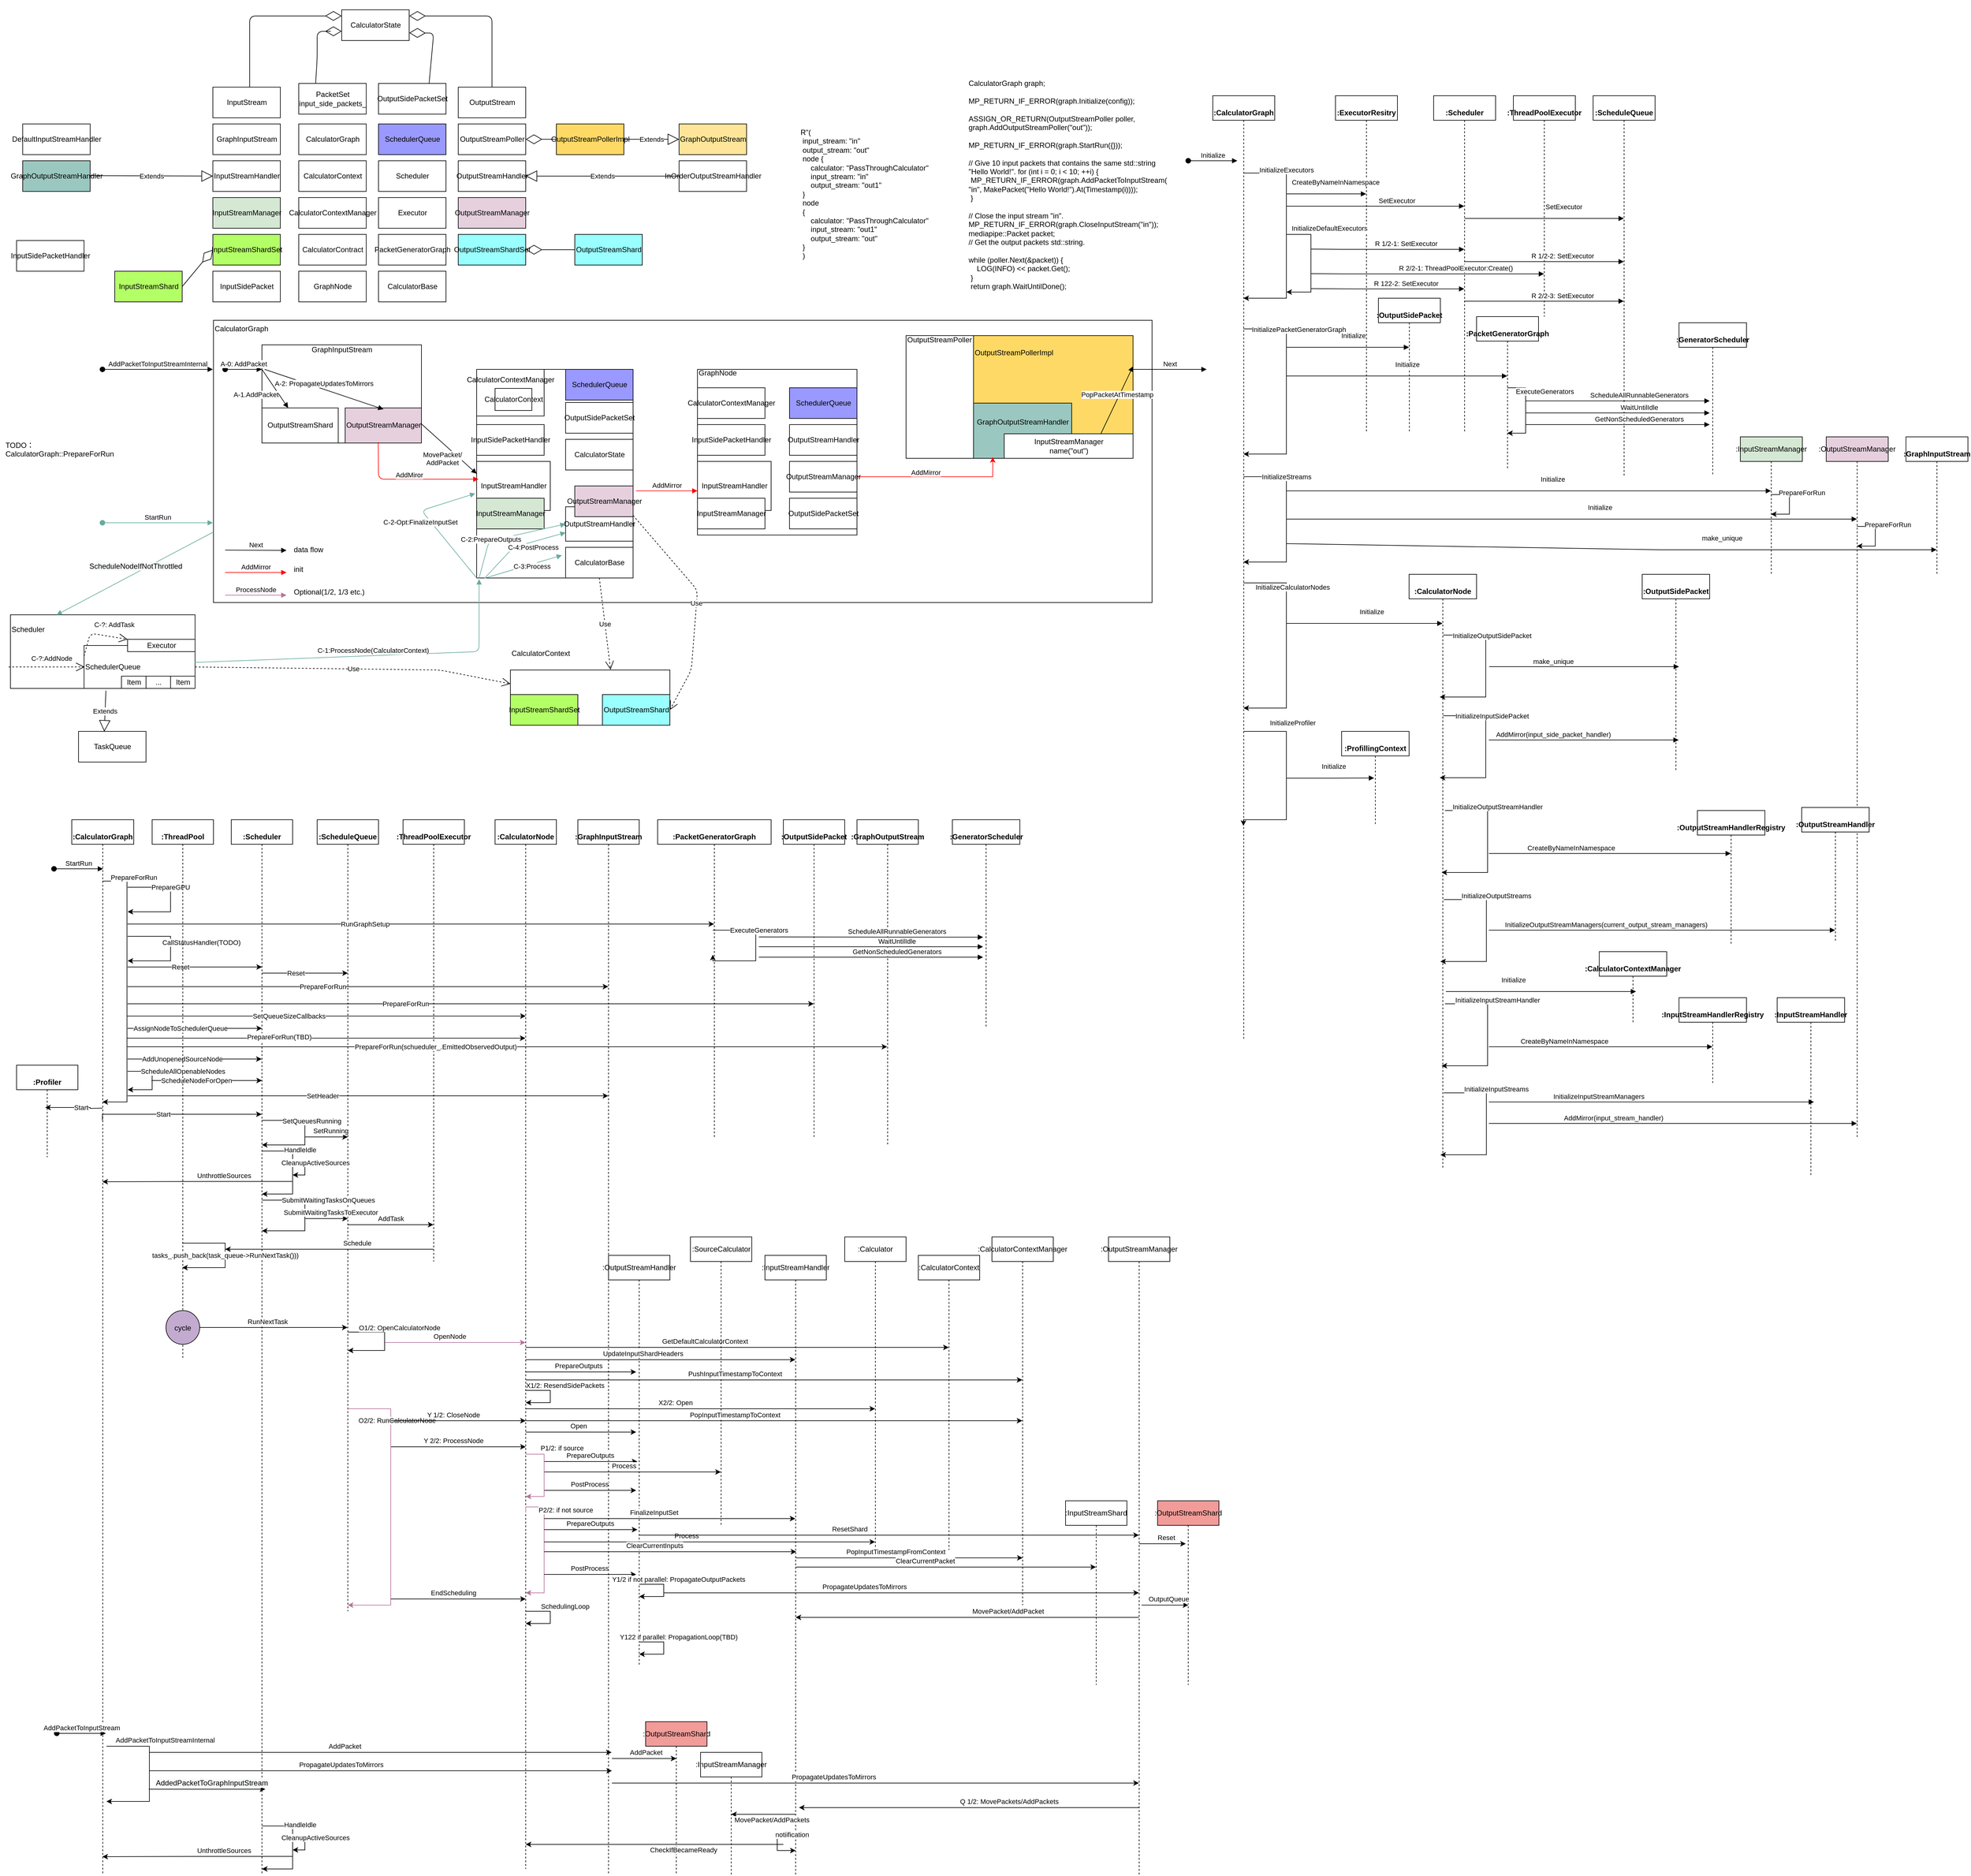 <mxfile version="13.10.0" type="github">
  <diagram id="dAvzmWWmF4vz5P4AHdHi" name="Page-1">
    <mxGraphModel dx="2132" dy="2010" grid="1" gridSize="10" guides="1" tooltips="1" connect="1" arrows="1" fold="1" page="1" pageScale="1" pageWidth="827" pageHeight="1169" math="0" shadow="0">
      <root>
        <mxCell id="0" />
        <mxCell id="1" parent="0" />
        <mxCell id="XJ3LXA7MW8zPhXsOhgYq-1" value="CalculatorGraph&lt;br&gt;&lt;br&gt;&lt;br&gt;&lt;br&gt;&lt;br&gt;&lt;br&gt;&lt;br&gt;&lt;br&gt;&lt;br&gt;&lt;br&gt;&lt;br&gt;&lt;br&gt;&lt;br&gt;&lt;br&gt;&lt;br&gt;&lt;br&gt;&lt;br&gt;&lt;br&gt;&lt;br&gt;&lt;br&gt;&lt;br&gt;&lt;br&gt;&lt;br&gt;&lt;br&gt;&lt;br&gt;&lt;br&gt;&lt;br&gt;&lt;br&gt;&lt;br&gt;&lt;br&gt;&lt;br&gt;" style="html=1;align=left;" parent="1" vertex="1">
          <mxGeometry x="-109" y="306" width="1530" height="460" as="geometry" />
        </mxCell>
        <mxCell id="XJ3LXA7MW8zPhXsOhgYq-2" value="GraphInputStream" style="html=1;" parent="1" vertex="1">
          <mxGeometry x="-110" y="-14" width="110" height="50" as="geometry" />
        </mxCell>
        <mxCell id="XJ3LXA7MW8zPhXsOhgYq-3" value="InputStreamHandler" style="html=1;" parent="1" vertex="1">
          <mxGeometry x="-110" y="46" width="110" height="50" as="geometry" />
        </mxCell>
        <mxCell id="XJ3LXA7MW8zPhXsOhgYq-4" value="InputStreamManager" style="html=1;fillColor=#D5E8D4;" parent="1" vertex="1">
          <mxGeometry x="-110" y="106" width="110" height="50" as="geometry" />
        </mxCell>
        <mxCell id="XJ3LXA7MW8zPhXsOhgYq-5" value="GraphNode" style="html=1;" parent="1" vertex="1">
          <mxGeometry x="30" y="226" width="110" height="50" as="geometry" />
        </mxCell>
        <mxCell id="XJ3LXA7MW8zPhXsOhgYq-7" value="CalculatorContract" style="html=1;" parent="1" vertex="1">
          <mxGeometry x="30" y="166" width="110" height="50" as="geometry" />
        </mxCell>
        <mxCell id="XJ3LXA7MW8zPhXsOhgYq-8" value="CalculatorContext" style="html=1;" parent="1" vertex="1">
          <mxGeometry x="30" y="46" width="110" height="50" as="geometry" />
        </mxCell>
        <mxCell id="XJ3LXA7MW8zPhXsOhgYq-9" value="InputSidePacket" style="html=1;" parent="1" vertex="1">
          <mxGeometry x="-110" y="226" width="110" height="50" as="geometry" />
        </mxCell>
        <mxCell id="XJ3LXA7MW8zPhXsOhgYq-10" value="OutputSidePacketSet" style="html=1;" parent="1" vertex="1">
          <mxGeometry x="160" y="-80" width="110" height="50" as="geometry" />
        </mxCell>
        <mxCell id="XJ3LXA7MW8zPhXsOhgYq-11" value="InputStreamShardSet" style="html=1;fillColor=#B3FF66;" parent="1" vertex="1">
          <mxGeometry x="-110" y="166" width="110" height="50" as="geometry" />
        </mxCell>
        <mxCell id="XJ3LXA7MW8zPhXsOhgYq-12" value="OutputStreamShardSet" style="html=1;fillColor=#99FFFF;" parent="1" vertex="1">
          <mxGeometry x="290" y="166" width="110" height="50" as="geometry" />
        </mxCell>
        <mxCell id="XJ3LXA7MW8zPhXsOhgYq-14" value="OutputStreamHandler" style="html=1;" parent="1" vertex="1">
          <mxGeometry x="290" y="46" width="110" height="50" as="geometry" />
        </mxCell>
        <mxCell id="XJ3LXA7MW8zPhXsOhgYq-15" value="OutputStreamManager" style="html=1;fillColor=#E6D0DE;" parent="1" vertex="1">
          <mxGeometry x="290" y="106" width="110" height="50" as="geometry" />
        </mxCell>
        <mxCell id="XJ3LXA7MW8zPhXsOhgYq-16" value="OutputStreamPoller" style="html=1;" parent="1" vertex="1">
          <mxGeometry x="290" y="-14" width="110" height="50" as="geometry" />
        </mxCell>
        <mxCell id="XJ3LXA7MW8zPhXsOhgYq-17" value="CalculatorGraph" style="html=1;" parent="1" vertex="1">
          <mxGeometry x="30" y="-14" width="110" height="50" as="geometry" />
        </mxCell>
        <mxCell id="XJ3LXA7MW8zPhXsOhgYq-18" value="SchedulerQueue" style="html=1;fillColor=#9999FF;" parent="1" vertex="1">
          <mxGeometry x="160" y="-14" width="110" height="50" as="geometry" />
        </mxCell>
        <mxCell id="XJ3LXA7MW8zPhXsOhgYq-19" value="Scheduler" style="html=1;" parent="1" vertex="1">
          <mxGeometry x="160" y="46" width="110" height="50" as="geometry" />
        </mxCell>
        <mxCell id="XJ3LXA7MW8zPhXsOhgYq-21" value="Executor" style="html=1;" parent="1" vertex="1">
          <mxGeometry x="160" y="106" width="110" height="50" as="geometry" />
        </mxCell>
        <mxCell id="XJ3LXA7MW8zPhXsOhgYq-22" value="&lt;div&gt;&lt;span&gt;Scheduler&lt;/span&gt;&lt;/div&gt;&lt;br&gt;&lt;br&gt;&lt;br&gt;&lt;br&gt;&lt;br&gt;" style="html=1;align=left;" parent="1" vertex="1">
          <mxGeometry x="-440" y="786" width="301" height="120" as="geometry" />
        </mxCell>
        <mxCell id="XJ3LXA7MW8zPhXsOhgYq-23" value="SchedulerQueue" style="html=1;align=left;" parent="1" vertex="1">
          <mxGeometry x="-320" y="836" width="181" height="70" as="geometry" />
        </mxCell>
        <mxCell id="XJ3LXA7MW8zPhXsOhgYq-20" value="Executor" style="html=1;" parent="1" vertex="1">
          <mxGeometry x="-249" y="826" width="110" height="20" as="geometry" />
        </mxCell>
        <mxCell id="XJ3LXA7MW8zPhXsOhgYq-25" value="PacketGeneratorGraph" style="html=1;" parent="1" vertex="1">
          <mxGeometry x="160" y="166" width="110" height="50" as="geometry" />
        </mxCell>
        <mxCell id="XJ3LXA7MW8zPhXsOhgYq-30" value="OutputStream" style="html=1;" parent="1" vertex="1">
          <mxGeometry x="290" y="-74" width="110" height="50" as="geometry" />
        </mxCell>
        <mxCell id="XJ3LXA7MW8zPhXsOhgYq-35" value="" style="group" parent="1" vertex="1" connectable="0">
          <mxGeometry x="-90" y="346" width="320" height="160" as="geometry" />
        </mxCell>
        <mxCell id="XJ3LXA7MW8zPhXsOhgYq-32" value="" style="group" parent="XJ3LXA7MW8zPhXsOhgYq-35" vertex="1" connectable="0">
          <mxGeometry x="60" width="260" height="160" as="geometry" />
        </mxCell>
        <mxCell id="XJ3LXA7MW8zPhXsOhgYq-27" value="&lt;div style=&quot;text-align: left&quot;&gt;&lt;span&gt;GraphInputStream&lt;/span&gt;&lt;/div&gt;&lt;div style=&quot;text-align: left&quot;&gt;&lt;br&gt;&lt;/div&gt;&lt;br&gt;&lt;br&gt;&lt;br&gt;&lt;br&gt;&lt;br&gt;&lt;br&gt;&lt;br&gt;&lt;br&gt;&lt;div style=&quot;text-align: left&quot;&gt;&lt;br&gt;&lt;/div&gt;" style="html=1;" parent="XJ3LXA7MW8zPhXsOhgYq-32" vertex="1">
          <mxGeometry width="260" height="160" as="geometry" />
        </mxCell>
        <mxCell id="XJ3LXA7MW8zPhXsOhgYq-29" value="OutputStreamShard" style="html=1;" parent="XJ3LXA7MW8zPhXsOhgYq-32" vertex="1">
          <mxGeometry y="102.857" width="124.348" height="57.143" as="geometry" />
        </mxCell>
        <mxCell id="XJ3LXA7MW8zPhXsOhgYq-31" value="OutputStreamManager" style="html=1;fillColor=#E6D0DE;" parent="XJ3LXA7MW8zPhXsOhgYq-32" vertex="1">
          <mxGeometry x="135.652" y="102.857" width="124.348" height="57.143" as="geometry" />
        </mxCell>
        <mxCell id="_TtrgF-6V0Fd3hpmhVeo-12" value="A-2: PropagateUpdatesToMirrors" style="html=1;verticalAlign=bottom;endArrow=block;" parent="XJ3LXA7MW8zPhXsOhgYq-32" edge="1">
          <mxGeometry width="80" relative="1" as="geometry">
            <mxPoint x="4.35" y="40" as="sourcePoint" />
            <mxPoint x="198" y="105" as="targetPoint" />
          </mxGeometry>
        </mxCell>
        <mxCell id="_TtrgF-6V0Fd3hpmhVeo-15" value="A-1.AddPacket" style="html=1;verticalAlign=bottom;endArrow=block;exitX=0;exitY=0.25;exitDx=0;exitDy=0;" parent="XJ3LXA7MW8zPhXsOhgYq-32" source="XJ3LXA7MW8zPhXsOhgYq-27" target="XJ3LXA7MW8zPhXsOhgYq-29" edge="1">
          <mxGeometry x="-0.06" y="-36" width="80" relative="1" as="geometry">
            <mxPoint x="14.35" y="50" as="sourcePoint" />
            <mxPoint x="208" y="115" as="targetPoint" />
            <mxPoint as="offset" />
          </mxGeometry>
        </mxCell>
        <mxCell id="XJ3LXA7MW8zPhXsOhgYq-34" value="A-0: AddPacket" style="html=1;verticalAlign=bottom;startArrow=oval;startFill=1;endArrow=block;startSize=8;" parent="XJ3LXA7MW8zPhXsOhgYq-35" edge="1">
          <mxGeometry width="60" relative="1" as="geometry">
            <mxPoint y="40" as="sourcePoint" />
            <mxPoint x="60" y="40" as="targetPoint" />
          </mxGeometry>
        </mxCell>
        <mxCell id="XJ3LXA7MW8zPhXsOhgYq-36" value="AddPacketToInputStreamInternal" style="html=1;verticalAlign=bottom;startArrow=oval;startFill=1;endArrow=block;startSize=8;" parent="1" edge="1">
          <mxGeometry width="60" relative="1" as="geometry">
            <mxPoint x="-290" y="386" as="sourcePoint" />
            <mxPoint x="-110" y="386" as="targetPoint" />
          </mxGeometry>
        </mxCell>
        <mxCell id="XJ3LXA7MW8zPhXsOhgYq-42" value="GraphOutputStreamHandler" style="html=1;fillColor=#9AC7BF;" parent="1" vertex="1">
          <mxGeometry x="-420" y="46" width="110" height="50" as="geometry" />
        </mxCell>
        <mxCell id="XJ3LXA7MW8zPhXsOhgYq-44" value="Extends" style="endArrow=block;endSize=16;endFill=0;html=1;entryX=0;entryY=0.5;entryDx=0;entryDy=0;" parent="1" target="XJ3LXA7MW8zPhXsOhgYq-3" edge="1">
          <mxGeometry width="160" relative="1" as="geometry">
            <mxPoint x="-310" y="70.29" as="sourcePoint" />
            <mxPoint x="-150" y="70.29" as="targetPoint" />
          </mxGeometry>
        </mxCell>
        <mxCell id="XJ3LXA7MW8zPhXsOhgYq-48" value="GraphOutputStream" style="html=1;fillColor=#FFE599;" parent="1" vertex="1">
          <mxGeometry x="650" y="-14" width="110" height="50" as="geometry" />
        </mxCell>
        <mxCell id="XJ3LXA7MW8zPhXsOhgYq-50" value="OutputStreamPollerImpl" style="html=1;fillColor=#FFD966;" parent="1" vertex="1">
          <mxGeometry x="450" y="-14" width="110" height="50" as="geometry" />
        </mxCell>
        <mxCell id="XJ3LXA7MW8zPhXsOhgYq-51" value="Extends" style="endArrow=block;endSize=16;endFill=0;html=1;exitX=1;exitY=0.5;exitDx=0;exitDy=0;entryX=0;entryY=0.5;entryDx=0;entryDy=0;" parent="1" source="XJ3LXA7MW8zPhXsOhgYq-50" target="XJ3LXA7MW8zPhXsOhgYq-48" edge="1">
          <mxGeometry width="160" relative="1" as="geometry">
            <mxPoint x="600" y="176" as="sourcePoint" />
            <mxPoint x="760" y="176" as="targetPoint" />
          </mxGeometry>
        </mxCell>
        <mxCell id="XJ3LXA7MW8zPhXsOhgYq-47" value="" style="group;fillColor=#FFE599;container=0;" parent="1" vertex="1" connectable="0">
          <mxGeometry x="1130" y="396.81" width="260" height="134.19" as="geometry" />
        </mxCell>
        <mxCell id="XJ3LXA7MW8zPhXsOhgYq-54" value="" style="group" parent="1" vertex="1" connectable="0">
          <mxGeometry x="1020" y="331" width="370" height="200.01" as="geometry" />
        </mxCell>
        <mxCell id="XJ3LXA7MW8zPhXsOhgYq-52" value="&lt;div style=&quot;text-align: justify&quot;&gt;&lt;span&gt;OutputStreamPoller&lt;/span&gt;&lt;/div&gt;&lt;div style=&quot;text-align: justify&quot;&gt;&lt;span&gt;&lt;br&gt;&lt;/span&gt;&lt;/div&gt;&lt;div style=&quot;text-align: justify&quot;&gt;&lt;span&gt;&lt;br&gt;&lt;/span&gt;&lt;/div&gt;&lt;div style=&quot;text-align: justify&quot;&gt;&lt;span&gt;&lt;br&gt;&lt;/span&gt;&lt;/div&gt;&lt;div style=&quot;text-align: justify&quot;&gt;&lt;span&gt;&lt;br&gt;&lt;/span&gt;&lt;/div&gt;&lt;div style=&quot;text-align: justify&quot;&gt;&lt;span&gt;&lt;br&gt;&lt;/span&gt;&lt;/div&gt;&lt;div style=&quot;text-align: justify&quot;&gt;&lt;span&gt;&lt;br&gt;&lt;/span&gt;&lt;/div&gt;&lt;div style=&quot;text-align: justify&quot;&gt;&lt;span&gt;&lt;br&gt;&lt;/span&gt;&lt;/div&gt;&lt;div style=&quot;text-align: justify&quot;&gt;&lt;span&gt;&lt;br&gt;&lt;/span&gt;&lt;/div&gt;&lt;div style=&quot;text-align: justify&quot;&gt;&lt;span&gt;&lt;br&gt;&lt;/span&gt;&lt;/div&gt;&lt;div style=&quot;text-align: justify&quot;&gt;&lt;span&gt;&lt;br&gt;&lt;/span&gt;&lt;/div&gt;&lt;div style=&quot;text-align: justify&quot;&gt;&lt;span&gt;&lt;br&gt;&lt;/span&gt;&lt;/div&gt;&lt;div style=&quot;text-align: justify&quot;&gt;&lt;span&gt;&lt;br&gt;&lt;/span&gt;&lt;/div&gt;&lt;div style=&quot;text-align: justify&quot;&gt;&lt;span&gt;&lt;br&gt;&lt;/span&gt;&lt;/div&gt;" style="html=1;align=left;" parent="XJ3LXA7MW8zPhXsOhgYq-54" vertex="1">
          <mxGeometry width="370" height="200" as="geometry" />
        </mxCell>
        <mxCell id="XJ3LXA7MW8zPhXsOhgYq-37" value="OutputStreamPollerImpl&lt;br&gt;&lt;br&gt;&lt;br&gt;&lt;br&gt;&lt;br&gt;&lt;br&gt;&lt;br&gt;&lt;br&gt;&lt;br&gt;&lt;br&gt;&lt;br&gt;" style="html=1;fillColor=#FFD966;align=left;" parent="XJ3LXA7MW8zPhXsOhgYq-54" vertex="1">
          <mxGeometry x="110" width="260" height="200" as="geometry" />
        </mxCell>
        <mxCell id="XJ3LXA7MW8zPhXsOhgYq-45" value="GraphOutputStreamHandler&lt;br&gt;&lt;br&gt;&lt;br&gt;" style="html=1;fillColor=#9AC7BF;" parent="XJ3LXA7MW8zPhXsOhgYq-54" vertex="1">
          <mxGeometry x="110" y="110" width="160" height="90" as="geometry" />
        </mxCell>
        <mxCell id="_TtrgF-6V0Fd3hpmhVeo-1" value="PopPacketAtTimestamp" style="html=1;verticalAlign=bottom;endArrow=block;exitX=0.75;exitY=0;exitDx=0;exitDy=0;entryX=1;entryY=0.25;entryDx=0;entryDy=0;" parent="XJ3LXA7MW8zPhXsOhgYq-54" source="XJ3LXA7MW8zPhXsOhgYq-41" target="XJ3LXA7MW8zPhXsOhgYq-52" edge="1">
          <mxGeometry width="80" relative="1" as="geometry">
            <mxPoint x="450" y="145" as="sourcePoint" />
            <mxPoint x="570" y="145" as="targetPoint" />
          </mxGeometry>
        </mxCell>
        <mxCell id="XJ3LXA7MW8zPhXsOhgYq-41" value="InputStreamManager&lt;br&gt;name(&quot;out&quot;)" style="html=1;" parent="XJ3LXA7MW8zPhXsOhgYq-54" vertex="1">
          <mxGeometry x="160" y="160" width="210" height="40.01" as="geometry" />
        </mxCell>
        <mxCell id="XJ3LXA7MW8zPhXsOhgYq-55" value="Next" style="html=1;verticalAlign=bottom;endArrow=block;" parent="1" edge="1">
          <mxGeometry width="80" relative="1" as="geometry">
            <mxPoint x="1390" y="386" as="sourcePoint" />
            <mxPoint x="1510" y="386" as="targetPoint" />
          </mxGeometry>
        </mxCell>
        <mxCell id="XJ3LXA7MW8zPhXsOhgYq-56" value="GraphNode&lt;br&gt;&lt;br&gt;&lt;br&gt;&lt;br&gt;&lt;br&gt;&lt;br&gt;&lt;br&gt;&lt;br&gt;&lt;br&gt;&lt;br&gt;&lt;br&gt;&lt;br&gt;&lt;br&gt;&lt;br&gt;&lt;br&gt;&lt;br&gt;&lt;br&gt;&lt;br&gt;&lt;br&gt;" style="html=1;align=left;" parent="1" vertex="1">
          <mxGeometry x="680" y="386" width="260" height="270" as="geometry" />
        </mxCell>
        <mxCell id="XJ3LXA7MW8zPhXsOhgYq-59" style="edgeStyle=orthogonalEdgeStyle;rounded=0;orthogonalLoop=1;jettySize=auto;html=1;exitX=1;exitY=0.5;exitDx=0;exitDy=0;entryX=0.382;entryY=0.99;entryDx=0;entryDy=0;entryPerimeter=0;strokeColor=#FF0000;" parent="1" source="XJ3LXA7MW8zPhXsOhgYq-57" target="XJ3LXA7MW8zPhXsOhgYq-52" edge="1">
          <mxGeometry relative="1" as="geometry">
            <Array as="points">
              <mxPoint x="1161" y="561" />
            </Array>
          </mxGeometry>
        </mxCell>
        <mxCell id="XJ3LXA7MW8zPhXsOhgYq-60" value="AddMirror" style="edgeLabel;html=1;align=center;verticalAlign=middle;resizable=0;points=[];" parent="XJ3LXA7MW8zPhXsOhgYq-59" vertex="1" connectable="0">
          <mxGeometry x="-0.117" y="7" relative="1" as="geometry">
            <mxPoint as="offset" />
          </mxGeometry>
        </mxCell>
        <mxCell id="XJ3LXA7MW8zPhXsOhgYq-57" value="OutputStreamManager" style="html=1;" parent="1" vertex="1">
          <mxGeometry x="830" y="536" width="110" height="50" as="geometry" />
        </mxCell>
        <mxCell id="XJ3LXA7MW8zPhXsOhgYq-61" value="OutputSidePacketSet" style="html=1;" parent="1" vertex="1">
          <mxGeometry x="830" y="596" width="110" height="50" as="geometry" />
        </mxCell>
        <mxCell id="_TtrgF-6V0Fd3hpmhVeo-2" value="R&quot;(&lt;br&gt;&amp;nbsp;input_stream: &quot;in&quot; &lt;br&gt;&amp;nbsp;output_stream: &quot;out&quot; &lt;br&gt;&amp;nbsp;node { &lt;br&gt;&amp;nbsp; &amp;nbsp; &amp;nbsp;calculator: &quot;PassThroughCalculator&quot; &lt;br&gt;&amp;nbsp; &amp;nbsp; &amp;nbsp;input_stream: &quot;in&quot; &lt;br&gt;&amp;nbsp; &amp;nbsp; &amp;nbsp;output_stream: &quot;out1&quot; &lt;br&gt;&amp;nbsp;}&lt;br&gt;&amp;nbsp;node&lt;br&gt;&amp;nbsp;{ &lt;br&gt;&amp;nbsp; &amp;nbsp; &amp;nbsp;calculator: &quot;PassThroughCalculator&quot; &lt;br&gt;&amp;nbsp; &amp;nbsp; &amp;nbsp;input_stream: &quot;out1&quot; &lt;br&gt;&amp;nbsp; &amp;nbsp; &amp;nbsp;output_stream: &quot;out&quot;&lt;br&gt;&amp;nbsp;} &lt;br&gt;&amp;nbsp;)&lt;br&gt;" style="text;whiteSpace=wrap;html=1;shadow=0;" parent="1" vertex="1">
          <mxGeometry x="845.5" y="-14" width="249" height="230" as="geometry" />
        </mxCell>
        <mxCell id="_TtrgF-6V0Fd3hpmhVeo-3" value="CalculatorContext&lt;br&gt;&lt;br&gt;&lt;br&gt;&lt;br&gt;&lt;br&gt;&lt;br&gt;&lt;br&gt;&lt;br&gt;&lt;br&gt;&lt;br&gt;&lt;br&gt;" style="html=1;align=left;" parent="1" vertex="1">
          <mxGeometry x="375" y="876" width="260" height="90" as="geometry" />
        </mxCell>
        <mxCell id="_TtrgF-6V0Fd3hpmhVeo-4" value="InputStreamShard" style="html=1;fillColor=#B3FF66;" parent="1" vertex="1">
          <mxGeometry x="-270" y="226" width="110" height="50" as="geometry" />
        </mxCell>
        <mxCell id="_TtrgF-6V0Fd3hpmhVeo-5" value="OutputStreamShard" style="html=1;fillColor=#99FFFF;" parent="1" vertex="1">
          <mxGeometry x="480" y="166" width="110" height="50" as="geometry" />
        </mxCell>
        <mxCell id="_TtrgF-6V0Fd3hpmhVeo-6" value="" style="endArrow=diamondThin;endFill=0;endSize=24;html=1;entryX=0;entryY=0.5;entryDx=0;entryDy=0;exitX=1;exitY=0.5;exitDx=0;exitDy=0;" parent="1" source="_TtrgF-6V0Fd3hpmhVeo-4" target="XJ3LXA7MW8zPhXsOhgYq-11" edge="1">
          <mxGeometry width="160" relative="1" as="geometry">
            <mxPoint x="-180" y="191" as="sourcePoint" />
            <mxPoint x="-140" y="190.5" as="targetPoint" />
          </mxGeometry>
        </mxCell>
        <mxCell id="_TtrgF-6V0Fd3hpmhVeo-7" value="" style="endArrow=diamondThin;endFill=0;endSize=24;html=1;entryX=1;entryY=0.5;entryDx=0;entryDy=0;exitX=0;exitY=0.5;exitDx=0;exitDy=0;" parent="1" source="_TtrgF-6V0Fd3hpmhVeo-5" target="XJ3LXA7MW8zPhXsOhgYq-12" edge="1">
          <mxGeometry width="160" relative="1" as="geometry">
            <mxPoint x="434" y="226" as="sourcePoint" />
            <mxPoint x="504" y="226" as="targetPoint" />
          </mxGeometry>
        </mxCell>
        <mxCell id="_TtrgF-6V0Fd3hpmhVeo-8" value="InputStream" style="html=1;" parent="1" vertex="1">
          <mxGeometry x="-110" y="-74" width="110" height="50" as="geometry" />
        </mxCell>
        <mxCell id="_TtrgF-6V0Fd3hpmhVeo-9" value="InputStreamShardSet" style="html=1;fillColor=#B3FF66;" parent="1" vertex="1">
          <mxGeometry x="375" y="916" width="110" height="50" as="geometry" />
        </mxCell>
        <mxCell id="_TtrgF-6V0Fd3hpmhVeo-10" value="OutputStreamShard" style="html=1;fillColor=#99FFFF;" parent="1" vertex="1">
          <mxGeometry x="525" y="916" width="110" height="50" as="geometry" />
        </mxCell>
        <mxCell id="_TtrgF-6V0Fd3hpmhVeo-11" value="CalculatorContextManager" style="html=1;" parent="1" vertex="1">
          <mxGeometry x="30" y="106" width="110" height="50" as="geometry" />
        </mxCell>
        <mxCell id="_TtrgF-6V0Fd3hpmhVeo-16" value="CalculatorContextManager" style="html=1;" parent="1" vertex="1">
          <mxGeometry x="680" y="416" width="110" height="50" as="geometry" />
        </mxCell>
        <mxCell id="_TtrgF-6V0Fd3hpmhVeo-17" value="InputSidePacketHandler" style="html=1;" parent="1" vertex="1">
          <mxGeometry x="680" y="476" width="110" height="50" as="geometry" />
        </mxCell>
        <mxCell id="_TtrgF-6V0Fd3hpmhVeo-18" value="InputSidePacketHandler" style="html=1;" parent="1" vertex="1">
          <mxGeometry x="-430" y="176" width="110" height="50" as="geometry" />
        </mxCell>
        <mxCell id="_TtrgF-6V0Fd3hpmhVeo-19" value="InputStreamHandler&lt;br&gt;" style="html=1;" parent="1" vertex="1">
          <mxGeometry x="680" y="536" width="120" height="80" as="geometry" />
        </mxCell>
        <mxCell id="_TtrgF-6V0Fd3hpmhVeo-20" value="OutputStreamHandler" style="html=1;" parent="1" vertex="1">
          <mxGeometry x="830" y="476" width="110" height="50" as="geometry" />
        </mxCell>
        <mxCell id="_TtrgF-6V0Fd3hpmhVeo-21" value="SchedulerQueue" style="html=1;fillColor=#9999FF;" parent="1" vertex="1">
          <mxGeometry x="830" y="416" width="110" height="50" as="geometry" />
        </mxCell>
        <mxCell id="_TtrgF-6V0Fd3hpmhVeo-22" value="InputStreamManager" style="html=1;" parent="1" vertex="1">
          <mxGeometry x="680" y="596" width="110" height="50" as="geometry" />
        </mxCell>
        <mxCell id="_TtrgF-6V0Fd3hpmhVeo-23" value="GraphNode&lt;br&gt;&lt;br&gt;&lt;br&gt;&lt;br&gt;&lt;br&gt;&lt;br&gt;&lt;br&gt;&lt;br&gt;&lt;br&gt;&lt;br&gt;&lt;br&gt;&lt;br&gt;&lt;br&gt;&lt;br&gt;&lt;br&gt;&lt;br&gt;&lt;br&gt;&lt;br&gt;&lt;br&gt;&lt;br&gt;" style="html=1;align=left;" parent="1" vertex="1">
          <mxGeometry x="320" y="386" width="255" height="340" as="geometry" />
        </mxCell>
        <mxCell id="_TtrgF-6V0Fd3hpmhVeo-25" value="OutputSidePacketSet" style="html=1;" parent="1" vertex="1">
          <mxGeometry x="465" y="440" width="110" height="50" as="geometry" />
        </mxCell>
        <mxCell id="_TtrgF-6V0Fd3hpmhVeo-26" value="&lt;br&gt;CalculatorContextManager&lt;br&gt;&lt;br&gt;&lt;br&gt;&lt;br&gt;&lt;br&gt;" style="html=1;" parent="1" vertex="1">
          <mxGeometry x="320" y="386" width="110" height="76" as="geometry" />
        </mxCell>
        <mxCell id="_TtrgF-6V0Fd3hpmhVeo-27" value="InputSidePacketHandler" style="html=1;" parent="1" vertex="1">
          <mxGeometry x="320" y="476" width="110" height="50" as="geometry" />
        </mxCell>
        <mxCell id="_TtrgF-6V0Fd3hpmhVeo-28" value="InputStreamHandler&lt;br&gt;" style="html=1;" parent="1" vertex="1">
          <mxGeometry x="320" y="536" width="120" height="80" as="geometry" />
        </mxCell>
        <mxCell id="_TtrgF-6V0Fd3hpmhVeo-29" value="OutputStreamHandler" style="html=1;" parent="1" vertex="1">
          <mxGeometry x="465" y="610" width="110" height="56" as="geometry" />
        </mxCell>
        <mxCell id="_TtrgF-6V0Fd3hpmhVeo-30" value="SchedulerQueue" style="html=1;fillColor=#9999FF;" parent="1" vertex="1">
          <mxGeometry x="465" y="386" width="110" height="50" as="geometry" />
        </mxCell>
        <mxCell id="_TtrgF-6V0Fd3hpmhVeo-31" value="InputStreamManager" style="html=1;fillColor=#D5E8D4;" parent="1" vertex="1">
          <mxGeometry x="320" y="596" width="110" height="50" as="geometry" />
        </mxCell>
        <mxCell id="_TtrgF-6V0Fd3hpmhVeo-34" value="AddMirror" style="html=1;verticalAlign=bottom;endArrow=block;strokeColor=#FF0000;" parent="1" edge="1">
          <mxGeometry width="80" relative="1" as="geometry">
            <mxPoint x="580" y="584" as="sourcePoint" />
            <mxPoint x="680" y="584" as="targetPoint" />
          </mxGeometry>
        </mxCell>
        <mxCell id="_TtrgF-6V0Fd3hpmhVeo-35" value="MovePacket/&lt;br&gt;AddPacket" style="html=1;verticalAlign=bottom;endArrow=block;exitX=0.996;exitY=0.8;exitDx=0;exitDy=0;exitPerimeter=0;entryX=0;entryY=0.25;entryDx=0;entryDy=0;" parent="1" source="XJ3LXA7MW8zPhXsOhgYq-27" target="_TtrgF-6V0Fd3hpmhVeo-28" edge="1">
          <mxGeometry x="0.214" y="-31" width="80" relative="1" as="geometry">
            <mxPoint x="140" y="575.5" as="sourcePoint" />
            <mxPoint x="260" y="575.5" as="targetPoint" />
            <mxPoint as="offset" />
          </mxGeometry>
        </mxCell>
        <mxCell id="_TtrgF-6V0Fd3hpmhVeo-36" value="AddMirror" style="html=1;verticalAlign=bottom;endArrow=block;strokeColor=#FF0000;" parent="1" edge="1">
          <mxGeometry width="80" relative="1" as="geometry">
            <mxPoint x="-90" y="717" as="sourcePoint" />
            <mxPoint x="10" y="717" as="targetPoint" />
          </mxGeometry>
        </mxCell>
        <mxCell id="_TtrgF-6V0Fd3hpmhVeo-37" value="Next" style="html=1;verticalAlign=bottom;endArrow=block;" parent="1" edge="1">
          <mxGeometry width="80" relative="1" as="geometry">
            <mxPoint x="-90" y="680.5" as="sourcePoint" />
            <mxPoint x="10" y="681" as="targetPoint" />
          </mxGeometry>
        </mxCell>
        <mxCell id="_TtrgF-6V0Fd3hpmhVeo-38" value="data flow" style="text;whiteSpace=wrap;html=1;" parent="1" vertex="1">
          <mxGeometry x="20" y="666" width="60" height="30" as="geometry" />
        </mxCell>
        <mxCell id="_TtrgF-6V0Fd3hpmhVeo-39" value="init" style="text;whiteSpace=wrap;html=1;" parent="1" vertex="1">
          <mxGeometry x="20" y="698" width="73" height="30" as="geometry" />
        </mxCell>
        <mxCell id="_TtrgF-6V0Fd3hpmhVeo-45" value="AddMiror" style="html=1;verticalAlign=bottom;endArrow=block;exitX=0.434;exitY=0.977;exitDx=0;exitDy=0;exitPerimeter=0;entryX=0.025;entryY=0.363;entryDx=0;entryDy=0;fillColor=#FF0000;strokeColor=#FF0000;entryPerimeter=0;" parent="1" source="XJ3LXA7MW8zPhXsOhgYq-31" target="_TtrgF-6V0Fd3hpmhVeo-28" edge="1">
          <mxGeometry x="-0.013" y="-2" width="80" relative="1" as="geometry">
            <mxPoint x="160.0" y="535" as="sourcePoint" />
            <mxPoint x="246.04" y="617" as="targetPoint" />
            <mxPoint as="offset" />
            <Array as="points">
              <mxPoint x="160" y="565" />
            </Array>
          </mxGeometry>
        </mxCell>
        <mxCell id="_TtrgF-6V0Fd3hpmhVeo-48" value="DefaultInputStreamHandler" style="html=1;" parent="1" vertex="1">
          <mxGeometry x="-420" y="-14" width="110" height="50" as="geometry" />
        </mxCell>
        <mxCell id="_TtrgF-6V0Fd3hpmhVeo-49" value="InOrderOutputStreamHandler" style="html=1;" parent="1" vertex="1">
          <mxGeometry x="650" y="46" width="110" height="50" as="geometry" />
        </mxCell>
        <mxCell id="_TtrgF-6V0Fd3hpmhVeo-50" value="" style="endArrow=diamondThin;endFill=0;endSize=24;html=1;strokeColor=#000000;fillColor=#FF0000;entryX=1;entryY=0.5;entryDx=0;entryDy=0;exitX=0;exitY=0.5;exitDx=0;exitDy=0;" parent="1" source="XJ3LXA7MW8zPhXsOhgYq-50" target="XJ3LXA7MW8zPhXsOhgYq-16" edge="1">
          <mxGeometry width="160" relative="1" as="geometry">
            <mxPoint x="510" y="136" as="sourcePoint" />
            <mxPoint x="670" y="136" as="targetPoint" />
          </mxGeometry>
        </mxCell>
        <mxCell id="_TtrgF-6V0Fd3hpmhVeo-51" value="Extends" style="endArrow=block;endSize=16;endFill=0;html=1;strokeColor=#000000;fillColor=#FF0000;entryX=1;entryY=0.5;entryDx=0;entryDy=0;exitX=0;exitY=0.5;exitDx=0;exitDy=0;" parent="1" source="_TtrgF-6V0Fd3hpmhVeo-49" target="XJ3LXA7MW8zPhXsOhgYq-14" edge="1">
          <mxGeometry width="160" relative="1" as="geometry">
            <mxPoint x="510" y="136" as="sourcePoint" />
            <mxPoint x="670" y="136" as="targetPoint" />
          </mxGeometry>
        </mxCell>
        <mxCell id="_TtrgF-6V0Fd3hpmhVeo-52" value="C-1:ProcessNode(CalculatorContext)" style="html=1;verticalAlign=bottom;endArrow=block;strokeColor=#67AB9F;exitX=0.996;exitY=0.395;exitDx=0;exitDy=0;exitPerimeter=0;" parent="1" source="XJ3LXA7MW8zPhXsOhgYq-23" edge="1">
          <mxGeometry width="80" relative="1" as="geometry">
            <mxPoint x="-140" y="846" as="sourcePoint" />
            <mxPoint x="324" y="728" as="targetPoint" />
            <Array as="points">
              <mxPoint x="324" y="846" />
            </Array>
          </mxGeometry>
        </mxCell>
        <mxCell id="_TtrgF-6V0Fd3hpmhVeo-54" value="CalculatorBase" style="html=1;" parent="1" vertex="1">
          <mxGeometry x="160" y="226" width="110" height="50" as="geometry" />
        </mxCell>
        <mxCell id="_TtrgF-6V0Fd3hpmhVeo-55" value="CalculatorBase" style="html=1;" parent="1" vertex="1">
          <mxGeometry x="465" y="676" width="110" height="50" as="geometry" />
        </mxCell>
        <mxCell id="_TtrgF-6V0Fd3hpmhVeo-57" value="ProcessNode" style="html=1;verticalAlign=bottom;endArrow=block;strokeColor=#B5739D;" parent="1" edge="1">
          <mxGeometry width="80" relative="1" as="geometry">
            <mxPoint x="-90" y="754" as="sourcePoint" />
            <mxPoint x="10" y="754" as="targetPoint" />
          </mxGeometry>
        </mxCell>
        <mxCell id="_TtrgF-6V0Fd3hpmhVeo-58" value="Optional(1/2, 1/3 etc.)" style="text;whiteSpace=wrap;html=1;" parent="1" vertex="1">
          <mxGeometry x="20" y="735" width="120" height="30" as="geometry" />
        </mxCell>
        <mxCell id="_TtrgF-6V0Fd3hpmhVeo-59" value="C-2:PrepareOutputs" style="html=1;verticalAlign=bottom;endArrow=block;entryX=0;entryY=0.5;entryDx=0;entryDy=0;strokeColor=#67AB9F;" parent="1" target="_TtrgF-6V0Fd3hpmhVeo-29" edge="1">
          <mxGeometry x="-0.326" y="-7" width="80" relative="1" as="geometry">
            <mxPoint x="324" y="726" as="sourcePoint" />
            <mxPoint x="390" y="696" as="targetPoint" />
            <Array as="points">
              <mxPoint x="340" y="666" />
            </Array>
            <mxPoint as="offset" />
          </mxGeometry>
        </mxCell>
        <mxCell id="_TtrgF-6V0Fd3hpmhVeo-60" value="C-3:Process" style="html=1;verticalAlign=bottom;endArrow=block;entryX=-0.055;entryY=0.26;entryDx=0;entryDy=0;strokeColor=#67AB9F;entryPerimeter=0;" parent="1" target="_TtrgF-6V0Fd3hpmhVeo-55" edge="1">
          <mxGeometry x="0.162" y="-12" width="80" relative="1" as="geometry">
            <mxPoint x="334" y="726" as="sourcePoint" />
            <mxPoint x="475" y="651" as="targetPoint" />
            <Array as="points" />
            <mxPoint as="offset" />
          </mxGeometry>
        </mxCell>
        <mxCell id="_TtrgF-6V0Fd3hpmhVeo-61" value="C-4:PostProcess" style="html=1;verticalAlign=bottom;endArrow=block;entryX=0;entryY=0.75;entryDx=0;entryDy=0;strokeColor=#67AB9F;exitX=0.051;exitY=1.001;exitDx=0;exitDy=0;exitPerimeter=0;" parent="1" source="_TtrgF-6V0Fd3hpmhVeo-23" target="_TtrgF-6V0Fd3hpmhVeo-29" edge="1">
          <mxGeometry x="0.232" y="-17" width="80" relative="1" as="geometry">
            <mxPoint x="344" y="736" as="sourcePoint" />
            <mxPoint x="468.95" y="699" as="targetPoint" />
            <Array as="points">
              <mxPoint x="380" y="676" />
            </Array>
            <mxPoint as="offset" />
          </mxGeometry>
        </mxCell>
        <mxCell id="_TtrgF-6V0Fd3hpmhVeo-62" value="Use" style="endArrow=open;endSize=12;dashed=1;html=1;strokeColor=#000000;fillColor=#FF0000;entryX=0;entryY=0.25;entryDx=0;entryDy=0;exitX=1;exitY=0.5;exitDx=0;exitDy=0;" parent="1" source="XJ3LXA7MW8zPhXsOhgYq-23" target="_TtrgF-6V0Fd3hpmhVeo-3" edge="1">
          <mxGeometry width="160" relative="1" as="geometry">
            <mxPoint x="140" y="866" as="sourcePoint" />
            <mxPoint x="500" y="846" as="targetPoint" />
            <Array as="points">
              <mxPoint x="260" y="876" />
            </Array>
          </mxGeometry>
        </mxCell>
        <mxCell id="_TtrgF-6V0Fd3hpmhVeo-64" value="Use" style="endArrow=open;endSize=12;dashed=1;html=1;strokeColor=#000000;fillColor=#FF0000;entryX=1;entryY=0.5;entryDx=0;entryDy=0;exitX=1;exitY=0.25;exitDx=0;exitDy=0;" parent="1" source="_TtrgF-6V0Fd3hpmhVeo-29" target="_TtrgF-6V0Fd3hpmhVeo-10" edge="1">
          <mxGeometry width="160" relative="1" as="geometry">
            <mxPoint x="632.5" y="823.5" as="sourcePoint" />
            <mxPoint x="777.5" y="938.5" as="targetPoint" />
            <Array as="points">
              <mxPoint x="680" y="746" />
              <mxPoint x="670" y="876" />
            </Array>
          </mxGeometry>
        </mxCell>
        <mxCell id="_TtrgF-6V0Fd3hpmhVeo-65" value="Use" style="endArrow=open;endSize=12;dashed=1;html=1;strokeColor=#000000;fillColor=#FF0000;entryX=0.628;entryY=-0.006;entryDx=0;entryDy=0;exitX=0.5;exitY=1;exitDx=0;exitDy=0;entryPerimeter=0;" parent="1" source="_TtrgF-6V0Fd3hpmhVeo-55" target="_TtrgF-6V0Fd3hpmhVeo-3" edge="1">
          <mxGeometry width="160" relative="1" as="geometry">
            <mxPoint x="400" y="746" as="sourcePoint" />
            <mxPoint x="545" y="861" as="targetPoint" />
            <Array as="points" />
          </mxGeometry>
        </mxCell>
        <mxCell id="_TtrgF-6V0Fd3hpmhVeo-66" value="..." style="html=1;" parent="1" vertex="1">
          <mxGeometry x="-219" y="886" width="40" height="20" as="geometry" />
        </mxCell>
        <mxCell id="_TtrgF-6V0Fd3hpmhVeo-67" value="Item" style="html=1;" parent="1" vertex="1">
          <mxGeometry x="-179" y="886" width="40" height="20" as="geometry" />
        </mxCell>
        <mxCell id="_TtrgF-6V0Fd3hpmhVeo-68" value="Item" style="html=1;" parent="1" vertex="1">
          <mxGeometry x="-259" y="886" width="40" height="20" as="geometry" />
        </mxCell>
        <mxCell id="_TtrgF-6V0Fd3hpmhVeo-69" value="TaskQueue" style="html=1;" parent="1" vertex="1">
          <mxGeometry x="-329" y="976" width="110" height="50" as="geometry" />
        </mxCell>
        <mxCell id="_TtrgF-6V0Fd3hpmhVeo-70" value="Extends" style="endArrow=block;endSize=16;endFill=0;html=1;strokeColor=#000000;fillColor=#FF0000;exitX=0.197;exitY=1.052;exitDx=0;exitDy=0;exitPerimeter=0;entryX=0.382;entryY=0.007;entryDx=0;entryDy=0;entryPerimeter=0;" parent="1" source="XJ3LXA7MW8zPhXsOhgYq-23" target="_TtrgF-6V0Fd3hpmhVeo-69" edge="1">
          <mxGeometry width="160" relative="1" as="geometry">
            <mxPoint x="-240" y="926" as="sourcePoint" />
            <mxPoint x="-290" y="954" as="targetPoint" />
          </mxGeometry>
        </mxCell>
        <mxCell id="_TtrgF-6V0Fd3hpmhVeo-72" value="C-?: AddTask" style="endArrow=open;endSize=12;dashed=1;html=1;strokeColor=#000000;fillColor=#FF0000;exitX=0;exitY=0.25;exitDx=0;exitDy=0;entryX=0;entryY=0;entryDx=0;entryDy=0;" parent="1" source="XJ3LXA7MW8zPhXsOhgYq-23" target="XJ3LXA7MW8zPhXsOhgYq-20" edge="1">
          <mxGeometry x="0.486" y="20" width="160" relative="1" as="geometry">
            <mxPoint x="-240" y="626" as="sourcePoint" />
            <mxPoint x="-80" y="626" as="targetPoint" />
            <Array as="points">
              <mxPoint x="-310" y="816" />
            </Array>
            <mxPoint as="offset" />
          </mxGeometry>
        </mxCell>
        <mxCell id="_TtrgF-6V0Fd3hpmhVeo-74" value="C-?:AddNode" style="endArrow=open;endSize=12;dashed=1;html=1;strokeColor=#000000;fillColor=#FF0000;entryX=0;entryY=0.5;entryDx=0;entryDy=0;" parent="1" edge="1">
          <mxGeometry x="0.118" y="14" width="160" relative="1" as="geometry">
            <mxPoint x="-443" y="871" as="sourcePoint" />
            <mxPoint x="-319" y="871" as="targetPoint" />
            <mxPoint as="offset" />
          </mxGeometry>
        </mxCell>
        <mxCell id="_TtrgF-6V0Fd3hpmhVeo-75" value="&lt;span style=&quot;font-size: 12px ; text-align: left ; background-color: rgb(248 , 249 , 250)&quot;&gt;ScheduleNodeIfNotThrottled&lt;/span&gt;" style="html=1;verticalAlign=bottom;endArrow=block;exitX=0;exitY=0.75;exitDx=0;exitDy=0;entryX=0.25;entryY=0;entryDx=0;entryDy=0;fillColor=#FF0000;strokeColor=#67AB9F;" parent="1" source="XJ3LXA7MW8zPhXsOhgYq-1" target="XJ3LXA7MW8zPhXsOhgYq-22" edge="1">
          <mxGeometry x="-0.013" y="-2" width="80" relative="1" as="geometry">
            <mxPoint x="59.999" y="622.996" as="sourcePoint" />
            <mxPoint x="215.38" y="694.31" as="targetPoint" />
            <mxPoint as="offset" />
            <Array as="points" />
          </mxGeometry>
        </mxCell>
        <mxCell id="_TtrgF-6V0Fd3hpmhVeo-76" value="TODO：&lt;br&gt;CalculatorGraph::PrepareForRun" style="text;whiteSpace=wrap;html=1;" parent="1" vertex="1">
          <mxGeometry x="-450" y="496" width="180" height="30" as="geometry" />
        </mxCell>
        <mxCell id="_TtrgF-6V0Fd3hpmhVeo-80" value="StartRun" style="html=1;verticalAlign=bottom;startArrow=oval;startFill=1;endArrow=block;startSize=8;strokeColor=#67AB9F;" parent="1" edge="1">
          <mxGeometry width="60" relative="1" as="geometry">
            <mxPoint x="-290" y="636" as="sourcePoint" />
            <mxPoint x="-110" y="636" as="targetPoint" />
          </mxGeometry>
        </mxCell>
        <mxCell id="_TtrgF-6V0Fd3hpmhVeo-91" value="&lt;br&gt;&lt;b&gt;:CalculatorGraph&lt;/b&gt;" style="shape=umlLifeline;perimeter=lifelinePerimeter;whiteSpace=wrap;html=1;container=1;collapsible=0;recursiveResize=0;outlineConnect=0;fillColor=#FFFFFF;" parent="1" vertex="1">
          <mxGeometry x="-340" y="1120" width="101" height="1720" as="geometry" />
        </mxCell>
        <mxCell id="_TtrgF-6V0Fd3hpmhVeo-92" value="&lt;br&gt;&lt;b&gt;:Scheduler&lt;/b&gt;" style="shape=umlLifeline;perimeter=lifelinePerimeter;whiteSpace=wrap;html=1;container=1;collapsible=0;recursiveResize=0;outlineConnect=0;fillColor=#FFFFFF;" parent="1" vertex="1">
          <mxGeometry x="-80" y="1120" width="100" height="1720" as="geometry" />
        </mxCell>
        <mxCell id="_TtrgF-6V0Fd3hpmhVeo-202" value="" style="edgeStyle=orthogonalEdgeStyle;rounded=0;orthogonalLoop=1;jettySize=auto;html=1;strokeColor=#000000;fillColor=#FF0000;" parent="_TtrgF-6V0Fd3hpmhVeo-92" edge="1">
          <mxGeometry relative="1" as="geometry">
            <mxPoint x="-134.5" y="1580" as="sourcePoint" />
            <mxPoint x="55.5" y="1580" as="targetPoint" />
            <Array as="points">
              <mxPoint x="-123.5" y="1580" />
            </Array>
          </mxGeometry>
        </mxCell>
        <mxCell id="_TtrgF-6V0Fd3hpmhVeo-203" value="&lt;span style=&quot;font-size: 12px ; text-align: left ; background-color: rgb(248 , 249 , 250)&quot;&gt;AddedPacketToGraphInputStream&lt;/span&gt;" style="edgeLabel;html=1;align=center;verticalAlign=middle;resizable=0;points=[];" parent="_TtrgF-6V0Fd3hpmhVeo-202" vertex="1" connectable="0">
          <mxGeometry x="-0.19" relative="1" as="geometry">
            <mxPoint x="25.5" y="-10" as="offset" />
          </mxGeometry>
        </mxCell>
        <mxCell id="_TtrgF-6V0Fd3hpmhVeo-93" value="&lt;br&gt;&lt;b&gt;:ScheduleQueue&lt;/b&gt;" style="shape=umlLifeline;perimeter=lifelinePerimeter;whiteSpace=wrap;html=1;container=1;collapsible=0;recursiveResize=0;outlineConnect=0;fillColor=#FFFFFF;" parent="1" vertex="1">
          <mxGeometry x="60" y="1120" width="100" height="1290" as="geometry" />
        </mxCell>
        <mxCell id="_TtrgF-6V0Fd3hpmhVeo-115" value="" style="edgeStyle=orthogonalEdgeStyle;rounded=0;orthogonalLoop=1;jettySize=auto;html=1;strokeColor=#000000;fillColor=#FF0000;" parent="_TtrgF-6V0Fd3hpmhVeo-93" edge="1">
          <mxGeometry relative="1" as="geometry">
            <mxPoint x="-90" y="250" as="sourcePoint" />
            <mxPoint x="50" y="250" as="targetPoint" />
            <Array as="points" />
          </mxGeometry>
        </mxCell>
        <mxCell id="_TtrgF-6V0Fd3hpmhVeo-116" value="Reset" style="edgeLabel;html=1;align=center;verticalAlign=middle;resizable=0;points=[];" parent="_TtrgF-6V0Fd3hpmhVeo-115" vertex="1" connectable="0">
          <mxGeometry x="-0.216" relative="1" as="geometry">
            <mxPoint as="offset" />
          </mxGeometry>
        </mxCell>
        <mxCell id="_TtrgF-6V0Fd3hpmhVeo-99" value="" style="edgeStyle=orthogonalEdgeStyle;rounded=0;orthogonalLoop=1;jettySize=auto;html=1;strokeColor=#000000;fillColor=#FF0000;" parent="_TtrgF-6V0Fd3hpmhVeo-93" edge="1">
          <mxGeometry relative="1" as="geometry">
            <mxPoint x="-309" y="170" as="sourcePoint" />
            <mxPoint x="647" y="170" as="targetPoint" />
            <Array as="points">
              <mxPoint x="380" y="170" />
              <mxPoint x="380" y="170" />
            </Array>
          </mxGeometry>
        </mxCell>
        <mxCell id="_TtrgF-6V0Fd3hpmhVeo-100" value="RunGraphSetup" style="edgeLabel;html=1;align=center;verticalAlign=middle;resizable=0;points=[];" parent="_TtrgF-6V0Fd3hpmhVeo-99" vertex="1" connectable="0">
          <mxGeometry x="-0.19" relative="1" as="geometry">
            <mxPoint as="offset" />
          </mxGeometry>
        </mxCell>
        <mxCell id="_TtrgF-6V0Fd3hpmhVeo-94" value="&lt;br&gt;&lt;b&gt;:ThreadPoolExecutor&lt;/b&gt;" style="shape=umlLifeline;perimeter=lifelinePerimeter;whiteSpace=wrap;html=1;container=1;collapsible=0;recursiveResize=0;outlineConnect=0;fillColor=#FFFFFF;" parent="1" vertex="1">
          <mxGeometry x="200" y="1120" width="100" height="720" as="geometry" />
        </mxCell>
        <mxCell id="_TtrgF-6V0Fd3hpmhVeo-98" value="StartRun" style="html=1;verticalAlign=bottom;startArrow=oval;startFill=1;endArrow=block;startSize=8;" parent="1" edge="1">
          <mxGeometry width="60" relative="1" as="geometry">
            <mxPoint x="-369" y="1200" as="sourcePoint" />
            <mxPoint x="-289" y="1200" as="targetPoint" />
          </mxGeometry>
        </mxCell>
        <mxCell id="_TtrgF-6V0Fd3hpmhVeo-101" value="" style="edgeStyle=orthogonalEdgeStyle;rounded=0;orthogonalLoop=1;jettySize=auto;html=1;strokeColor=#000000;fillColor=#FF0000;" parent="1" edge="1">
          <mxGeometry relative="1" as="geometry">
            <mxPoint x="-290" y="1220" as="sourcePoint" />
            <mxPoint x="-290" y="1580" as="targetPoint" />
            <Array as="points">
              <mxPoint x="-250" y="1220" />
              <mxPoint x="-250" y="1580" />
              <mxPoint x="-290" y="1580" />
            </Array>
          </mxGeometry>
        </mxCell>
        <mxCell id="_TtrgF-6V0Fd3hpmhVeo-102" value="PrepareForRun" style="edgeLabel;html=1;align=center;verticalAlign=middle;resizable=0;points=[];" parent="_TtrgF-6V0Fd3hpmhVeo-101" vertex="1" connectable="0">
          <mxGeometry x="-0.19" relative="1" as="geometry">
            <mxPoint x="11" y="-144" as="offset" />
          </mxGeometry>
        </mxCell>
        <mxCell id="_TtrgF-6V0Fd3hpmhVeo-103" value="&lt;br&gt;&lt;b&gt;:CalculatorNode&lt;/b&gt;" style="shape=umlLifeline;perimeter=lifelinePerimeter;whiteSpace=wrap;html=1;container=1;collapsible=0;recursiveResize=0;outlineConnect=0;fillColor=#FFFFFF;" parent="1" vertex="1">
          <mxGeometry x="350" y="1120" width="100" height="1710" as="geometry" />
        </mxCell>
        <mxCell id="_TtrgF-6V0Fd3hpmhVeo-105" value="" style="edgeStyle=orthogonalEdgeStyle;rounded=0;orthogonalLoop=1;jettySize=auto;html=1;strokeColor=#000000;fillColor=#FF0000;" parent="1" target="_TtrgF-6V0Fd3hpmhVeo-92" edge="1">
          <mxGeometry relative="1" as="geometry">
            <mxPoint x="-290" y="1610" as="sourcePoint" />
            <mxPoint x="-71.5" y="1610" as="targetPoint" />
            <Array as="points">
              <mxPoint x="-290" y="1600" />
            </Array>
          </mxGeometry>
        </mxCell>
        <mxCell id="_TtrgF-6V0Fd3hpmhVeo-106" value="Start" style="edgeLabel;html=1;align=center;verticalAlign=middle;resizable=0;points=[];" parent="_TtrgF-6V0Fd3hpmhVeo-105" vertex="1" connectable="0">
          <mxGeometry x="-0.19" relative="1" as="geometry">
            <mxPoint as="offset" />
          </mxGeometry>
        </mxCell>
        <mxCell id="_TtrgF-6V0Fd3hpmhVeo-107" value="&lt;br&gt;&lt;b&gt;:GraphInputStream&lt;/b&gt;" style="shape=umlLifeline;perimeter=lifelinePerimeter;whiteSpace=wrap;html=1;container=1;collapsible=0;recursiveResize=0;outlineConnect=0;fillColor=#FFFFFF;" parent="1" vertex="1">
          <mxGeometry x="485" y="1120" width="100" height="1720" as="geometry" />
        </mxCell>
        <mxCell id="oeEB2f8aZJNHgzJaXCm0-29" value="" style="edgeStyle=orthogonalEdgeStyle;rounded=0;orthogonalLoop=1;jettySize=auto;html=1;strokeColor=#000000;fillColor=#FF0000;" edge="1" parent="_TtrgF-6V0Fd3hpmhVeo-107">
          <mxGeometry relative="1" as="geometry">
            <mxPoint x="220" y="180" as="sourcePoint" />
            <mxPoint x="220" y="220" as="targetPoint" />
            <Array as="points">
              <mxPoint x="290" y="180" />
              <mxPoint x="290" y="230" />
              <mxPoint x="220" y="230" />
            </Array>
          </mxGeometry>
        </mxCell>
        <mxCell id="oeEB2f8aZJNHgzJaXCm0-30" value="ExecuteGenerators" style="edgeLabel;html=1;align=center;verticalAlign=middle;resizable=0;points=[];" vertex="1" connectable="0" parent="oeEB2f8aZJNHgzJaXCm0-29">
          <mxGeometry x="-0.19" relative="1" as="geometry">
            <mxPoint x="5" y="-11" as="offset" />
          </mxGeometry>
        </mxCell>
        <mxCell id="oeEB2f8aZJNHgzJaXCm0-38" value="" style="edgeStyle=orthogonalEdgeStyle;rounded=0;orthogonalLoop=1;jettySize=auto;html=1;strokeColor=#000000;fillColor=#FF0000;" edge="1" parent="_TtrgF-6V0Fd3hpmhVeo-107" target="oeEB2f8aZJNHgzJaXCm0-37">
          <mxGeometry relative="1" as="geometry">
            <mxPoint x="-85" y="860" as="sourcePoint" />
            <mxPoint x="135" y="860" as="targetPoint" />
            <Array as="points">
              <mxPoint x="425" y="860" />
              <mxPoint x="425" y="860" />
            </Array>
          </mxGeometry>
        </mxCell>
        <mxCell id="oeEB2f8aZJNHgzJaXCm0-39" value="GetDefaultCalculatorContext" style="edgeLabel;html=1;align=center;verticalAlign=middle;resizable=0;points=[];" vertex="1" connectable="0" parent="oeEB2f8aZJNHgzJaXCm0-38">
          <mxGeometry x="-0.19" relative="1" as="geometry">
            <mxPoint x="13" y="-10" as="offset" />
          </mxGeometry>
        </mxCell>
        <mxCell id="_TtrgF-6V0Fd3hpmhVeo-108" value="&lt;br&gt;&lt;b&gt;:PacketGeneratorGraph&lt;/b&gt;" style="shape=umlLifeline;perimeter=lifelinePerimeter;whiteSpace=wrap;html=1;container=1;collapsible=0;recursiveResize=0;outlineConnect=0;fillColor=#FFFFFF;" parent="1" vertex="1">
          <mxGeometry x="615" y="1120" width="185" height="520" as="geometry" />
        </mxCell>
        <mxCell id="_TtrgF-6V0Fd3hpmhVeo-109" value="" style="edgeStyle=orthogonalEdgeStyle;rounded=0;orthogonalLoop=1;jettySize=auto;html=1;strokeColor=#000000;fillColor=#FF0000;" parent="1" edge="1">
          <mxGeometry relative="1" as="geometry">
            <mxPoint x="-249" y="1230" as="sourcePoint" />
            <mxPoint x="-249" y="1270" as="targetPoint" />
            <Array as="points">
              <mxPoint x="-179" y="1230" />
            </Array>
          </mxGeometry>
        </mxCell>
        <mxCell id="_TtrgF-6V0Fd3hpmhVeo-110" value="PrepareGPU" style="edgeLabel;html=1;align=center;verticalAlign=middle;resizable=0;points=[];" parent="_TtrgF-6V0Fd3hpmhVeo-109" vertex="1" connectable="0">
          <mxGeometry x="-0.19" relative="1" as="geometry">
            <mxPoint y="-3" as="offset" />
          </mxGeometry>
        </mxCell>
        <mxCell id="_TtrgF-6V0Fd3hpmhVeo-111" value="" style="edgeStyle=orthogonalEdgeStyle;rounded=0;orthogonalLoop=1;jettySize=auto;html=1;strokeColor=#000000;fillColor=#FF0000;" parent="1" edge="1">
          <mxGeometry relative="1" as="geometry">
            <mxPoint x="-249" y="1392" as="sourcePoint" />
            <mxPoint x="534.5" y="1392" as="targetPoint" />
            <Array as="points">
              <mxPoint x="330" y="1392" />
              <mxPoint x="330" y="1392" />
            </Array>
          </mxGeometry>
        </mxCell>
        <mxCell id="_TtrgF-6V0Fd3hpmhVeo-112" value="PrepareForRun" style="edgeLabel;html=1;align=center;verticalAlign=middle;resizable=0;points=[];" parent="_TtrgF-6V0Fd3hpmhVeo-111" vertex="1" connectable="0">
          <mxGeometry x="-0.19" relative="1" as="geometry">
            <mxPoint as="offset" />
          </mxGeometry>
        </mxCell>
        <mxCell id="_TtrgF-6V0Fd3hpmhVeo-113" value="" style="edgeStyle=orthogonalEdgeStyle;rounded=0;orthogonalLoop=1;jettySize=auto;html=1;strokeColor=#000000;fillColor=#FF0000;" parent="1" edge="1">
          <mxGeometry relative="1" as="geometry">
            <mxPoint x="-249" y="1360" as="sourcePoint" />
            <mxPoint x="-30" y="1360" as="targetPoint" />
            <Array as="points" />
          </mxGeometry>
        </mxCell>
        <mxCell id="_TtrgF-6V0Fd3hpmhVeo-114" value="Reset" style="edgeLabel;html=1;align=center;verticalAlign=middle;resizable=0;points=[];" parent="_TtrgF-6V0Fd3hpmhVeo-113" vertex="1" connectable="0">
          <mxGeometry x="-0.216" relative="1" as="geometry">
            <mxPoint as="offset" />
          </mxGeometry>
        </mxCell>
        <mxCell id="_TtrgF-6V0Fd3hpmhVeo-117" value="&lt;br&gt;&lt;b&gt;:OutputSidePacket&lt;/b&gt;" style="shape=umlLifeline;perimeter=lifelinePerimeter;whiteSpace=wrap;html=1;container=1;collapsible=0;recursiveResize=0;outlineConnect=0;fillColor=#FFFFFF;" parent="1" vertex="1">
          <mxGeometry x="820" y="1120" width="100" height="520" as="geometry" />
        </mxCell>
        <mxCell id="_TtrgF-6V0Fd3hpmhVeo-118" value="" style="edgeStyle=orthogonalEdgeStyle;rounded=0;orthogonalLoop=1;jettySize=auto;html=1;strokeColor=#000000;fillColor=#FF0000;" parent="1" edge="1">
          <mxGeometry relative="1" as="geometry">
            <mxPoint x="-249" y="1420" as="sourcePoint" />
            <mxPoint x="869.5" y="1420" as="targetPoint" />
            <Array as="points">
              <mxPoint x="-249" y="1420" />
            </Array>
          </mxGeometry>
        </mxCell>
        <mxCell id="_TtrgF-6V0Fd3hpmhVeo-119" value="PrepareForRun" style="edgeLabel;html=1;align=center;verticalAlign=middle;resizable=0;points=[];" parent="_TtrgF-6V0Fd3hpmhVeo-118" vertex="1" connectable="0">
          <mxGeometry x="-0.19" relative="1" as="geometry">
            <mxPoint as="offset" />
          </mxGeometry>
        </mxCell>
        <mxCell id="_TtrgF-6V0Fd3hpmhVeo-122" value="&lt;br&gt;&lt;b&gt;:GraphOutputStream&lt;/b&gt;" style="shape=umlLifeline;perimeter=lifelinePerimeter;whiteSpace=wrap;html=1;container=1;collapsible=0;recursiveResize=0;outlineConnect=0;fillColor=#FFFFFF;" parent="1" vertex="1">
          <mxGeometry x="940" y="1120" width="100" height="530" as="geometry" />
        </mxCell>
        <mxCell id="_TtrgF-6V0Fd3hpmhVeo-123" value="" style="edgeStyle=orthogonalEdgeStyle;rounded=0;orthogonalLoop=1;jettySize=auto;html=1;strokeColor=#000000;fillColor=#FF0000;" parent="1" edge="1">
          <mxGeometry relative="1" as="geometry">
            <mxPoint x="-249.25" y="1490" as="sourcePoint" />
            <mxPoint x="989.25" y="1490" as="targetPoint" />
            <Array as="points">
              <mxPoint x="669.75" y="1490" />
              <mxPoint x="669.75" y="1490" />
            </Array>
          </mxGeometry>
        </mxCell>
        <mxCell id="_TtrgF-6V0Fd3hpmhVeo-124" value="PrepareForRun(schueduler_.EmittedObservedOutput)" style="edgeLabel;html=1;align=center;verticalAlign=middle;resizable=0;points=[];" parent="_TtrgF-6V0Fd3hpmhVeo-123" vertex="1" connectable="0">
          <mxGeometry x="-0.19" relative="1" as="geometry">
            <mxPoint as="offset" />
          </mxGeometry>
        </mxCell>
        <mxCell id="_TtrgF-6V0Fd3hpmhVeo-125" value="" style="edgeStyle=orthogonalEdgeStyle;rounded=0;orthogonalLoop=1;jettySize=auto;html=1;strokeColor=#000000;fillColor=#FF0000;" parent="1" edge="1">
          <mxGeometry relative="1" as="geometry">
            <mxPoint x="-249" y="1510" as="sourcePoint" />
            <mxPoint x="-30.5" y="1510" as="targetPoint" />
            <Array as="points">
              <mxPoint x="-140" y="1510" />
              <mxPoint x="-140" y="1510" />
            </Array>
          </mxGeometry>
        </mxCell>
        <mxCell id="_TtrgF-6V0Fd3hpmhVeo-126" value="AddUnopenedSourceNode" style="edgeLabel;html=1;align=center;verticalAlign=middle;resizable=0;points=[];" parent="_TtrgF-6V0Fd3hpmhVeo-125" vertex="1" connectable="0">
          <mxGeometry x="-0.19" relative="1" as="geometry">
            <mxPoint as="offset" />
          </mxGeometry>
        </mxCell>
        <mxCell id="_TtrgF-6V0Fd3hpmhVeo-127" value="" style="edgeStyle=orthogonalEdgeStyle;rounded=0;orthogonalLoop=1;jettySize=auto;html=1;strokeColor=#000000;fillColor=#FF0000;" parent="1" edge="1">
          <mxGeometry relative="1" as="geometry">
            <mxPoint x="-249" y="1570" as="sourcePoint" />
            <mxPoint x="534.5" y="1570" as="targetPoint" />
            <Array as="points">
              <mxPoint x="-249" y="1570" />
            </Array>
          </mxGeometry>
        </mxCell>
        <mxCell id="_TtrgF-6V0Fd3hpmhVeo-128" value="SetHeader" style="edgeLabel;html=1;align=center;verticalAlign=middle;resizable=0;points=[];" parent="_TtrgF-6V0Fd3hpmhVeo-127" vertex="1" connectable="0">
          <mxGeometry x="-0.19" relative="1" as="geometry">
            <mxPoint as="offset" />
          </mxGeometry>
        </mxCell>
        <mxCell id="_TtrgF-6V0Fd3hpmhVeo-129" value="" style="edgeStyle=orthogonalEdgeStyle;rounded=0;orthogonalLoop=1;jettySize=auto;html=1;strokeColor=#000000;fillColor=#FF0000;" parent="1" edge="1">
          <mxGeometry relative="1" as="geometry">
            <mxPoint x="-210" y="1545" as="sourcePoint" />
            <mxPoint x="-30" y="1545" as="targetPoint" />
            <Array as="points">
              <mxPoint x="-170" y="1545" />
            </Array>
          </mxGeometry>
        </mxCell>
        <mxCell id="_TtrgF-6V0Fd3hpmhVeo-130" value="ScheduleNodeForOpen" style="edgeLabel;html=1;align=center;verticalAlign=middle;resizable=0;points=[];" parent="_TtrgF-6V0Fd3hpmhVeo-129" vertex="1" connectable="0">
          <mxGeometry x="-0.19" relative="1" as="geometry">
            <mxPoint as="offset" />
          </mxGeometry>
        </mxCell>
        <mxCell id="_TtrgF-6V0Fd3hpmhVeo-131" value="" style="edgeStyle=orthogonalEdgeStyle;rounded=0;orthogonalLoop=1;jettySize=auto;html=1;strokeColor=#000000;fillColor=#FF0000;" parent="1" edge="1">
          <mxGeometry relative="1" as="geometry">
            <mxPoint x="-249" y="1310" as="sourcePoint" />
            <mxPoint x="-249" y="1350" as="targetPoint" />
            <Array as="points">
              <mxPoint x="-179" y="1310" />
            </Array>
          </mxGeometry>
        </mxCell>
        <mxCell id="_TtrgF-6V0Fd3hpmhVeo-132" value="CallStatusHandler(TODO)" style="edgeLabel;html=1;align=center;verticalAlign=middle;resizable=0;points=[];" parent="_TtrgF-6V0Fd3hpmhVeo-131" vertex="1" connectable="0">
          <mxGeometry x="-0.19" relative="1" as="geometry">
            <mxPoint x="50" y="7" as="offset" />
          </mxGeometry>
        </mxCell>
        <mxCell id="_TtrgF-6V0Fd3hpmhVeo-133" value="" style="edgeStyle=orthogonalEdgeStyle;rounded=0;orthogonalLoop=1;jettySize=auto;html=1;strokeColor=#000000;fillColor=#FF0000;" parent="1" edge="1">
          <mxGeometry relative="1" as="geometry">
            <mxPoint x="40" y="1637" as="sourcePoint" />
            <mxPoint x="110" y="1637" as="targetPoint" />
            <Array as="points">
              <mxPoint x="40" y="1637" />
              <mxPoint x="120" y="1637" />
            </Array>
          </mxGeometry>
        </mxCell>
        <mxCell id="_TtrgF-6V0Fd3hpmhVeo-134" value="SetRunning" style="edgeLabel;html=1;align=center;verticalAlign=middle;resizable=0;points=[];" parent="_TtrgF-6V0Fd3hpmhVeo-133" vertex="1" connectable="0">
          <mxGeometry x="-0.19" relative="1" as="geometry">
            <mxPoint x="13" y="-10" as="offset" />
          </mxGeometry>
        </mxCell>
        <mxCell id="_TtrgF-6V0Fd3hpmhVeo-135" value="" style="edgeStyle=orthogonalEdgeStyle;rounded=0;orthogonalLoop=1;jettySize=auto;html=1;strokeColor=#000000;fillColor=#FF0000;" parent="1" edge="1">
          <mxGeometry relative="1" as="geometry">
            <mxPoint x="-30" y="1610" as="sourcePoint" />
            <mxPoint x="-30" y="1650" as="targetPoint" />
            <Array as="points">
              <mxPoint x="40" y="1610" />
              <mxPoint x="40" y="1650" />
              <mxPoint x="-30" y="1650" />
            </Array>
          </mxGeometry>
        </mxCell>
        <mxCell id="_TtrgF-6V0Fd3hpmhVeo-137" value="SetQueuesRunning" style="edgeLabel;html=1;align=center;verticalAlign=middle;resizable=0;points=[];" parent="_TtrgF-6V0Fd3hpmhVeo-135" vertex="1" connectable="0">
          <mxGeometry x="0.407" y="2" relative="1" as="geometry">
            <mxPoint x="27" y="-41" as="offset" />
          </mxGeometry>
        </mxCell>
        <mxCell id="_TtrgF-6V0Fd3hpmhVeo-139" value="" style="edgeStyle=orthogonalEdgeStyle;rounded=0;orthogonalLoop=1;jettySize=auto;html=1;strokeColor=#000000;fillColor=#FF0000;" parent="1" edge="1">
          <mxGeometry relative="1" as="geometry">
            <mxPoint x="-30" y="1660" as="sourcePoint" />
            <mxPoint x="-30" y="1730" as="targetPoint" />
            <Array as="points">
              <mxPoint x="20" y="1660" />
              <mxPoint x="20" y="1730" />
              <mxPoint x="-30" y="1730" />
            </Array>
          </mxGeometry>
        </mxCell>
        <mxCell id="_TtrgF-6V0Fd3hpmhVeo-140" value="HandleIdle" style="edgeLabel;html=1;align=center;verticalAlign=middle;resizable=0;points=[];fillColor=#FF0000;strokeColor=#FF0000;" parent="_TtrgF-6V0Fd3hpmhVeo-139" vertex="1" connectable="0">
          <mxGeometry x="0.407" y="2" relative="1" as="geometry">
            <mxPoint x="10.0" y="-72" as="offset" />
          </mxGeometry>
        </mxCell>
        <mxCell id="_TtrgF-6V0Fd3hpmhVeo-141" value="" style="edgeStyle=orthogonalEdgeStyle;rounded=0;orthogonalLoop=1;jettySize=auto;html=1;strokeColor=#000000;fillColor=#FF0000;" parent="1" edge="1">
          <mxGeometry relative="1" as="geometry">
            <mxPoint x="-30" y="1740" as="sourcePoint" />
            <mxPoint x="-30" y="1790" as="targetPoint" />
            <Array as="points">
              <mxPoint x="40" y="1740" />
              <mxPoint x="40" y="1790" />
              <mxPoint x="-30" y="1790" />
            </Array>
          </mxGeometry>
        </mxCell>
        <mxCell id="_TtrgF-6V0Fd3hpmhVeo-142" value="SubmitWaitingTasksOnQueues" style="edgeLabel;html=1;align=center;verticalAlign=middle;resizable=0;points=[];" parent="_TtrgF-6V0Fd3hpmhVeo-141" vertex="1" connectable="0">
          <mxGeometry x="0.407" y="2" relative="1" as="geometry">
            <mxPoint x="51" y="-52" as="offset" />
          </mxGeometry>
        </mxCell>
        <mxCell id="_TtrgF-6V0Fd3hpmhVeo-143" value="" style="edgeStyle=orthogonalEdgeStyle;rounded=0;orthogonalLoop=1;jettySize=auto;html=1;strokeColor=#000000;fillColor=#FF0000;" parent="1" edge="1">
          <mxGeometry relative="1" as="geometry">
            <mxPoint x="40" y="1770" as="sourcePoint" />
            <mxPoint x="110" y="1770" as="targetPoint" />
            <Array as="points">
              <mxPoint x="50" y="1770" />
              <mxPoint x="120" y="1770" />
            </Array>
          </mxGeometry>
        </mxCell>
        <mxCell id="_TtrgF-6V0Fd3hpmhVeo-144" value="SubmitWaitingTasksToExecutor" style="edgeLabel;html=1;align=center;verticalAlign=middle;resizable=0;points=[];" parent="_TtrgF-6V0Fd3hpmhVeo-143" vertex="1" connectable="0">
          <mxGeometry x="-0.19" relative="1" as="geometry">
            <mxPoint x="13" y="-10" as="offset" />
          </mxGeometry>
        </mxCell>
        <mxCell id="_TtrgF-6V0Fd3hpmhVeo-145" value="" style="edgeStyle=orthogonalEdgeStyle;rounded=0;orthogonalLoop=1;jettySize=auto;html=1;strokeColor=#000000;fillColor=#FF0000;" parent="1" source="_TtrgF-6V0Fd3hpmhVeo-93" target="_TtrgF-6V0Fd3hpmhVeo-94" edge="1">
          <mxGeometry relative="1" as="geometry">
            <mxPoint x="50" y="1640" as="sourcePoint" />
            <mxPoint x="120" y="1640" as="targetPoint" />
            <Array as="points">
              <mxPoint x="170" y="1780" />
              <mxPoint x="170" y="1780" />
            </Array>
          </mxGeometry>
        </mxCell>
        <mxCell id="_TtrgF-6V0Fd3hpmhVeo-146" value="AddTask" style="edgeLabel;html=1;align=center;verticalAlign=middle;resizable=0;points=[];" parent="_TtrgF-6V0Fd3hpmhVeo-145" vertex="1" connectable="0">
          <mxGeometry x="-0.19" relative="1" as="geometry">
            <mxPoint x="13" y="-10" as="offset" />
          </mxGeometry>
        </mxCell>
        <mxCell id="_TtrgF-6V0Fd3hpmhVeo-147" value="" style="edgeStyle=orthogonalEdgeStyle;rounded=0;orthogonalLoop=1;jettySize=auto;html=1;strokeColor=#000000;fillColor=#FF0000;" parent="1" source="_TtrgF-6V0Fd3hpmhVeo-94" edge="1">
          <mxGeometry relative="1" as="geometry">
            <mxPoint x="119.5" y="1790" as="sourcePoint" />
            <mxPoint x="-90" y="1820" as="targetPoint" />
            <Array as="points">
              <mxPoint x="120" y="1820" />
              <mxPoint x="120" y="1820" />
            </Array>
          </mxGeometry>
        </mxCell>
        <mxCell id="_TtrgF-6V0Fd3hpmhVeo-148" value="Schedule" style="edgeLabel;html=1;align=center;verticalAlign=middle;resizable=0;points=[];" parent="_TtrgF-6V0Fd3hpmhVeo-147" vertex="1" connectable="0">
          <mxGeometry x="-0.19" relative="1" as="geometry">
            <mxPoint x="13" y="-10" as="offset" />
          </mxGeometry>
        </mxCell>
        <mxCell id="_TtrgF-6V0Fd3hpmhVeo-149" value="&lt;br&gt;&lt;b&gt;:ThreadPool&lt;/b&gt;" style="shape=umlLifeline;perimeter=lifelinePerimeter;whiteSpace=wrap;html=1;container=1;collapsible=0;recursiveResize=0;outlineConnect=0;fillColor=#FFFFFF;" parent="1" vertex="1">
          <mxGeometry x="-209" y="1120" width="100" height="880" as="geometry" />
        </mxCell>
        <mxCell id="_TtrgF-6V0Fd3hpmhVeo-156" value="cycle" style="ellipse;fillColor=#C3ABD0;strokeColor=#000000;" parent="_TtrgF-6V0Fd3hpmhVeo-149" vertex="1">
          <mxGeometry x="22.5" y="800" width="55" height="55" as="geometry" />
        </mxCell>
        <mxCell id="oeEB2f8aZJNHgzJaXCm0-10" value="" style="edgeStyle=orthogonalEdgeStyle;rounded=0;orthogonalLoop=1;jettySize=auto;html=1;strokeColor=#000000;fillColor=#FF0000;entryX=0.467;entryY=0.46;entryDx=0;entryDy=0;entryPerimeter=0;" edge="1" parent="_TtrgF-6V0Fd3hpmhVeo-149" target="oeEB2f8aZJNHgzJaXCm0-8">
          <mxGeometry relative="1" as="geometry">
            <mxPoint x="-81" y="470" as="sourcePoint" />
            <mxPoint x="138" y="470" as="targetPoint" />
            <Array as="points" />
          </mxGeometry>
        </mxCell>
        <mxCell id="oeEB2f8aZJNHgzJaXCm0-11" value="Start" style="edgeLabel;html=1;align=center;verticalAlign=middle;resizable=0;points=[];" vertex="1" connectable="0" parent="oeEB2f8aZJNHgzJaXCm0-10">
          <mxGeometry x="-0.216" relative="1" as="geometry">
            <mxPoint as="offset" />
          </mxGeometry>
        </mxCell>
        <mxCell id="oeEB2f8aZJNHgzJaXCm0-17" value="" style="edgeStyle=orthogonalEdgeStyle;rounded=0;orthogonalLoop=1;jettySize=auto;html=1;strokeColor=#000000;fillColor=#FF0000;" edge="1" parent="_TtrgF-6V0Fd3hpmhVeo-149">
          <mxGeometry relative="1" as="geometry">
            <mxPoint x="-40" y="340" as="sourcePoint" />
            <mxPoint x="179" y="340" as="targetPoint" />
            <Array as="points" />
          </mxGeometry>
        </mxCell>
        <mxCell id="oeEB2f8aZJNHgzJaXCm0-18" value="AssignNodeToSchedulerQueue" style="edgeLabel;html=1;align=center;verticalAlign=middle;resizable=0;points=[];" vertex="1" connectable="0" parent="oeEB2f8aZJNHgzJaXCm0-17">
          <mxGeometry x="-0.216" relative="1" as="geometry">
            <mxPoint as="offset" />
          </mxGeometry>
        </mxCell>
        <mxCell id="_TtrgF-6V0Fd3hpmhVeo-154" value="" style="edgeStyle=orthogonalEdgeStyle;rounded=0;orthogonalLoop=1;jettySize=auto;html=1;strokeColor=#000000;fillColor=#FF0000;" parent="1" edge="1">
          <mxGeometry relative="1" as="geometry">
            <mxPoint x="-160" y="1810" as="sourcePoint" />
            <mxPoint x="-160" y="1850" as="targetPoint" />
            <Array as="points">
              <mxPoint x="-90" y="1810" />
            </Array>
          </mxGeometry>
        </mxCell>
        <mxCell id="_TtrgF-6V0Fd3hpmhVeo-155" value="tasks_.push_back(task_queue-&amp;gt;RunNextTask()))" style="edgeLabel;html=1;align=center;verticalAlign=middle;resizable=0;points=[];" parent="_TtrgF-6V0Fd3hpmhVeo-154" vertex="1" connectable="0">
          <mxGeometry x="-0.19" relative="1" as="geometry">
            <mxPoint y="17" as="offset" />
          </mxGeometry>
        </mxCell>
        <mxCell id="_TtrgF-6V0Fd3hpmhVeo-159" value="" style="edgeStyle=orthogonalEdgeStyle;rounded=0;orthogonalLoop=1;jettySize=auto;html=1;strokeColor=#000000;fillColor=#FF0000;exitX=1;exitY=0.5;exitDx=0;exitDy=0;" parent="1" source="_TtrgF-6V0Fd3hpmhVeo-156" target="_TtrgF-6V0Fd3hpmhVeo-93" edge="1">
          <mxGeometry relative="1" as="geometry">
            <mxPoint x="-120" y="1947" as="sourcePoint" />
            <mxPoint x="20" y="1947" as="targetPoint" />
            <Array as="points">
              <mxPoint x="40" y="1948" />
              <mxPoint x="40" y="1948" />
            </Array>
          </mxGeometry>
        </mxCell>
        <mxCell id="_TtrgF-6V0Fd3hpmhVeo-160" value="RunNextTask" style="edgeLabel;html=1;align=center;verticalAlign=middle;resizable=0;points=[];" parent="_TtrgF-6V0Fd3hpmhVeo-159" vertex="1" connectable="0">
          <mxGeometry x="-0.19" relative="1" as="geometry">
            <mxPoint x="13" y="-10" as="offset" />
          </mxGeometry>
        </mxCell>
        <mxCell id="_TtrgF-6V0Fd3hpmhVeo-161" value="" style="edgeStyle=orthogonalEdgeStyle;rounded=0;orthogonalLoop=1;jettySize=auto;html=1;strokeColor=#B5739D;fillColor=#FF0000;" parent="1" edge="1">
          <mxGeometry relative="1" as="geometry">
            <mxPoint x="170" y="1972" as="sourcePoint" />
            <mxPoint x="399.5" y="1972" as="targetPoint" />
            <Array as="points">
              <mxPoint x="320" y="1972" />
              <mxPoint x="320" y="1972" />
            </Array>
          </mxGeometry>
        </mxCell>
        <mxCell id="_TtrgF-6V0Fd3hpmhVeo-162" value="OpenNode" style="edgeLabel;html=1;align=center;verticalAlign=middle;resizable=0;points=[];" parent="_TtrgF-6V0Fd3hpmhVeo-161" vertex="1" connectable="0">
          <mxGeometry x="-0.19" relative="1" as="geometry">
            <mxPoint x="13" y="-10" as="offset" />
          </mxGeometry>
        </mxCell>
        <mxCell id="_TtrgF-6V0Fd3hpmhVeo-163" value="" style="edgeStyle=orthogonalEdgeStyle;rounded=0;orthogonalLoop=1;jettySize=auto;html=1;strokeColor=#000000;fillColor=#FF0000;" parent="1" edge="1">
          <mxGeometry relative="1" as="geometry">
            <mxPoint x="180" y="2142" as="sourcePoint" />
            <mxPoint x="400" y="2142" as="targetPoint" />
            <Array as="points">
              <mxPoint x="320.5" y="2142" />
              <mxPoint x="320.5" y="2142" />
            </Array>
          </mxGeometry>
        </mxCell>
        <mxCell id="_TtrgF-6V0Fd3hpmhVeo-164" value="Y 2/2: ProcessNode" style="edgeLabel;html=1;align=center;verticalAlign=middle;resizable=0;points=[];" parent="_TtrgF-6V0Fd3hpmhVeo-163" vertex="1" connectable="0">
          <mxGeometry x="-0.19" relative="1" as="geometry">
            <mxPoint x="13" y="-10" as="offset" />
          </mxGeometry>
        </mxCell>
        <mxCell id="_TtrgF-6V0Fd3hpmhVeo-165" value="" style="edgeStyle=orthogonalEdgeStyle;rounded=0;orthogonalLoop=1;jettySize=auto;html=1;strokeColor=#B5739D;fillColor=#FF0000;" parent="1" edge="1">
          <mxGeometry relative="1" as="geometry">
            <mxPoint x="110" y="2080" as="sourcePoint" />
            <mxPoint x="110" y="2400" as="targetPoint" />
            <Array as="points">
              <mxPoint x="180" y="2080" />
              <mxPoint x="180" y="2400" />
            </Array>
          </mxGeometry>
        </mxCell>
        <mxCell id="_TtrgF-6V0Fd3hpmhVeo-166" value="O2/2: RunCalculatorNode" style="edgeLabel;html=1;align=center;verticalAlign=middle;resizable=0;points=[];" parent="_TtrgF-6V0Fd3hpmhVeo-165" vertex="1" connectable="0">
          <mxGeometry x="0.407" y="2" relative="1" as="geometry">
            <mxPoint x="8" y="-235" as="offset" />
          </mxGeometry>
        </mxCell>
        <mxCell id="_TtrgF-6V0Fd3hpmhVeo-167" value="" style="edgeStyle=orthogonalEdgeStyle;rounded=0;orthogonalLoop=1;jettySize=auto;html=1;strokeColor=#000000;fillColor=#FF0000;" parent="1" edge="1">
          <mxGeometry relative="1" as="geometry">
            <mxPoint x="180" y="2390" as="sourcePoint" />
            <mxPoint x="400" y="2390" as="targetPoint" />
            <Array as="points">
              <mxPoint x="180" y="2390" />
              <mxPoint x="400" y="2390" />
            </Array>
          </mxGeometry>
        </mxCell>
        <mxCell id="_TtrgF-6V0Fd3hpmhVeo-168" value="EndScheduling" style="edgeLabel;html=1;align=center;verticalAlign=middle;resizable=0;points=[];" parent="_TtrgF-6V0Fd3hpmhVeo-167" vertex="1" connectable="0">
          <mxGeometry x="-0.19" relative="1" as="geometry">
            <mxPoint x="13" y="-10" as="offset" />
          </mxGeometry>
        </mxCell>
        <mxCell id="_TtrgF-6V0Fd3hpmhVeo-169" value=":&lt;span&gt;OutputStreamHandler&lt;br&gt;&lt;/span&gt;" style="shape=umlLifeline;perimeter=lifelinePerimeter;whiteSpace=wrap;html=1;container=1;collapsible=0;recursiveResize=0;outlineConnect=0;fillColor=#FFFFFF;" parent="1" vertex="1">
          <mxGeometry x="535" y="1830" width="100" height="670" as="geometry" />
        </mxCell>
        <mxCell id="_TtrgF-6V0Fd3hpmhVeo-170" value="" style="edgeStyle=orthogonalEdgeStyle;rounded=0;orthogonalLoop=1;jettySize=auto;html=1;strokeColor=#000000;fillColor=#FF0000;" parent="1" edge="1">
          <mxGeometry relative="1" as="geometry">
            <mxPoint x="430" y="2166" as="sourcePoint" />
            <mxPoint x="582" y="2166" as="targetPoint" />
            <Array as="points">
              <mxPoint x="472" y="2166" />
              <mxPoint x="692" y="2166" />
            </Array>
          </mxGeometry>
        </mxCell>
        <mxCell id="_TtrgF-6V0Fd3hpmhVeo-171" value="PrepareOutputs" style="edgeLabel;html=1;align=center;verticalAlign=middle;resizable=0;points=[];" parent="_TtrgF-6V0Fd3hpmhVeo-170" vertex="1" connectable="0">
          <mxGeometry x="-0.19" relative="1" as="geometry">
            <mxPoint x="13" y="-10" as="offset" />
          </mxGeometry>
        </mxCell>
        <mxCell id="_TtrgF-6V0Fd3hpmhVeo-172" value="&lt;span&gt;:SourceCalculator&lt;br&gt;&lt;/span&gt;" style="shape=umlLifeline;perimeter=lifelinePerimeter;whiteSpace=wrap;html=1;container=1;collapsible=0;recursiveResize=0;outlineConnect=0;fillColor=#FFFFFF;" parent="1" vertex="1">
          <mxGeometry x="668.5" y="1800" width="100" height="470" as="geometry" />
        </mxCell>
        <mxCell id="_TtrgF-6V0Fd3hpmhVeo-173" value="" style="edgeStyle=orthogonalEdgeStyle;rounded=0;orthogonalLoop=1;jettySize=auto;html=1;strokeColor=#000000;fillColor=#FF0000;" parent="1" edge="1">
          <mxGeometry relative="1" as="geometry">
            <mxPoint x="430" y="2183" as="sourcePoint" />
            <mxPoint x="718" y="2183" as="targetPoint" />
            <Array as="points">
              <mxPoint x="570" y="2183" />
              <mxPoint x="570" y="2183" />
            </Array>
          </mxGeometry>
        </mxCell>
        <mxCell id="_TtrgF-6V0Fd3hpmhVeo-174" value="Process" style="edgeLabel;html=1;align=center;verticalAlign=middle;resizable=0;points=[];" parent="_TtrgF-6V0Fd3hpmhVeo-173" vertex="1" connectable="0">
          <mxGeometry x="-0.19" relative="1" as="geometry">
            <mxPoint x="13" y="-10" as="offset" />
          </mxGeometry>
        </mxCell>
        <mxCell id="_TtrgF-6V0Fd3hpmhVeo-175" value="" style="edgeStyle=orthogonalEdgeStyle;rounded=0;orthogonalLoop=1;jettySize=auto;html=1;strokeColor=#000000;fillColor=#FF0000;" parent="1" edge="1">
          <mxGeometry relative="1" as="geometry">
            <mxPoint x="430" y="2213" as="sourcePoint" />
            <mxPoint x="580" y="2213" as="targetPoint" />
            <Array as="points">
              <mxPoint x="470" y="2213" />
              <mxPoint x="580" y="2213" />
            </Array>
          </mxGeometry>
        </mxCell>
        <mxCell id="_TtrgF-6V0Fd3hpmhVeo-176" value="PostProcess" style="edgeLabel;html=1;align=center;verticalAlign=middle;resizable=0;points=[];" parent="_TtrgF-6V0Fd3hpmhVeo-175" vertex="1" connectable="0">
          <mxGeometry x="-0.19" relative="1" as="geometry">
            <mxPoint x="13" y="-10" as="offset" />
          </mxGeometry>
        </mxCell>
        <mxCell id="_TtrgF-6V0Fd3hpmhVeo-177" value="" style="edgeStyle=orthogonalEdgeStyle;rounded=0;orthogonalLoop=1;jettySize=auto;html=1;strokeColor=#B5739D;fillColor=#FF0000;" parent="1" edge="1">
          <mxGeometry relative="1" as="geometry">
            <mxPoint x="400" y="2154" as="sourcePoint" />
            <mxPoint x="400" y="2223" as="targetPoint" />
            <Array as="points">
              <mxPoint x="400" y="2154" />
              <mxPoint x="430" y="2154" />
              <mxPoint x="430" y="2223" />
            </Array>
          </mxGeometry>
        </mxCell>
        <mxCell id="_TtrgF-6V0Fd3hpmhVeo-178" value="P1/2: if source" style="edgeLabel;html=1;align=center;verticalAlign=middle;resizable=0;points=[];" parent="_TtrgF-6V0Fd3hpmhVeo-177" vertex="1" connectable="0">
          <mxGeometry x="0.407" y="2" relative="1" as="geometry">
            <mxPoint x="27" y="-71" as="offset" />
          </mxGeometry>
        </mxCell>
        <mxCell id="_TtrgF-6V0Fd3hpmhVeo-179" value="" style="edgeStyle=orthogonalEdgeStyle;rounded=0;orthogonalLoop=1;jettySize=auto;html=1;strokeColor=#B5739D;fillColor=#FF0000;" parent="1" edge="1">
          <mxGeometry relative="1" as="geometry">
            <mxPoint x="400" y="2249" as="sourcePoint" />
            <mxPoint x="400" y="2380" as="targetPoint" />
            <Array as="points">
              <mxPoint x="400" y="2240" />
              <mxPoint x="430" y="2240" />
              <mxPoint x="430" y="2380" />
            </Array>
          </mxGeometry>
        </mxCell>
        <mxCell id="_TtrgF-6V0Fd3hpmhVeo-180" value="P2/2: if not source" style="edgeLabel;html=1;align=center;verticalAlign=middle;resizable=0;points=[];" parent="_TtrgF-6V0Fd3hpmhVeo-179" vertex="1" connectable="0">
          <mxGeometry x="0.407" y="2" relative="1" as="geometry">
            <mxPoint x="33" y="-103" as="offset" />
          </mxGeometry>
        </mxCell>
        <mxCell id="_TtrgF-6V0Fd3hpmhVeo-181" value=":Input&lt;span&gt;StreamHandler&lt;br&gt;&lt;/span&gt;" style="shape=umlLifeline;perimeter=lifelinePerimeter;whiteSpace=wrap;html=1;container=1;collapsible=0;recursiveResize=0;outlineConnect=0;fillColor=#FFFFFF;" parent="1" vertex="1">
          <mxGeometry x="790" y="1830" width="100" height="1010" as="geometry" />
        </mxCell>
        <mxCell id="_TtrgF-6V0Fd3hpmhVeo-182" value="" style="edgeStyle=orthogonalEdgeStyle;rounded=0;orthogonalLoop=1;jettySize=auto;html=1;strokeColor=#000000;fillColor=#FF0000;" parent="1" edge="1">
          <mxGeometry relative="1" as="geometry">
            <mxPoint x="430" y="2259" as="sourcePoint" />
            <mxPoint x="839.5" y="2259" as="targetPoint" />
            <Array as="points">
              <mxPoint x="430" y="2259" />
            </Array>
          </mxGeometry>
        </mxCell>
        <mxCell id="_TtrgF-6V0Fd3hpmhVeo-183" value="FinalizeInputSet" style="edgeLabel;html=1;align=center;verticalAlign=middle;resizable=0;points=[];" parent="_TtrgF-6V0Fd3hpmhVeo-182" vertex="1" connectable="0">
          <mxGeometry x="-0.19" relative="1" as="geometry">
            <mxPoint x="13" y="-10" as="offset" />
          </mxGeometry>
        </mxCell>
        <mxCell id="_TtrgF-6V0Fd3hpmhVeo-184" value="" style="edgeStyle=orthogonalEdgeStyle;rounded=0;orthogonalLoop=1;jettySize=auto;html=1;strokeColor=#000000;fillColor=#FF0000;" parent="1" edge="1">
          <mxGeometry relative="1" as="geometry">
            <mxPoint x="430" y="2277" as="sourcePoint" />
            <mxPoint x="582" y="2277" as="targetPoint" />
            <Array as="points">
              <mxPoint x="472" y="2277" />
              <mxPoint x="692" y="2277" />
            </Array>
          </mxGeometry>
        </mxCell>
        <mxCell id="_TtrgF-6V0Fd3hpmhVeo-185" value="PrepareOutputs" style="edgeLabel;html=1;align=center;verticalAlign=middle;resizable=0;points=[];" parent="_TtrgF-6V0Fd3hpmhVeo-184" vertex="1" connectable="0">
          <mxGeometry x="-0.19" relative="1" as="geometry">
            <mxPoint x="13" y="-10" as="offset" />
          </mxGeometry>
        </mxCell>
        <mxCell id="_TtrgF-6V0Fd3hpmhVeo-186" value="" style="edgeStyle=orthogonalEdgeStyle;rounded=0;orthogonalLoop=1;jettySize=auto;html=1;strokeColor=#000000;fillColor=#FF0000;" parent="1" edge="1">
          <mxGeometry relative="1" as="geometry">
            <mxPoint x="430" y="2297" as="sourcePoint" />
            <mxPoint x="969.5" y="2297" as="targetPoint" />
            <Array as="points">
              <mxPoint x="840" y="2297" />
              <mxPoint x="840" y="2297" />
            </Array>
          </mxGeometry>
        </mxCell>
        <mxCell id="_TtrgF-6V0Fd3hpmhVeo-187" value="Process" style="edgeLabel;html=1;align=center;verticalAlign=middle;resizable=0;points=[];" parent="_TtrgF-6V0Fd3hpmhVeo-186" vertex="1" connectable="0">
          <mxGeometry x="-0.19" relative="1" as="geometry">
            <mxPoint x="13" y="-10" as="offset" />
          </mxGeometry>
        </mxCell>
        <mxCell id="_TtrgF-6V0Fd3hpmhVeo-188" value="" style="edgeStyle=orthogonalEdgeStyle;rounded=0;orthogonalLoop=1;jettySize=auto;html=1;strokeColor=#000000;fillColor=#FF0000;" parent="1" edge="1">
          <mxGeometry relative="1" as="geometry">
            <mxPoint x="430" y="2350" as="sourcePoint" />
            <mxPoint x="580" y="2350" as="targetPoint" />
            <Array as="points">
              <mxPoint x="470" y="2350" />
              <mxPoint x="580" y="2350" />
            </Array>
          </mxGeometry>
        </mxCell>
        <mxCell id="_TtrgF-6V0Fd3hpmhVeo-189" value="PostProcess" style="edgeLabel;html=1;align=center;verticalAlign=middle;resizable=0;points=[];" parent="_TtrgF-6V0Fd3hpmhVeo-188" vertex="1" connectable="0">
          <mxGeometry x="-0.19" relative="1" as="geometry">
            <mxPoint x="13" y="-10" as="offset" />
          </mxGeometry>
        </mxCell>
        <mxCell id="_TtrgF-6V0Fd3hpmhVeo-190" value="&lt;span&gt;:Calculator&lt;br&gt;&lt;/span&gt;" style="shape=umlLifeline;perimeter=lifelinePerimeter;whiteSpace=wrap;html=1;container=1;collapsible=0;recursiveResize=0;outlineConnect=0;fillColor=#FFFFFF;" parent="1" vertex="1">
          <mxGeometry x="920" y="1800" width="100" height="520" as="geometry" />
        </mxCell>
        <mxCell id="_TtrgF-6V0Fd3hpmhVeo-191" value="C-2-Opt:FinalizeInputSet" style="html=1;verticalAlign=bottom;endArrow=block;entryX=-0.021;entryY=-0.153;entryDx=0;entryDy=0;strokeColor=#67AB9F;exitX=0;exitY=1;exitDx=0;exitDy=0;entryPerimeter=0;" parent="1" source="_TtrgF-6V0Fd3hpmhVeo-23" target="_TtrgF-6V0Fd3hpmhVeo-31" edge="1">
          <mxGeometry x="0.037" y="19" width="80" relative="1" as="geometry">
            <mxPoint x="334" y="736" as="sourcePoint" />
            <mxPoint x="475" y="651" as="targetPoint" />
            <Array as="points">
              <mxPoint x="230" y="616" />
            </Array>
            <mxPoint as="offset" />
          </mxGeometry>
        </mxCell>
        <mxCell id="_TtrgF-6V0Fd3hpmhVeo-192" value="AddPacketToInputStream" style="html=1;verticalAlign=bottom;startArrow=oval;startFill=1;endArrow=block;startSize=8;" parent="1" edge="1">
          <mxGeometry width="60" relative="1" as="geometry">
            <mxPoint x="-364.5" y="2609" as="sourcePoint" />
            <mxPoint x="-284.5" y="2609" as="targetPoint" />
          </mxGeometry>
        </mxCell>
        <mxCell id="_TtrgF-6V0Fd3hpmhVeo-193" value="" style="edgeStyle=orthogonalEdgeStyle;rounded=0;orthogonalLoop=1;jettySize=auto;html=1;strokeColor=#000000;fillColor=#FF0000;" parent="1" edge="1">
          <mxGeometry relative="1" as="geometry">
            <mxPoint x="-283.5" y="2630" as="sourcePoint" />
            <mxPoint x="-283.5" y="2720" as="targetPoint" />
            <Array as="points">
              <mxPoint x="-213.5" y="2630" />
              <mxPoint x="-213.5" y="2720" />
              <mxPoint x="-283.5" y="2720" />
            </Array>
          </mxGeometry>
        </mxCell>
        <mxCell id="_TtrgF-6V0Fd3hpmhVeo-194" value="AddPacketToInputStreamInternal" style="edgeLabel;html=1;align=center;verticalAlign=middle;resizable=0;points=[];" parent="_TtrgF-6V0Fd3hpmhVeo-193" vertex="1" connectable="0">
          <mxGeometry x="-0.19" relative="1" as="geometry">
            <mxPoint x="25" y="-33" as="offset" />
          </mxGeometry>
        </mxCell>
        <mxCell id="_TtrgF-6V0Fd3hpmhVeo-195" value="" style="edgeStyle=orthogonalEdgeStyle;rounded=0;orthogonalLoop=1;jettySize=auto;html=1;strokeColor=#000000;fillColor=#FF0000;exitX=1;exitY=0.5;exitDx=0;exitDy=0;" parent="1" edge="1">
          <mxGeometry relative="1" as="geometry">
            <mxPoint x="-213.5" y="2640" as="sourcePoint" />
            <mxPoint x="540" y="2640" as="targetPoint" />
            <Array as="points">
              <mxPoint x="375.5" y="2640" />
              <mxPoint x="375.5" y="2640" />
            </Array>
          </mxGeometry>
        </mxCell>
        <mxCell id="_TtrgF-6V0Fd3hpmhVeo-196" value="AddPacket" style="edgeLabel;html=1;align=center;verticalAlign=middle;resizable=0;points=[];" parent="_TtrgF-6V0Fd3hpmhVeo-195" vertex="1" connectable="0">
          <mxGeometry x="-0.19" relative="1" as="geometry">
            <mxPoint x="13" y="-10" as="offset" />
          </mxGeometry>
        </mxCell>
        <mxCell id="_TtrgF-6V0Fd3hpmhVeo-197" value="" style="edgeStyle=orthogonalEdgeStyle;rounded=0;orthogonalLoop=1;jettySize=auto;html=1;strokeColor=#000000;fillColor=#FF0000;exitX=1;exitY=0.5;exitDx=0;exitDy=0;" parent="1" edge="1">
          <mxGeometry relative="1" as="geometry">
            <mxPoint x="-213.5" y="2680" as="sourcePoint" />
            <mxPoint x="540.5" y="2670" as="targetPoint" />
            <Array as="points">
              <mxPoint x="-213.5" y="2670" />
              <mxPoint x="540.5" y="2670" />
            </Array>
          </mxGeometry>
        </mxCell>
        <mxCell id="_TtrgF-6V0Fd3hpmhVeo-198" value="PropagateUpdatesToMirrors" style="edgeLabel;html=1;align=center;verticalAlign=middle;resizable=0;points=[];" parent="_TtrgF-6V0Fd3hpmhVeo-197" vertex="1" connectable="0">
          <mxGeometry x="-0.19" relative="1" as="geometry">
            <mxPoint x="13" y="-10" as="offset" />
          </mxGeometry>
        </mxCell>
        <mxCell id="_TtrgF-6V0Fd3hpmhVeo-206" value=":OutputStreamShard" style="shape=umlLifeline;perimeter=lifelinePerimeter;whiteSpace=wrap;html=1;container=1;collapsible=0;recursiveResize=0;outlineConnect=0;fillColor=#F19C99;" parent="1" vertex="1">
          <mxGeometry x="595.5" y="2590" width="100" height="250" as="geometry" />
        </mxCell>
        <mxCell id="_TtrgF-6V0Fd3hpmhVeo-207" value="" style="edgeStyle=orthogonalEdgeStyle;rounded=0;orthogonalLoop=1;jettySize=auto;html=1;strokeColor=#000000;fillColor=#FF0000;" parent="1" edge="1">
          <mxGeometry relative="1" as="geometry">
            <mxPoint x="540.5" y="2650" as="sourcePoint" />
            <mxPoint x="645.5" y="2650" as="targetPoint" />
            <Array as="points">
              <mxPoint x="580.5" y="2650" />
              <mxPoint x="690.5" y="2650" />
            </Array>
          </mxGeometry>
        </mxCell>
        <mxCell id="_TtrgF-6V0Fd3hpmhVeo-208" value="AddPacket" style="edgeLabel;html=1;align=center;verticalAlign=middle;resizable=0;points=[];" parent="_TtrgF-6V0Fd3hpmhVeo-207" vertex="1" connectable="0">
          <mxGeometry x="-0.19" relative="1" as="geometry">
            <mxPoint x="13" y="-10" as="offset" />
          </mxGeometry>
        </mxCell>
        <mxCell id="_TtrgF-6V0Fd3hpmhVeo-210" value="" style="edgeStyle=orthogonalEdgeStyle;rounded=0;orthogonalLoop=1;jettySize=auto;html=1;strokeColor=#000000;fillColor=#FF0000;" parent="1" target="oeEB2f8aZJNHgzJaXCm0-71" edge="1">
          <mxGeometry relative="1" as="geometry">
            <mxPoint x="540.5" y="2690" as="sourcePoint" />
            <mxPoint x="690.5" y="2690" as="targetPoint" />
            <Array as="points">
              <mxPoint x="1210" y="2690" />
              <mxPoint x="1210" y="2690" />
            </Array>
          </mxGeometry>
        </mxCell>
        <mxCell id="_TtrgF-6V0Fd3hpmhVeo-211" value="PropagateUpdatesToMirrors" style="edgeLabel;html=1;align=center;verticalAlign=middle;resizable=0;points=[];" parent="_TtrgF-6V0Fd3hpmhVeo-210" vertex="1" connectable="0">
          <mxGeometry x="-0.19" relative="1" as="geometry">
            <mxPoint x="13" y="-10" as="offset" />
          </mxGeometry>
        </mxCell>
        <mxCell id="_TtrgF-6V0Fd3hpmhVeo-212" value="" style="edgeStyle=orthogonalEdgeStyle;rounded=0;orthogonalLoop=1;jettySize=auto;html=1;strokeColor=#000000;fillColor=#FF0000;" parent="1" edge="1" source="oeEB2f8aZJNHgzJaXCm0-71">
          <mxGeometry relative="1" as="geometry">
            <mxPoint x="765.5" y="2730" as="sourcePoint" />
            <mxPoint x="845.5" y="2730" as="targetPoint" />
            <Array as="points">
              <mxPoint x="1250" y="2730" />
              <mxPoint x="1250" y="2730" />
            </Array>
          </mxGeometry>
        </mxCell>
        <mxCell id="_TtrgF-6V0Fd3hpmhVeo-213" value="Q 1/2: MovePackets/AddPackets" style="edgeLabel;html=1;align=center;verticalAlign=middle;resizable=0;points=[];" parent="_TtrgF-6V0Fd3hpmhVeo-212" vertex="1" connectable="0">
          <mxGeometry x="-0.19" relative="1" as="geometry">
            <mxPoint x="13" y="-10" as="offset" />
          </mxGeometry>
        </mxCell>
        <mxCell id="_TtrgF-6V0Fd3hpmhVeo-216" value="&lt;br&gt;&lt;b&gt;:CalculatorGraph&lt;/b&gt;" style="shape=umlLifeline;perimeter=lifelinePerimeter;whiteSpace=wrap;html=1;container=1;collapsible=0;recursiveResize=0;outlineConnect=0;fillColor=#FFFFFF;" parent="1" vertex="1">
          <mxGeometry x="1520" y="-60" width="101" height="1540" as="geometry" />
        </mxCell>
        <mxCell id="_TtrgF-6V0Fd3hpmhVeo-217" value="Initialize" style="html=1;verticalAlign=bottom;startArrow=oval;startFill=1;endArrow=block;startSize=8;" parent="1" edge="1">
          <mxGeometry width="60" relative="1" as="geometry">
            <mxPoint x="1480" y="46.0" as="sourcePoint" />
            <mxPoint x="1560" y="46.0" as="targetPoint" />
          </mxGeometry>
        </mxCell>
        <mxCell id="_TtrgF-6V0Fd3hpmhVeo-220" value="" style="edgeStyle=orthogonalEdgeStyle;rounded=0;orthogonalLoop=1;jettySize=auto;html=1;strokeColor=#000000;fillColor=#FF0000;" parent="1" edge="1">
          <mxGeometry relative="1" as="geometry">
            <mxPoint x="1570" y="66" as="sourcePoint" />
            <mxPoint x="1570" y="270" as="targetPoint" />
            <Array as="points">
              <mxPoint x="1640" y="66" />
              <mxPoint x="1640" y="270" />
              <mxPoint x="1570" y="270" />
            </Array>
          </mxGeometry>
        </mxCell>
        <mxCell id="_TtrgF-6V0Fd3hpmhVeo-221" value="InitializeExecutors" style="edgeLabel;html=1;align=center;verticalAlign=middle;resizable=0;points=[];" parent="_TtrgF-6V0Fd3hpmhVeo-220" vertex="1" connectable="0">
          <mxGeometry x="-0.19" relative="1" as="geometry">
            <mxPoint y="-75.17" as="offset" />
          </mxGeometry>
        </mxCell>
        <mxCell id="_TtrgF-6V0Fd3hpmhVeo-222" value="&lt;br&gt;&lt;b&gt;:ExecutorResitry&lt;/b&gt;" style="shape=umlLifeline;perimeter=lifelinePerimeter;whiteSpace=wrap;html=1;container=1;collapsible=0;recursiveResize=0;outlineConnect=0;fillColor=#FFFFFF;" parent="1" vertex="1">
          <mxGeometry x="1720" y="-60" width="101" height="550" as="geometry" />
        </mxCell>
        <mxCell id="_TtrgF-6V0Fd3hpmhVeo-253" value="Initialize" style="html=1;verticalAlign=bottom;endArrow=block;" parent="_TtrgF-6V0Fd3hpmhVeo-222" target="_TtrgF-6V0Fd3hpmhVeo-252" edge="1">
          <mxGeometry x="0.1" y="10" width="80" relative="1" as="geometry">
            <mxPoint x="-80" y="644" as="sourcePoint" />
            <mxPoint x="280" y="644" as="targetPoint" />
            <Array as="points">
              <mxPoint x="-10" y="644" />
            </Array>
            <mxPoint x="-1" as="offset" />
          </mxGeometry>
        </mxCell>
        <mxCell id="_TtrgF-6V0Fd3hpmhVeo-223" value="CreateByNameInNamespace" style="html=1;verticalAlign=bottom;endArrow=block;" parent="1" target="_TtrgF-6V0Fd3hpmhVeo-222" edge="1">
          <mxGeometry x="0.231" y="10" width="80" relative="1" as="geometry">
            <mxPoint x="1640" y="100" as="sourcePoint" />
            <mxPoint x="1760" y="80.0" as="targetPoint" />
            <Array as="points">
              <mxPoint x="1710" y="100" />
            </Array>
            <mxPoint as="offset" />
          </mxGeometry>
        </mxCell>
        <mxCell id="_TtrgF-6V0Fd3hpmhVeo-225" value="SetExecutor" style="html=1;verticalAlign=bottom;endArrow=block;" parent="1" target="_TtrgF-6V0Fd3hpmhVeo-226" edge="1">
          <mxGeometry x="0.241" width="80" relative="1" as="geometry">
            <mxPoint x="1640" y="120" as="sourcePoint" />
            <mxPoint x="1770" y="140" as="targetPoint" />
            <Array as="points">
              <mxPoint x="1740" y="120" />
            </Array>
            <mxPoint as="offset" />
          </mxGeometry>
        </mxCell>
        <mxCell id="_TtrgF-6V0Fd3hpmhVeo-226" value="&lt;br&gt;&lt;b&gt;:Scheduler&lt;/b&gt;" style="shape=umlLifeline;perimeter=lifelinePerimeter;whiteSpace=wrap;html=1;container=1;collapsible=0;recursiveResize=0;outlineConnect=0;fillColor=#FFFFFF;" parent="1" vertex="1">
          <mxGeometry x="1880" y="-60" width="101" height="550" as="geometry" />
        </mxCell>
        <mxCell id="_TtrgF-6V0Fd3hpmhVeo-227" value="&lt;br&gt;&lt;b&gt;:ScheduleQueue&lt;/b&gt;" style="shape=umlLifeline;perimeter=lifelinePerimeter;whiteSpace=wrap;html=1;container=1;collapsible=0;recursiveResize=0;outlineConnect=0;fillColor=#FFFFFF;" parent="1" vertex="1">
          <mxGeometry x="2140" y="-60" width="101" height="620" as="geometry" />
        </mxCell>
        <mxCell id="_TtrgF-6V0Fd3hpmhVeo-228" value="SetExecutor" style="html=1;verticalAlign=bottom;endArrow=block;" parent="1" source="_TtrgF-6V0Fd3hpmhVeo-226" target="_TtrgF-6V0Fd3hpmhVeo-227" edge="1">
          <mxGeometry x="0.241" y="10" width="80" relative="1" as="geometry">
            <mxPoint x="1930" y="154.82" as="sourcePoint" />
            <mxPoint x="2090" y="155" as="targetPoint" />
            <Array as="points">
              <mxPoint x="2090" y="140" />
            </Array>
            <mxPoint as="offset" />
          </mxGeometry>
        </mxCell>
        <mxCell id="_TtrgF-6V0Fd3hpmhVeo-229" value="" style="edgeStyle=orthogonalEdgeStyle;rounded=0;orthogonalLoop=1;jettySize=auto;html=1;strokeColor=#000000;fillColor=#FF0000;" parent="1" edge="1">
          <mxGeometry relative="1" as="geometry">
            <mxPoint x="1640" y="166" as="sourcePoint" />
            <mxPoint x="1640" y="260" as="targetPoint" />
            <Array as="points">
              <mxPoint x="1680" y="166" />
              <mxPoint x="1680" y="260" />
              <mxPoint x="1640" y="260" />
            </Array>
          </mxGeometry>
        </mxCell>
        <mxCell id="_TtrgF-6V0Fd3hpmhVeo-230" value="InitializeDefaultExecutors" style="edgeLabel;html=1;align=center;verticalAlign=middle;resizable=0;points=[];" parent="_TtrgF-6V0Fd3hpmhVeo-229" vertex="1" connectable="0">
          <mxGeometry x="-0.19" relative="1" as="geometry">
            <mxPoint x="30" y="-40.59" as="offset" />
          </mxGeometry>
        </mxCell>
        <mxCell id="_TtrgF-6V0Fd3hpmhVeo-231" value="&lt;br&gt;&lt;b&gt;:ThreadPoolExecutor&lt;/b&gt;" style="shape=umlLifeline;perimeter=lifelinePerimeter;whiteSpace=wrap;html=1;container=1;collapsible=0;recursiveResize=0;outlineConnect=0;fillColor=#FFFFFF;" parent="1" vertex="1">
          <mxGeometry x="2010" y="-60" width="101" height="360" as="geometry" />
        </mxCell>
        <mxCell id="_TtrgF-6V0Fd3hpmhVeo-232" value="R 1/2-1: SetExecutor" style="html=1;verticalAlign=bottom;endArrow=block;" parent="1" edge="1">
          <mxGeometry x="0.241" width="80" relative="1" as="geometry">
            <mxPoint x="1680" y="190" as="sourcePoint" />
            <mxPoint x="1930" y="190.41" as="targetPoint" />
            <Array as="points">
              <mxPoint x="1740" y="190.41" />
            </Array>
            <mxPoint as="offset" />
          </mxGeometry>
        </mxCell>
        <mxCell id="_TtrgF-6V0Fd3hpmhVeo-233" value="R 1/2-2: SetExecutor" style="html=1;verticalAlign=bottom;endArrow=block;" parent="1" edge="1">
          <mxGeometry x="0.231" width="80" relative="1" as="geometry">
            <mxPoint x="1929.824" y="210.41" as="sourcePoint" />
            <mxPoint x="2190" y="210.41" as="targetPoint" />
            <Array as="points">
              <mxPoint x="2090" y="210.41" />
            </Array>
            <mxPoint as="offset" />
          </mxGeometry>
        </mxCell>
        <mxCell id="_TtrgF-6V0Fd3hpmhVeo-234" value="R 2/2-1: ThreadPoolExecutor:Create()" style="html=1;verticalAlign=bottom;endArrow=block;" parent="1" edge="1" target="_TtrgF-6V0Fd3hpmhVeo-231">
          <mxGeometry x="0.241" width="80" relative="1" as="geometry">
            <mxPoint x="1680" y="230" as="sourcePoint" />
            <mxPoint x="1930" y="230.41" as="targetPoint" />
            <Array as="points">
              <mxPoint x="1740" y="230.41" />
            </Array>
            <mxPoint as="offset" />
          </mxGeometry>
        </mxCell>
        <mxCell id="_TtrgF-6V0Fd3hpmhVeo-235" value="R 122-2: SetExecutor" style="html=1;verticalAlign=bottom;endArrow=block;" parent="1" edge="1">
          <mxGeometry x="0.241" width="80" relative="1" as="geometry">
            <mxPoint x="1680" y="254.41" as="sourcePoint" />
            <mxPoint x="1930" y="254.82" as="targetPoint" />
            <Array as="points">
              <mxPoint x="1740" y="254.82" />
            </Array>
            <mxPoint as="offset" />
          </mxGeometry>
        </mxCell>
        <mxCell id="_TtrgF-6V0Fd3hpmhVeo-236" value="R 2/2-3: SetExecutor" style="html=1;verticalAlign=bottom;endArrow=block;" parent="1" edge="1">
          <mxGeometry x="0.231" width="80" relative="1" as="geometry">
            <mxPoint x="1929.824" y="274.82" as="sourcePoint" />
            <mxPoint x="2190" y="274.82" as="targetPoint" />
            <Array as="points">
              <mxPoint x="2090" y="274.82" />
            </Array>
            <mxPoint as="offset" />
          </mxGeometry>
        </mxCell>
        <mxCell id="_TtrgF-6V0Fd3hpmhVeo-237" value="" style="edgeStyle=orthogonalEdgeStyle;rounded=0;orthogonalLoop=1;jettySize=auto;html=1;strokeColor=#000000;fillColor=#FF0000;" parent="1" edge="1">
          <mxGeometry relative="1" as="geometry">
            <mxPoint x="1570" y="320" as="sourcePoint" />
            <mxPoint x="1570" y="524" as="targetPoint" />
            <Array as="points">
              <mxPoint x="1640" y="320" />
              <mxPoint x="1640" y="524" />
              <mxPoint x="1570" y="524" />
            </Array>
          </mxGeometry>
        </mxCell>
        <mxCell id="_TtrgF-6V0Fd3hpmhVeo-238" value="InitializePacketGeneratorGraph" style="edgeLabel;html=1;align=center;verticalAlign=middle;resizable=0;points=[];" parent="_TtrgF-6V0Fd3hpmhVeo-237" vertex="1" connectable="0">
          <mxGeometry x="-0.19" relative="1" as="geometry">
            <mxPoint x="20" y="-69.17" as="offset" />
          </mxGeometry>
        </mxCell>
        <mxCell id="_TtrgF-6V0Fd3hpmhVeo-239" value="&lt;br&gt;&lt;b&gt;:OutputSidePacket&lt;/b&gt;" style="shape=umlLifeline;perimeter=lifelinePerimeter;whiteSpace=wrap;html=1;container=1;collapsible=0;recursiveResize=0;outlineConnect=0;fillColor=#FFFFFF;" parent="1" vertex="1">
          <mxGeometry x="1790" y="270" width="101" height="220" as="geometry" />
        </mxCell>
        <mxCell id="_TtrgF-6V0Fd3hpmhVeo-240" value="Initialize" style="html=1;verticalAlign=bottom;endArrow=block;" parent="1" target="_TtrgF-6V0Fd3hpmhVeo-239" edge="1">
          <mxGeometry x="0.1" y="10" width="80" relative="1" as="geometry">
            <mxPoint x="1640" y="350" as="sourcePoint" />
            <mxPoint x="1770" y="350" as="targetPoint" />
            <Array as="points">
              <mxPoint x="1710" y="350" />
            </Array>
            <mxPoint x="-1" as="offset" />
          </mxGeometry>
        </mxCell>
        <mxCell id="_TtrgF-6V0Fd3hpmhVeo-241" value="&lt;br&gt;&lt;b&gt;:PacketGeneratorGraph&lt;/b&gt;" style="shape=umlLifeline;perimeter=lifelinePerimeter;whiteSpace=wrap;html=1;container=1;collapsible=0;recursiveResize=0;outlineConnect=0;fillColor=#FFFFFF;" parent="1" vertex="1">
          <mxGeometry x="1950" y="300" width="101" height="250" as="geometry" />
        </mxCell>
        <mxCell id="_TtrgF-6V0Fd3hpmhVeo-242" value="Initialize" style="html=1;verticalAlign=bottom;endArrow=block;" parent="1" target="_TtrgF-6V0Fd3hpmhVeo-241" edge="1">
          <mxGeometry x="0.1" y="10" width="80" relative="1" as="geometry">
            <mxPoint x="1640" y="396.81" as="sourcePoint" />
            <mxPoint x="1840" y="396.81" as="targetPoint" />
            <Array as="points">
              <mxPoint x="1710" y="396.81" />
            </Array>
            <mxPoint x="-1" as="offset" />
          </mxGeometry>
        </mxCell>
        <mxCell id="_TtrgF-6V0Fd3hpmhVeo-243" value="&lt;br&gt;&lt;b&gt;:GeneratorScheduler&lt;/b&gt;" style="shape=umlLifeline;perimeter=lifelinePerimeter;whiteSpace=wrap;html=1;container=1;collapsible=0;recursiveResize=0;outlineConnect=0;fillColor=#FFFFFF;" parent="1" vertex="1">
          <mxGeometry x="2280" y="310" width="110" height="250" as="geometry" />
        </mxCell>
        <mxCell id="_TtrgF-6V0Fd3hpmhVeo-244" value="" style="edgeStyle=orthogonalEdgeStyle;rounded=0;orthogonalLoop=1;jettySize=auto;html=1;strokeColor=#000000;fillColor=#FF0000;" parent="1" edge="1">
          <mxGeometry relative="1" as="geometry">
            <mxPoint x="2000" y="416" as="sourcePoint" />
            <mxPoint x="2000" y="490" as="targetPoint" />
            <Array as="points">
              <mxPoint x="2030" y="416" />
              <mxPoint x="2030" y="490" />
              <mxPoint x="2000" y="490" />
            </Array>
          </mxGeometry>
        </mxCell>
        <mxCell id="_TtrgF-6V0Fd3hpmhVeo-245" value="ExecuteGenerators" style="edgeLabel;html=1;align=center;verticalAlign=middle;resizable=0;points=[];" parent="_TtrgF-6V0Fd3hpmhVeo-244" vertex="1" connectable="0">
          <mxGeometry x="-0.19" relative="1" as="geometry">
            <mxPoint x="30.5" y="-18.35" as="offset" />
          </mxGeometry>
        </mxCell>
        <mxCell id="_TtrgF-6V0Fd3hpmhVeo-246" value="ScheduleAllRunnableGenerators" style="html=1;verticalAlign=bottom;endArrow=block;" parent="1" edge="1">
          <mxGeometry x="0.231" width="80" relative="1" as="geometry">
            <mxPoint x="2030.004" y="437.42" as="sourcePoint" />
            <mxPoint x="2330" y="437.42" as="targetPoint" />
            <Array as="points">
              <mxPoint x="2190.18" y="437.42" />
            </Array>
            <mxPoint as="offset" />
          </mxGeometry>
        </mxCell>
        <mxCell id="_TtrgF-6V0Fd3hpmhVeo-247" value="WaitUntilIdle" style="html=1;verticalAlign=bottom;endArrow=block;" parent="1" edge="1">
          <mxGeometry x="0.231" width="80" relative="1" as="geometry">
            <mxPoint x="2030.004" y="457.0" as="sourcePoint" />
            <mxPoint x="2330" y="457.0" as="targetPoint" />
            <Array as="points">
              <mxPoint x="2190.18" y="457.0" />
            </Array>
            <mxPoint as="offset" />
          </mxGeometry>
        </mxCell>
        <mxCell id="_TtrgF-6V0Fd3hpmhVeo-248" value="GetNonScheduledGenerators" style="html=1;verticalAlign=bottom;endArrow=block;" parent="1" edge="1">
          <mxGeometry x="0.231" width="80" relative="1" as="geometry">
            <mxPoint x="2030.004" y="476.0" as="sourcePoint" />
            <mxPoint x="2330" y="476" as="targetPoint" />
            <Array as="points">
              <mxPoint x="2190.18" y="476.0" />
            </Array>
            <mxPoint as="offset" />
          </mxGeometry>
        </mxCell>
        <mxCell id="_TtrgF-6V0Fd3hpmhVeo-250" value="" style="edgeStyle=orthogonalEdgeStyle;rounded=0;orthogonalLoop=1;jettySize=auto;html=1;strokeColor=#000000;fillColor=#FF0000;" parent="1" edge="1">
          <mxGeometry relative="1" as="geometry">
            <mxPoint x="1570" y="560.94" as="sourcePoint" />
            <mxPoint x="1570" y="700" as="targetPoint" />
            <Array as="points">
              <mxPoint x="1640" y="561" />
              <mxPoint x="1640" y="700" />
              <mxPoint x="1570" y="700" />
            </Array>
          </mxGeometry>
        </mxCell>
        <mxCell id="_TtrgF-6V0Fd3hpmhVeo-251" value="InitializeStreams" style="edgeLabel;html=1;align=center;verticalAlign=middle;resizable=0;points=[];" parent="_TtrgF-6V0Fd3hpmhVeo-250" vertex="1" connectable="0">
          <mxGeometry x="-0.19" relative="1" as="geometry">
            <mxPoint y="-43.25" as="offset" />
          </mxGeometry>
        </mxCell>
        <mxCell id="_TtrgF-6V0Fd3hpmhVeo-252" value=":InputStreamManager" style="shape=umlLifeline;perimeter=lifelinePerimeter;whiteSpace=wrap;html=1;container=1;collapsible=0;recursiveResize=0;outlineConnect=0;fillColor=#D5E8D4;" parent="1" vertex="1">
          <mxGeometry x="2380" y="496" width="101" height="224" as="geometry" />
        </mxCell>
        <mxCell id="_TtrgF-6V0Fd3hpmhVeo-254" value=":OutputStreamManager" style="shape=umlLifeline;perimeter=lifelinePerimeter;whiteSpace=wrap;html=1;container=1;collapsible=0;recursiveResize=0;outlineConnect=0;fillColor=#E6D0DE;" parent="1" vertex="1">
          <mxGeometry x="2520" y="496" width="101" height="1144" as="geometry" />
        </mxCell>
        <mxCell id="_TtrgF-6V0Fd3hpmhVeo-255" value="Initialize" style="html=1;verticalAlign=bottom;endArrow=block;" parent="1" target="_TtrgF-6V0Fd3hpmhVeo-254" edge="1">
          <mxGeometry x="0.1" y="10" width="80" relative="1" as="geometry">
            <mxPoint x="1640" y="630" as="sourcePoint" />
            <mxPoint x="2430" y="630" as="targetPoint" />
            <Array as="points">
              <mxPoint x="1710" y="630" />
            </Array>
            <mxPoint x="-1" as="offset" />
          </mxGeometry>
        </mxCell>
        <mxCell id="_TtrgF-6V0Fd3hpmhVeo-256" value="&lt;br&gt;&lt;b&gt;:GraphInputStream&lt;/b&gt;" style="shape=umlLifeline;perimeter=lifelinePerimeter;whiteSpace=wrap;html=1;container=1;collapsible=0;recursiveResize=0;outlineConnect=0;fillColor=#FFFFFF;" parent="1" vertex="1">
          <mxGeometry x="2650" y="496" width="101" height="224" as="geometry" />
        </mxCell>
        <mxCell id="_TtrgF-6V0Fd3hpmhVeo-264" value="make_unique" style="html=1;verticalAlign=bottom;endArrow=block;" parent="1" target="_TtrgF-6V0Fd3hpmhVeo-256" edge="1">
          <mxGeometry x="0.34" y="10" width="80" relative="1" as="geometry">
            <mxPoint x="1640" y="670" as="sourcePoint" />
            <mxPoint x="1900.18" y="735.0" as="targetPoint" />
            <Array as="points">
              <mxPoint x="2250" y="680" />
            </Array>
            <mxPoint as="offset" />
          </mxGeometry>
        </mxCell>
        <mxCell id="_TtrgF-6V0Fd3hpmhVeo-270" value="" style="edgeStyle=orthogonalEdgeStyle;rounded=0;orthogonalLoop=1;jettySize=auto;html=1;strokeColor=#000000;fillColor=#FF0000;" parent="1" edge="1">
          <mxGeometry relative="1" as="geometry">
            <mxPoint x="1570" y="734" as="sourcePoint" />
            <mxPoint x="1570" y="938" as="targetPoint" />
            <Array as="points">
              <mxPoint x="1640" y="734" />
              <mxPoint x="1640" y="938" />
              <mxPoint x="1570" y="938" />
            </Array>
          </mxGeometry>
        </mxCell>
        <mxCell id="_TtrgF-6V0Fd3hpmhVeo-271" value="InitializeCalculatorNodes" style="edgeLabel;html=1;align=center;verticalAlign=middle;resizable=0;points=[];" parent="_TtrgF-6V0Fd3hpmhVeo-270" vertex="1" connectable="0">
          <mxGeometry x="-0.19" relative="1" as="geometry">
            <mxPoint x="10" y="-63.17" as="offset" />
          </mxGeometry>
        </mxCell>
        <mxCell id="_TtrgF-6V0Fd3hpmhVeo-272" value="&lt;br&gt;&lt;b&gt;:CalculatorNode&lt;/b&gt;" style="shape=umlLifeline;perimeter=lifelinePerimeter;whiteSpace=wrap;html=1;container=1;collapsible=0;recursiveResize=0;outlineConnect=0;fillColor=#FFFFFF;" parent="1" vertex="1">
          <mxGeometry x="1840" y="720" width="110" height="970" as="geometry" />
        </mxCell>
        <mxCell id="_TtrgF-6V0Fd3hpmhVeo-274" value="Initialize" style="html=1;verticalAlign=bottom;endArrow=block;" parent="1" target="_TtrgF-6V0Fd3hpmhVeo-272" edge="1">
          <mxGeometry x="0.1" y="10" width="80" relative="1" as="geometry">
            <mxPoint x="1640" y="800" as="sourcePoint" />
            <mxPoint x="1840" y="800" as="targetPoint" />
            <Array as="points">
              <mxPoint x="1710" y="800" />
            </Array>
            <mxPoint x="-1" as="offset" />
          </mxGeometry>
        </mxCell>
        <mxCell id="_TtrgF-6V0Fd3hpmhVeo-275" value="" style="edgeStyle=orthogonalEdgeStyle;rounded=0;orthogonalLoop=1;jettySize=auto;html=1;strokeColor=#000000;fillColor=#FF0000;" parent="1" edge="1">
          <mxGeometry relative="1" as="geometry">
            <mxPoint x="1895.5" y="819" as="sourcePoint" />
            <mxPoint x="1890" y="920" as="targetPoint" />
            <Array as="points">
              <mxPoint x="1965" y="819" />
              <mxPoint x="1965" y="920" />
              <mxPoint x="1895" y="920" />
            </Array>
          </mxGeometry>
        </mxCell>
        <mxCell id="_TtrgF-6V0Fd3hpmhVeo-276" value="InitializeOutputSidePacket" style="edgeLabel;html=1;align=center;verticalAlign=middle;resizable=0;points=[];" parent="_TtrgF-6V0Fd3hpmhVeo-275" vertex="1" connectable="0">
          <mxGeometry x="-0.19" relative="1" as="geometry">
            <mxPoint x="10" y="-29.5" as="offset" />
          </mxGeometry>
        </mxCell>
        <mxCell id="_TtrgF-6V0Fd3hpmhVeo-277" value="&lt;br&gt;&lt;b&gt;:CalculatorContextManager&lt;/b&gt;" style="shape=umlLifeline;perimeter=lifelinePerimeter;whiteSpace=wrap;html=1;container=1;collapsible=0;recursiveResize=0;outlineConnect=0;fillColor=#FFFFFF;" parent="1" vertex="1">
          <mxGeometry x="2150" y="1335" width="110" height="115" as="geometry" />
        </mxCell>
        <mxCell id="_TtrgF-6V0Fd3hpmhVeo-278" value="&lt;br&gt;&lt;b&gt;:OutputSidePacket&lt;/b&gt;" style="shape=umlLifeline;perimeter=lifelinePerimeter;whiteSpace=wrap;html=1;container=1;collapsible=0;recursiveResize=0;outlineConnect=0;fillColor=#FFFFFF;" parent="1" vertex="1">
          <mxGeometry x="2220" y="720" width="110" height="320" as="geometry" />
        </mxCell>
        <mxCell id="_TtrgF-6V0Fd3hpmhVeo-279" value="AddMirror(input_side_packet_handler)" style="html=1;verticalAlign=bottom;endArrow=block;" parent="1" edge="1">
          <mxGeometry x="-0.324" width="80" relative="1" as="geometry">
            <mxPoint x="1970" y="990" as="sourcePoint" />
            <mxPoint x="2279.5" y="990" as="targetPoint" />
            <Array as="points">
              <mxPoint x="2040.5" y="990" />
            </Array>
            <mxPoint as="offset" />
          </mxGeometry>
        </mxCell>
        <mxCell id="_TtrgF-6V0Fd3hpmhVeo-284" value="" style="edgeStyle=orthogonalEdgeStyle;rounded=0;orthogonalLoop=1;jettySize=auto;html=1;strokeColor=#000000;fillColor=#FF0000;" parent="1" edge="1">
          <mxGeometry relative="1" as="geometry">
            <mxPoint x="1898.5" y="1105" as="sourcePoint" />
            <mxPoint x="1893" y="1206" as="targetPoint" />
            <Array as="points">
              <mxPoint x="1968" y="1105" />
              <mxPoint x="1968" y="1206" />
              <mxPoint x="1898" y="1206" />
            </Array>
          </mxGeometry>
        </mxCell>
        <mxCell id="_TtrgF-6V0Fd3hpmhVeo-285" value="InitializeOutputStreamHandler" style="edgeLabel;html=1;align=center;verticalAlign=middle;resizable=0;points=[];" parent="_TtrgF-6V0Fd3hpmhVeo-284" vertex="1" connectable="0">
          <mxGeometry x="-0.19" relative="1" as="geometry">
            <mxPoint x="16" y="-36.07" as="offset" />
          </mxGeometry>
        </mxCell>
        <mxCell id="_TtrgF-6V0Fd3hpmhVeo-286" value="&lt;br&gt;&lt;b&gt;:OutputStreamHandlerRegistry&lt;/b&gt;" style="shape=umlLifeline;perimeter=lifelinePerimeter;whiteSpace=wrap;html=1;container=1;collapsible=0;recursiveResize=0;outlineConnect=0;fillColor=#FFFFFF;" parent="1" vertex="1">
          <mxGeometry x="2310" y="1105" width="110" height="220" as="geometry" />
        </mxCell>
        <mxCell id="_TtrgF-6V0Fd3hpmhVeo-287" value="CreateByNameInNamespace" style="html=1;verticalAlign=bottom;endArrow=block;" parent="1" target="_TtrgF-6V0Fd3hpmhVeo-286" edge="1">
          <mxGeometry x="-0.324" width="80" relative="1" as="geometry">
            <mxPoint x="1970" y="1175" as="sourcePoint" />
            <mxPoint x="2259.0" y="1175" as="targetPoint" />
            <Array as="points">
              <mxPoint x="2020" y="1175" />
            </Array>
            <mxPoint as="offset" />
          </mxGeometry>
        </mxCell>
        <mxCell id="_TtrgF-6V0Fd3hpmhVeo-288" value="&lt;br&gt;&lt;b&gt;:OutputStreamHandler&lt;/b&gt;" style="shape=umlLifeline;perimeter=lifelinePerimeter;whiteSpace=wrap;html=1;container=1;collapsible=0;recursiveResize=0;outlineConnect=0;fillColor=#FFFFFF;" parent="1" vertex="1">
          <mxGeometry x="2480" y="1100" width="110" height="220" as="geometry" />
        </mxCell>
        <mxCell id="_TtrgF-6V0Fd3hpmhVeo-290" value="" style="edgeStyle=orthogonalEdgeStyle;rounded=0;orthogonalLoop=1;jettySize=auto;html=1;strokeColor=#000000;fillColor=#FF0000;" parent="1" edge="1">
          <mxGeometry relative="1" as="geometry">
            <mxPoint x="1895.5" y="950.5" as="sourcePoint" />
            <mxPoint x="1890" y="1051.5" as="targetPoint" />
            <Array as="points">
              <mxPoint x="1965" y="950.5" />
              <mxPoint x="1965" y="1051.5" />
              <mxPoint x="1895" y="1051.5" />
            </Array>
          </mxGeometry>
        </mxCell>
        <mxCell id="_TtrgF-6V0Fd3hpmhVeo-291" value="InitializeInputSidePacket" style="edgeLabel;html=1;align=center;verticalAlign=middle;resizable=0;points=[];" parent="_TtrgF-6V0Fd3hpmhVeo-290" vertex="1" connectable="0">
          <mxGeometry x="-0.19" relative="1" as="geometry">
            <mxPoint x="10" y="-29.5" as="offset" />
          </mxGeometry>
        </mxCell>
        <mxCell id="_TtrgF-6V0Fd3hpmhVeo-292" value="" style="edgeStyle=orthogonalEdgeStyle;rounded=0;orthogonalLoop=1;jettySize=auto;html=1;strokeColor=#000000;fillColor=#FF0000;" parent="1" edge="1">
          <mxGeometry relative="1" as="geometry">
            <mxPoint x="1896.5" y="1250.07" as="sourcePoint" />
            <mxPoint x="1891" y="1351.07" as="targetPoint" />
            <Array as="points">
              <mxPoint x="1966" y="1250.07" />
              <mxPoint x="1966" y="1351.07" />
              <mxPoint x="1896" y="1351.07" />
            </Array>
          </mxGeometry>
        </mxCell>
        <mxCell id="_TtrgF-6V0Fd3hpmhVeo-293" value="InitializeOutputStreams" style="edgeLabel;html=1;align=center;verticalAlign=middle;resizable=0;points=[];" parent="_TtrgF-6V0Fd3hpmhVeo-292" vertex="1" connectable="0">
          <mxGeometry x="-0.19" relative="1" as="geometry">
            <mxPoint x="16" y="-36.07" as="offset" />
          </mxGeometry>
        </mxCell>
        <mxCell id="_TtrgF-6V0Fd3hpmhVeo-294" value="InitializeOutputStreamManagers(current_output_stream_managers)" style="html=1;verticalAlign=bottom;endArrow=block;" parent="1" edge="1">
          <mxGeometry x="-0.324" width="80" relative="1" as="geometry">
            <mxPoint x="1970" y="1300" as="sourcePoint" />
            <mxPoint x="2534.5" y="1300" as="targetPoint" />
            <Array as="points">
              <mxPoint x="2020" y="1300" />
            </Array>
            <mxPoint as="offset" />
          </mxGeometry>
        </mxCell>
        <mxCell id="_TtrgF-6V0Fd3hpmhVeo-295" value="Initialize" style="html=1;verticalAlign=bottom;endArrow=block;" parent="1" edge="1">
          <mxGeometry x="-0.29" y="10" width="80" relative="1" as="geometry">
            <mxPoint x="1900" y="1400" as="sourcePoint" />
            <mxPoint x="2210" y="1400" as="targetPoint" />
            <Array as="points">
              <mxPoint x="1950" y="1400" />
            </Array>
            <mxPoint as="offset" />
          </mxGeometry>
        </mxCell>
        <mxCell id="_TtrgF-6V0Fd3hpmhVeo-298" value="" style="edgeStyle=orthogonalEdgeStyle;rounded=0;orthogonalLoop=1;jettySize=auto;html=1;strokeColor=#000000;fillColor=#FF0000;" parent="1" edge="1">
          <mxGeometry relative="1" as="geometry">
            <mxPoint x="1898.5" y="1420.0" as="sourcePoint" />
            <mxPoint x="1893" y="1521" as="targetPoint" />
            <Array as="points">
              <mxPoint x="1968" y="1420" />
              <mxPoint x="1968" y="1521" />
              <mxPoint x="1898" y="1521" />
            </Array>
          </mxGeometry>
        </mxCell>
        <mxCell id="_TtrgF-6V0Fd3hpmhVeo-299" value="InitializeInputStreamHandler" style="edgeLabel;html=1;align=center;verticalAlign=middle;resizable=0;points=[];" parent="_TtrgF-6V0Fd3hpmhVeo-298" vertex="1" connectable="0">
          <mxGeometry x="-0.19" relative="1" as="geometry">
            <mxPoint x="16" y="-36.07" as="offset" />
          </mxGeometry>
        </mxCell>
        <mxCell id="_TtrgF-6V0Fd3hpmhVeo-300" value="CreateByNameInNamespace" style="html=1;verticalAlign=bottom;endArrow=block;" parent="1" edge="1" target="_TtrgF-6V0Fd3hpmhVeo-304">
          <mxGeometry x="-0.324" width="80" relative="1" as="geometry">
            <mxPoint x="1970" y="1490.0" as="sourcePoint" />
            <mxPoint x="2364.5" y="1490.0" as="targetPoint" />
            <Array as="points">
              <mxPoint x="2020" y="1490" />
            </Array>
            <mxPoint as="offset" />
          </mxGeometry>
        </mxCell>
        <mxCell id="_TtrgF-6V0Fd3hpmhVeo-301" value="" style="edgeStyle=orthogonalEdgeStyle;rounded=0;orthogonalLoop=1;jettySize=auto;html=1;strokeColor=#000000;fillColor=#FF0000;" parent="1" edge="1">
          <mxGeometry relative="1" as="geometry">
            <mxPoint x="1896.5" y="1565.07" as="sourcePoint" />
            <mxPoint x="1891" y="1666.07" as="targetPoint" />
            <Array as="points">
              <mxPoint x="1966" y="1565.07" />
              <mxPoint x="1966" y="1666.07" />
              <mxPoint x="1896" y="1666.07" />
            </Array>
          </mxGeometry>
        </mxCell>
        <mxCell id="_TtrgF-6V0Fd3hpmhVeo-302" value="InitializeInputStreams" style="edgeLabel;html=1;align=center;verticalAlign=middle;resizable=0;points=[];" parent="_TtrgF-6V0Fd3hpmhVeo-301" vertex="1" connectable="0">
          <mxGeometry x="-0.19" relative="1" as="geometry">
            <mxPoint x="16" y="-36.07" as="offset" />
          </mxGeometry>
        </mxCell>
        <mxCell id="_TtrgF-6V0Fd3hpmhVeo-303" value="AddMirror(input_stream_handler)" style="html=1;verticalAlign=bottom;endArrow=block;" parent="1" edge="1">
          <mxGeometry x="-0.324" width="80" relative="1" as="geometry">
            <mxPoint x="1970" y="1615.0" as="sourcePoint" />
            <mxPoint x="2570" y="1615" as="targetPoint" />
            <Array as="points">
              <mxPoint x="2020" y="1615" />
            </Array>
            <mxPoint as="offset" />
          </mxGeometry>
        </mxCell>
        <mxCell id="_TtrgF-6V0Fd3hpmhVeo-304" value="&lt;br&gt;&lt;b&gt;:InputStreamHandlerRegistry&lt;/b&gt;" style="shape=umlLifeline;perimeter=lifelinePerimeter;whiteSpace=wrap;html=1;container=1;collapsible=0;recursiveResize=0;outlineConnect=0;fillColor=#FFFFFF;" parent="1" vertex="1">
          <mxGeometry x="2280" y="1410" width="110" height="140" as="geometry" />
        </mxCell>
        <mxCell id="_TtrgF-6V0Fd3hpmhVeo-308" value="" style="edgeStyle=orthogonalEdgeStyle;rounded=0;orthogonalLoop=1;jettySize=auto;html=1;strokeColor=#000000;fillColor=#FF0000;" parent="1" edge="1">
          <mxGeometry relative="1" as="geometry">
            <mxPoint x="1570" y="976" as="sourcePoint" />
            <mxPoint x="1570" y="1130" as="targetPoint" />
            <Array as="points">
              <mxPoint x="1640" y="976" />
              <mxPoint x="1640" y="1120" />
              <mxPoint x="1570" y="1120" />
            </Array>
          </mxGeometry>
        </mxCell>
        <mxCell id="_TtrgF-6V0Fd3hpmhVeo-309" value="InitializeProfiler" style="edgeLabel;html=1;align=center;verticalAlign=middle;resizable=0;points=[];" parent="_TtrgF-6V0Fd3hpmhVeo-308" vertex="1" connectable="0">
          <mxGeometry x="-0.19" relative="1" as="geometry">
            <mxPoint x="10" y="-63.17" as="offset" />
          </mxGeometry>
        </mxCell>
        <mxCell id="_TtrgF-6V0Fd3hpmhVeo-310" value="&lt;br&gt;&lt;b&gt;:ProfillingContext&lt;/b&gt;" style="shape=umlLifeline;perimeter=lifelinePerimeter;whiteSpace=wrap;html=1;container=1;collapsible=0;recursiveResize=0;outlineConnect=0;fillColor=#FFFFFF;" parent="1" vertex="1">
          <mxGeometry x="1730" y="976" width="110" height="154" as="geometry" />
        </mxCell>
        <mxCell id="_TtrgF-6V0Fd3hpmhVeo-311" value="Initialize" style="html=1;verticalAlign=bottom;endArrow=block;" parent="_TtrgF-6V0Fd3hpmhVeo-310" edge="1">
          <mxGeometry x="0.1" y="10" width="80" relative="1" as="geometry">
            <mxPoint x="-90.5" y="76.29" as="sourcePoint" />
            <mxPoint x="53" y="76" as="targetPoint" />
            <Array as="points">
              <mxPoint x="-20.5" y="76.29" />
            </Array>
            <mxPoint x="-1" as="offset" />
          </mxGeometry>
        </mxCell>
        <mxCell id="_TtrgF-6V0Fd3hpmhVeo-24" value="OutputStreamManager" style="html=1;fillColor=#E6D0DE;" parent="1" vertex="1">
          <mxGeometry x="480" y="576" width="95" height="50" as="geometry" />
        </mxCell>
        <mxCell id="_TtrgF-6V0Fd3hpmhVeo-312" value="CalculatorGraph graph;&lt;br&gt;&lt;br&gt;MP_RETURN_IF_ERROR(graph.Initialize(config));&lt;br&gt;&amp;nbsp;&lt;br&gt;ASSIGN_OR_RETURN(OutputStreamPoller poller,                   graph.AddOutputStreamPoller(&quot;out&quot;));&lt;br&gt;&lt;br&gt;MP_RETURN_IF_ERROR(graph.StartRun({})); &lt;br&gt;&lt;br&gt;// Give 10 input packets that contains the same std::string &quot;Hello World!&quot;.  for (int i = 0; i &amp;lt; 10; ++i) {&amp;nbsp; &amp;nbsp; &amp;nbsp; &lt;br&gt;&amp;nbsp;MP_RETURN_IF_ERROR(graph.AddPacketToInputStream(        &quot;in&quot;, MakePacket(&quot;Hello World!&quot;).At(Timestamp(i)))); &lt;br&gt;&amp;nbsp;} &lt;br&gt;&lt;br&gt;// Close the input stream &quot;in&quot;.  MP_RETURN_IF_ERROR(graph.CloseInputStream(&quot;in&quot;));                                                                                                                                                                                               mediapipe::Packet packet; &lt;br&gt;// Get the output packets std::string. &lt;br&gt;&lt;br&gt;while (poller.Next(&amp;amp;packet)) { &lt;br&gt;&amp;nbsp; &amp;nbsp; LOG(INFO) &amp;lt;&amp;lt; packet.Get(); &lt;br&gt;&amp;nbsp;} &lt;br&gt;&amp;nbsp;return graph.WaitUntilDone();" style="text;whiteSpace=wrap;html=1;" parent="1" vertex="1">
          <mxGeometry x="1120" y="-94" width="310" height="364" as="geometry" />
        </mxCell>
        <mxCell id="oeEB2f8aZJNHgzJaXCm0-1" value="" style="edgeStyle=orthogonalEdgeStyle;rounded=0;orthogonalLoop=1;jettySize=auto;html=1;strokeColor=#000000;fillColor=#FF0000;" edge="1" parent="1">
          <mxGeometry relative="1" as="geometry">
            <mxPoint x="2430" y="590" as="sourcePoint" />
            <mxPoint x="2430" y="622" as="targetPoint" />
            <Array as="points">
              <mxPoint x="2460" y="590" />
              <mxPoint x="2460" y="622" />
              <mxPoint x="2430" y="622" />
            </Array>
          </mxGeometry>
        </mxCell>
        <mxCell id="oeEB2f8aZJNHgzJaXCm0-2" value="PrepareForRun" style="edgeLabel;html=1;align=center;verticalAlign=middle;resizable=0;points=[];" vertex="1" connectable="0" parent="oeEB2f8aZJNHgzJaXCm0-1">
          <mxGeometry x="-0.19" relative="1" as="geometry">
            <mxPoint x="20" y="-11.0" as="offset" />
          </mxGeometry>
        </mxCell>
        <mxCell id="oeEB2f8aZJNHgzJaXCm0-3" value="" style="edgeStyle=orthogonalEdgeStyle;rounded=0;orthogonalLoop=1;jettySize=auto;html=1;strokeColor=#000000;fillColor=#FF0000;" edge="1" parent="1">
          <mxGeometry relative="1" as="geometry">
            <mxPoint x="2570" y="642" as="sourcePoint" />
            <mxPoint x="2570" y="674" as="targetPoint" />
            <Array as="points">
              <mxPoint x="2600" y="642" />
              <mxPoint x="2600" y="674" />
              <mxPoint x="2570" y="674" />
            </Array>
          </mxGeometry>
        </mxCell>
        <mxCell id="oeEB2f8aZJNHgzJaXCm0-4" value="PrepareForRun" style="edgeLabel;html=1;align=center;verticalAlign=middle;resizable=0;points=[];" vertex="1" connectable="0" parent="oeEB2f8aZJNHgzJaXCm0-3">
          <mxGeometry x="-0.19" relative="1" as="geometry">
            <mxPoint x="20" y="-11.0" as="offset" />
          </mxGeometry>
        </mxCell>
        <mxCell id="oeEB2f8aZJNHgzJaXCm0-5" value="make_unique" style="html=1;verticalAlign=bottom;endArrow=block;" edge="1" parent="1">
          <mxGeometry x="-0.324" width="80" relative="1" as="geometry">
            <mxPoint x="1970.5" y="870.5" as="sourcePoint" />
            <mxPoint x="2280" y="870.5" as="targetPoint" />
            <Array as="points">
              <mxPoint x="2041" y="870.5" />
            </Array>
            <mxPoint as="offset" />
          </mxGeometry>
        </mxCell>
        <mxCell id="oeEB2f8aZJNHgzJaXCm0-6" value="&lt;br&gt;&lt;b&gt;:InputStreamHandler&lt;/b&gt;" style="shape=umlLifeline;perimeter=lifelinePerimeter;whiteSpace=wrap;html=1;container=1;collapsible=0;recursiveResize=0;outlineConnect=0;fillColor=#FFFFFF;" vertex="1" parent="1">
          <mxGeometry x="2440" y="1410" width="110" height="290" as="geometry" />
        </mxCell>
        <mxCell id="oeEB2f8aZJNHgzJaXCm0-7" value="InitializeInputStreamManagers" style="html=1;verticalAlign=bottom;endArrow=block;" edge="1" parent="1">
          <mxGeometry x="-0.324" width="80" relative="1" as="geometry">
            <mxPoint x="1970" y="1580" as="sourcePoint" />
            <mxPoint x="2500" y="1580" as="targetPoint" />
            <Array as="points">
              <mxPoint x="2020" y="1580" />
            </Array>
            <mxPoint as="offset" />
          </mxGeometry>
        </mxCell>
        <mxCell id="oeEB2f8aZJNHgzJaXCm0-8" value="&lt;br&gt;&lt;b&gt;:Profiler&lt;/b&gt;" style="shape=umlLifeline;perimeter=lifelinePerimeter;whiteSpace=wrap;html=1;container=1;collapsible=0;recursiveResize=0;outlineConnect=0;fillColor=#FFFFFF;" vertex="1" parent="1">
          <mxGeometry x="-430" y="1520" width="100" height="150" as="geometry" />
        </mxCell>
        <mxCell id="oeEB2f8aZJNHgzJaXCm0-13" value="" style="edgeStyle=orthogonalEdgeStyle;rounded=0;orthogonalLoop=1;jettySize=auto;html=1;strokeColor=#000000;fillColor=#FF0000;" edge="1" parent="1">
          <mxGeometry relative="1" as="geometry">
            <mxPoint x="-250" y="1440" as="sourcePoint" />
            <mxPoint x="400" y="1440" as="targetPoint" />
            <Array as="points">
              <mxPoint x="340" y="1440" />
              <mxPoint x="340" y="1440" />
            </Array>
          </mxGeometry>
        </mxCell>
        <mxCell id="oeEB2f8aZJNHgzJaXCm0-14" value="SetQueueSizeCallbacks" style="edgeLabel;html=1;align=center;verticalAlign=middle;resizable=0;points=[];" vertex="1" connectable="0" parent="oeEB2f8aZJNHgzJaXCm0-13">
          <mxGeometry x="-0.19" relative="1" as="geometry">
            <mxPoint as="offset" />
          </mxGeometry>
        </mxCell>
        <mxCell id="oeEB2f8aZJNHgzJaXCm0-19" value="" style="edgeStyle=orthogonalEdgeStyle;rounded=0;orthogonalLoop=1;jettySize=auto;html=1;strokeColor=#000000;fillColor=#FF0000;" edge="1" parent="1">
          <mxGeometry relative="1" as="geometry">
            <mxPoint x="-250" y="1476" as="sourcePoint" />
            <mxPoint x="399.5" y="1476" as="targetPoint" />
            <Array as="points">
              <mxPoint x="230" y="1476" />
              <mxPoint x="230" y="1476" />
            </Array>
          </mxGeometry>
        </mxCell>
        <mxCell id="oeEB2f8aZJNHgzJaXCm0-20" value="PrepareForRun(TBD)" style="edgeLabel;html=1;align=center;verticalAlign=middle;resizable=0;points=[];" vertex="1" connectable="0" parent="oeEB2f8aZJNHgzJaXCm0-19">
          <mxGeometry x="-0.216" relative="1" as="geometry">
            <mxPoint x="-7" y="-2" as="offset" />
          </mxGeometry>
        </mxCell>
        <mxCell id="oeEB2f8aZJNHgzJaXCm0-21" value="" style="edgeStyle=orthogonalEdgeStyle;rounded=0;orthogonalLoop=1;jettySize=auto;html=1;strokeColor=#000000;fillColor=#FF0000;" edge="1" parent="1">
          <mxGeometry relative="1" as="geometry">
            <mxPoint x="-249" y="1530" as="sourcePoint" />
            <mxPoint x="-249" y="1560" as="targetPoint" />
            <Array as="points">
              <mxPoint x="-209" y="1530" />
              <mxPoint x="-209" y="1560" />
            </Array>
          </mxGeometry>
        </mxCell>
        <mxCell id="oeEB2f8aZJNHgzJaXCm0-22" value="ScheduleAllOpenableNodes" style="edgeLabel;html=1;align=center;verticalAlign=middle;resizable=0;points=[];" vertex="1" connectable="0" parent="oeEB2f8aZJNHgzJaXCm0-21">
          <mxGeometry x="-0.19" relative="1" as="geometry">
            <mxPoint x="50" y="-5" as="offset" />
          </mxGeometry>
        </mxCell>
        <mxCell id="oeEB2f8aZJNHgzJaXCm0-24" value="&lt;br&gt;&lt;b&gt;:GeneratorScheduler&lt;/b&gt;" style="shape=umlLifeline;perimeter=lifelinePerimeter;whiteSpace=wrap;html=1;container=1;collapsible=0;recursiveResize=0;outlineConnect=0;fillColor=#FFFFFF;" vertex="1" parent="1">
          <mxGeometry x="1095.5" y="1120" width="110" height="340" as="geometry" />
        </mxCell>
        <mxCell id="oeEB2f8aZJNHgzJaXCm0-26" value="ScheduleAllRunnableGenerators" style="html=1;verticalAlign=bottom;endArrow=block;" edge="1" parent="1">
          <mxGeometry x="0.231" width="80" relative="1" as="geometry">
            <mxPoint x="780" y="1311" as="sourcePoint" />
            <mxPoint x="1145.5" y="1311.42" as="targetPoint" />
            <Array as="points">
              <mxPoint x="1005.68" y="1311.42" />
            </Array>
            <mxPoint as="offset" />
          </mxGeometry>
        </mxCell>
        <mxCell id="oeEB2f8aZJNHgzJaXCm0-27" value="WaitUntilIdle" style="html=1;verticalAlign=bottom;endArrow=block;" edge="1" parent="1">
          <mxGeometry x="0.231" width="80" relative="1" as="geometry">
            <mxPoint x="780" y="1327" as="sourcePoint" />
            <mxPoint x="1145.5" y="1327" as="targetPoint" />
            <Array as="points">
              <mxPoint x="1005.68" y="1327" />
            </Array>
            <mxPoint as="offset" />
          </mxGeometry>
        </mxCell>
        <mxCell id="oeEB2f8aZJNHgzJaXCm0-28" value="GetNonScheduledGenerators" style="html=1;verticalAlign=bottom;endArrow=block;" edge="1" parent="1">
          <mxGeometry x="0.231" width="80" relative="1" as="geometry">
            <mxPoint x="780" y="1344" as="sourcePoint" />
            <mxPoint x="1145.5" y="1344" as="targetPoint" />
            <Array as="points">
              <mxPoint x="1005.68" y="1344" />
            </Array>
            <mxPoint as="offset" />
          </mxGeometry>
        </mxCell>
        <mxCell id="oeEB2f8aZJNHgzJaXCm0-31" value="" style="edgeStyle=orthogonalEdgeStyle;rounded=0;orthogonalLoop=1;jettySize=auto;html=1;strokeColor=#000000;fillColor=#FF0000;" edge="1" parent="1">
          <mxGeometry relative="1" as="geometry">
            <mxPoint x="20" y="1679" as="sourcePoint" />
            <mxPoint x="20" y="1699" as="targetPoint" />
            <Array as="points">
              <mxPoint x="40" y="1679" />
              <mxPoint x="40" y="1699" />
              <mxPoint x="20" y="1699" />
            </Array>
          </mxGeometry>
        </mxCell>
        <mxCell id="oeEB2f8aZJNHgzJaXCm0-32" value="CleanupActiveSources" style="edgeLabel;html=1;align=center;verticalAlign=middle;resizable=0;points=[];" vertex="1" connectable="0" parent="oeEB2f8aZJNHgzJaXCm0-31">
          <mxGeometry x="0.407" y="2" relative="1" as="geometry">
            <mxPoint x="18.5" y="-22" as="offset" />
          </mxGeometry>
        </mxCell>
        <mxCell id="oeEB2f8aZJNHgzJaXCm0-33" value="" style="edgeStyle=orthogonalEdgeStyle;rounded=0;orthogonalLoop=1;jettySize=auto;html=1;strokeColor=#000000;fillColor=#FF0000;" edge="1" parent="1">
          <mxGeometry relative="1" as="geometry">
            <mxPoint x="20" y="1709.5" as="sourcePoint" />
            <mxPoint x="-290" y="1710" as="targetPoint" />
            <Array as="points">
              <mxPoint x="-109.5" y="1709.5" />
              <mxPoint x="-109.5" y="1709.5" />
            </Array>
          </mxGeometry>
        </mxCell>
        <mxCell id="oeEB2f8aZJNHgzJaXCm0-34" value="UnthrottleSources" style="edgeLabel;html=1;align=center;verticalAlign=middle;resizable=0;points=[];" vertex="1" connectable="0" parent="oeEB2f8aZJNHgzJaXCm0-33">
          <mxGeometry x="-0.19" relative="1" as="geometry">
            <mxPoint x="13" y="-10" as="offset" />
          </mxGeometry>
        </mxCell>
        <mxCell id="oeEB2f8aZJNHgzJaXCm0-35" value="" style="edgeStyle=orthogonalEdgeStyle;rounded=0;orthogonalLoop=1;jettySize=auto;html=1;strokeColor=#000000;fillColor=#FF0000;" edge="1" parent="1">
          <mxGeometry relative="1" as="geometry">
            <mxPoint x="110" y="1955" as="sourcePoint" />
            <mxPoint x="110" y="1985" as="targetPoint" />
            <Array as="points">
              <mxPoint x="170" y="1955" />
              <mxPoint x="170" y="1985" />
            </Array>
          </mxGeometry>
        </mxCell>
        <mxCell id="oeEB2f8aZJNHgzJaXCm0-36" value="O1/2: OpenCalculatorNode" style="edgeLabel;html=1;align=center;verticalAlign=middle;resizable=0;points=[];" vertex="1" connectable="0" parent="oeEB2f8aZJNHgzJaXCm0-35">
          <mxGeometry x="-0.19" relative="1" as="geometry">
            <mxPoint x="24" y="-8.5" as="offset" />
          </mxGeometry>
        </mxCell>
        <mxCell id="oeEB2f8aZJNHgzJaXCm0-37" value="&lt;span&gt;:CalculatorContext&lt;br&gt;&lt;/span&gt;" style="shape=umlLifeline;perimeter=lifelinePerimeter;whiteSpace=wrap;html=1;container=1;collapsible=0;recursiveResize=0;outlineConnect=0;fillColor=#FFFFFF;" vertex="1" parent="1">
          <mxGeometry x="1040" y="1830" width="100" height="480" as="geometry" />
        </mxCell>
        <mxCell id="oeEB2f8aZJNHgzJaXCm0-40" value="" style="edgeStyle=orthogonalEdgeStyle;rounded=0;orthogonalLoop=1;jettySize=auto;html=1;strokeColor=#000000;fillColor=#FF0000;" edge="1" parent="1" target="_TtrgF-6V0Fd3hpmhVeo-181">
          <mxGeometry relative="1" as="geometry">
            <mxPoint x="400" y="2000" as="sourcePoint" />
            <mxPoint x="620" y="2000" as="targetPoint" />
            <Array as="points">
              <mxPoint x="720" y="2000" />
              <mxPoint x="720" y="2000" />
            </Array>
          </mxGeometry>
        </mxCell>
        <mxCell id="oeEB2f8aZJNHgzJaXCm0-41" value="UpdateInputShardHeaders" style="edgeLabel;html=1;align=center;verticalAlign=middle;resizable=0;points=[];" vertex="1" connectable="0" parent="oeEB2f8aZJNHgzJaXCm0-40">
          <mxGeometry x="-0.19" relative="1" as="geometry">
            <mxPoint x="13" y="-10" as="offset" />
          </mxGeometry>
        </mxCell>
        <mxCell id="oeEB2f8aZJNHgzJaXCm0-42" value="" style="edgeStyle=orthogonalEdgeStyle;rounded=0;orthogonalLoop=1;jettySize=auto;html=1;strokeColor=#000000;fillColor=#FF0000;" edge="1" parent="1">
          <mxGeometry relative="1" as="geometry">
            <mxPoint x="400" y="2020" as="sourcePoint" />
            <mxPoint x="580" y="2020" as="targetPoint" />
            <Array as="points">
              <mxPoint x="535.5" y="2020" />
              <mxPoint x="535.5" y="2020" />
            </Array>
          </mxGeometry>
        </mxCell>
        <mxCell id="oeEB2f8aZJNHgzJaXCm0-43" value="PrepareOutputs" style="edgeLabel;html=1;align=center;verticalAlign=middle;resizable=0;points=[];" vertex="1" connectable="0" parent="oeEB2f8aZJNHgzJaXCm0-42">
          <mxGeometry x="-0.19" relative="1" as="geometry">
            <mxPoint x="13" y="-10" as="offset" />
          </mxGeometry>
        </mxCell>
        <mxCell id="oeEB2f8aZJNHgzJaXCm0-44" value="&lt;span&gt;:CalculatorContextManager&lt;br&gt;&lt;/span&gt;" style="shape=umlLifeline;perimeter=lifelinePerimeter;whiteSpace=wrap;html=1;container=1;collapsible=0;recursiveResize=0;outlineConnect=0;fillColor=#FFFFFF;" vertex="1" parent="1">
          <mxGeometry x="1160" y="1800" width="100" height="600" as="geometry" />
        </mxCell>
        <mxCell id="oeEB2f8aZJNHgzJaXCm0-45" value="" style="edgeStyle=orthogonalEdgeStyle;rounded=0;orthogonalLoop=1;jettySize=auto;html=1;strokeColor=#000000;fillColor=#FF0000;" edge="1" parent="1">
          <mxGeometry relative="1" as="geometry">
            <mxPoint x="400" y="2033" as="sourcePoint" />
            <mxPoint x="1209.5" y="2033" as="targetPoint" />
            <Array as="points" />
          </mxGeometry>
        </mxCell>
        <mxCell id="oeEB2f8aZJNHgzJaXCm0-46" value="PushInputTimestampToContext" style="edgeLabel;html=1;align=center;verticalAlign=middle;resizable=0;points=[];" vertex="1" connectable="0" parent="oeEB2f8aZJNHgzJaXCm0-45">
          <mxGeometry x="-0.19" relative="1" as="geometry">
            <mxPoint x="13" y="-10" as="offset" />
          </mxGeometry>
        </mxCell>
        <mxCell id="oeEB2f8aZJNHgzJaXCm0-47" value="" style="edgeStyle=orthogonalEdgeStyle;rounded=0;orthogonalLoop=1;jettySize=auto;html=1;strokeColor=#000000;fillColor=#FF0000;" edge="1" parent="1">
          <mxGeometry relative="1" as="geometry">
            <mxPoint x="400" y="2050" as="sourcePoint" />
            <mxPoint x="400" y="2070" as="targetPoint" />
            <Array as="points">
              <mxPoint x="440" y="2050" />
              <mxPoint x="440" y="2070" />
              <mxPoint x="400" y="2070" />
            </Array>
          </mxGeometry>
        </mxCell>
        <mxCell id="oeEB2f8aZJNHgzJaXCm0-48" value="X1/2: ResendSidePackets" style="edgeLabel;html=1;align=center;verticalAlign=middle;resizable=0;points=[];" vertex="1" connectable="0" parent="oeEB2f8aZJNHgzJaXCm0-47">
          <mxGeometry x="-0.19" relative="1" as="geometry">
            <mxPoint x="24" y="-8.5" as="offset" />
          </mxGeometry>
        </mxCell>
        <mxCell id="oeEB2f8aZJNHgzJaXCm0-49" value="" style="edgeStyle=orthogonalEdgeStyle;rounded=0;orthogonalLoop=1;jettySize=auto;html=1;strokeColor=#000000;fillColor=#FF0000;" edge="1" parent="1" target="_TtrgF-6V0Fd3hpmhVeo-190">
          <mxGeometry relative="1" as="geometry">
            <mxPoint x="400" y="2080" as="sourcePoint" />
            <mxPoint x="552" y="2080" as="targetPoint" />
            <Array as="points">
              <mxPoint x="820" y="2080" />
              <mxPoint x="820" y="2080" />
            </Array>
          </mxGeometry>
        </mxCell>
        <mxCell id="oeEB2f8aZJNHgzJaXCm0-50" value="X2/2: Open" style="edgeLabel;html=1;align=center;verticalAlign=middle;resizable=0;points=[];" vertex="1" connectable="0" parent="oeEB2f8aZJNHgzJaXCm0-49">
          <mxGeometry x="-0.19" relative="1" as="geometry">
            <mxPoint x="13" y="-10" as="offset" />
          </mxGeometry>
        </mxCell>
        <mxCell id="oeEB2f8aZJNHgzJaXCm0-51" value="" style="edgeStyle=orthogonalEdgeStyle;rounded=0;orthogonalLoop=1;jettySize=auto;html=1;strokeColor=#000000;fillColor=#FF0000;" edge="1" parent="1">
          <mxGeometry relative="1" as="geometry">
            <mxPoint x="400" y="2099.5" as="sourcePoint" />
            <mxPoint x="1209.5" y="2099.5" as="targetPoint" />
            <Array as="points" />
          </mxGeometry>
        </mxCell>
        <mxCell id="oeEB2f8aZJNHgzJaXCm0-52" value="PopInputTimestampToContext" style="edgeLabel;html=1;align=center;verticalAlign=middle;resizable=0;points=[];" vertex="1" connectable="0" parent="oeEB2f8aZJNHgzJaXCm0-51">
          <mxGeometry x="-0.19" relative="1" as="geometry">
            <mxPoint x="13" y="-10" as="offset" />
          </mxGeometry>
        </mxCell>
        <mxCell id="oeEB2f8aZJNHgzJaXCm0-53" value="" style="edgeStyle=orthogonalEdgeStyle;rounded=0;orthogonalLoop=1;jettySize=auto;html=1;strokeColor=#000000;fillColor=#FF0000;" edge="1" parent="1">
          <mxGeometry relative="1" as="geometry">
            <mxPoint x="400" y="2118" as="sourcePoint" />
            <mxPoint x="580" y="2118" as="targetPoint" />
            <Array as="points">
              <mxPoint x="535.5" y="2118" />
              <mxPoint x="535.5" y="2118" />
            </Array>
          </mxGeometry>
        </mxCell>
        <mxCell id="oeEB2f8aZJNHgzJaXCm0-54" value="Open" style="edgeLabel;html=1;align=center;verticalAlign=middle;resizable=0;points=[];" vertex="1" connectable="0" parent="oeEB2f8aZJNHgzJaXCm0-53">
          <mxGeometry x="-0.19" relative="1" as="geometry">
            <mxPoint x="13" y="-10" as="offset" />
          </mxGeometry>
        </mxCell>
        <mxCell id="oeEB2f8aZJNHgzJaXCm0-57" value="" style="edgeStyle=orthogonalEdgeStyle;rounded=0;orthogonalLoop=1;jettySize=auto;html=1;strokeColor=#000000;fillColor=#FF0000;" edge="1" parent="1">
          <mxGeometry relative="1" as="geometry">
            <mxPoint x="180" y="2099.5" as="sourcePoint" />
            <mxPoint x="400" y="2099.5" as="targetPoint" />
            <Array as="points">
              <mxPoint x="180" y="2099.5" />
              <mxPoint x="400" y="2099.5" />
            </Array>
          </mxGeometry>
        </mxCell>
        <mxCell id="oeEB2f8aZJNHgzJaXCm0-58" value="Y 1/2: CloseNode" style="edgeLabel;html=1;align=center;verticalAlign=middle;resizable=0;points=[];" vertex="1" connectable="0" parent="oeEB2f8aZJNHgzJaXCm0-57">
          <mxGeometry x="-0.19" relative="1" as="geometry">
            <mxPoint x="13" y="-10" as="offset" />
          </mxGeometry>
        </mxCell>
        <mxCell id="oeEB2f8aZJNHgzJaXCm0-59" value="" style="edgeStyle=orthogonalEdgeStyle;rounded=0;orthogonalLoop=1;jettySize=auto;html=1;strokeColor=#000000;fillColor=#FF0000;" edge="1" parent="1">
          <mxGeometry relative="1" as="geometry">
            <mxPoint x="430" y="2313" as="sourcePoint" />
            <mxPoint x="841" y="2313" as="targetPoint" />
            <Array as="points">
              <mxPoint x="472" y="2313" />
              <mxPoint x="692" y="2313" />
            </Array>
          </mxGeometry>
        </mxCell>
        <mxCell id="oeEB2f8aZJNHgzJaXCm0-60" value="ClearCurrentInputs" style="edgeLabel;html=1;align=center;verticalAlign=middle;resizable=0;points=[];" vertex="1" connectable="0" parent="oeEB2f8aZJNHgzJaXCm0-59">
          <mxGeometry x="-0.19" relative="1" as="geometry">
            <mxPoint x="13" y="-10" as="offset" />
          </mxGeometry>
        </mxCell>
        <mxCell id="oeEB2f8aZJNHgzJaXCm0-62" value="" style="edgeStyle=orthogonalEdgeStyle;rounded=0;orthogonalLoop=1;jettySize=auto;html=1;strokeColor=#000000;fillColor=#FF0000;" edge="1" parent="1">
          <mxGeometry relative="1" as="geometry">
            <mxPoint x="840" y="2323" as="sourcePoint" />
            <mxPoint x="1210" y="2323" as="targetPoint" />
            <Array as="points">
              <mxPoint x="882" y="2323" />
              <mxPoint x="1102" y="2323" />
            </Array>
          </mxGeometry>
        </mxCell>
        <mxCell id="oeEB2f8aZJNHgzJaXCm0-63" value="PopInputTimestampFromContext" style="edgeLabel;html=1;align=center;verticalAlign=middle;resizable=0;points=[];" vertex="1" connectable="0" parent="oeEB2f8aZJNHgzJaXCm0-62">
          <mxGeometry x="-0.19" relative="1" as="geometry">
            <mxPoint x="13" y="-10" as="offset" />
          </mxGeometry>
        </mxCell>
        <mxCell id="oeEB2f8aZJNHgzJaXCm0-64" value="" style="edgeStyle=orthogonalEdgeStyle;rounded=0;orthogonalLoop=1;jettySize=auto;html=1;strokeColor=#000000;fillColor=#FF0000;" edge="1" parent="1" target="oeEB2f8aZJNHgzJaXCm0-66">
          <mxGeometry relative="1" as="geometry">
            <mxPoint x="840" y="2338" as="sourcePoint" />
            <mxPoint x="1170" y="2338" as="targetPoint" />
            <Array as="points">
              <mxPoint x="1200" y="2338" />
              <mxPoint x="1200" y="2338" />
            </Array>
          </mxGeometry>
        </mxCell>
        <mxCell id="oeEB2f8aZJNHgzJaXCm0-65" value="ClearCurrentPacket" style="edgeLabel;html=1;align=center;verticalAlign=middle;resizable=0;points=[];" vertex="1" connectable="0" parent="oeEB2f8aZJNHgzJaXCm0-64">
          <mxGeometry x="-0.19" relative="1" as="geometry">
            <mxPoint x="13" y="-10" as="offset" />
          </mxGeometry>
        </mxCell>
        <mxCell id="oeEB2f8aZJNHgzJaXCm0-66" value=":InputStreamShard" style="shape=umlLifeline;perimeter=lifelinePerimeter;whiteSpace=wrap;html=1;container=1;collapsible=0;recursiveResize=0;outlineConnect=0;fillColor=#FFFFFF;" vertex="1" parent="1">
          <mxGeometry x="1280" y="2230" width="100" height="300" as="geometry" />
        </mxCell>
        <mxCell id="oeEB2f8aZJNHgzJaXCm0-67" value="" style="edgeStyle=orthogonalEdgeStyle;rounded=0;orthogonalLoop=1;jettySize=auto;html=1;strokeColor=#000000;fillColor=#FF0000;" edge="1" parent="1">
          <mxGeometry relative="1" as="geometry">
            <mxPoint x="585" y="2366" as="sourcePoint" />
            <mxPoint x="585" y="2386" as="targetPoint" />
            <Array as="points">
              <mxPoint x="625" y="2366" />
              <mxPoint x="625" y="2386" />
            </Array>
          </mxGeometry>
        </mxCell>
        <mxCell id="oeEB2f8aZJNHgzJaXCm0-68" value="Y1/2 if not parallel: PropagateOutputPackets" style="edgeLabel;html=1;align=center;verticalAlign=middle;resizable=0;points=[];" vertex="1" connectable="0" parent="oeEB2f8aZJNHgzJaXCm0-67">
          <mxGeometry x="-0.19" relative="1" as="geometry">
            <mxPoint x="24" y="-8.5" as="offset" />
          </mxGeometry>
        </mxCell>
        <mxCell id="oeEB2f8aZJNHgzJaXCm0-69" value="" style="edgeStyle=orthogonalEdgeStyle;rounded=0;orthogonalLoop=1;jettySize=auto;html=1;strokeColor=#000000;fillColor=#FF0000;" edge="1" parent="1">
          <mxGeometry relative="1" as="geometry">
            <mxPoint x="585" y="2460" as="sourcePoint" />
            <mxPoint x="585" y="2480" as="targetPoint" />
            <Array as="points">
              <mxPoint x="625" y="2460" />
              <mxPoint x="625" y="2480" />
            </Array>
          </mxGeometry>
        </mxCell>
        <mxCell id="oeEB2f8aZJNHgzJaXCm0-70" value="Y122 if parallel: PropagationLoop(TBD)" style="edgeLabel;html=1;align=center;verticalAlign=middle;resizable=0;points=[];" vertex="1" connectable="0" parent="oeEB2f8aZJNHgzJaXCm0-69">
          <mxGeometry x="-0.19" relative="1" as="geometry">
            <mxPoint x="24" y="-8.5" as="offset" />
          </mxGeometry>
        </mxCell>
        <mxCell id="oeEB2f8aZJNHgzJaXCm0-71" value=":&lt;span&gt;OutputStreamManager&lt;br&gt;&lt;/span&gt;" style="shape=umlLifeline;perimeter=lifelinePerimeter;whiteSpace=wrap;html=1;container=1;collapsible=0;recursiveResize=0;outlineConnect=0;fillColor=#FFFFFF;" vertex="1" parent="1">
          <mxGeometry x="1350" y="1800" width="100" height="1040" as="geometry" />
        </mxCell>
        <mxCell id="oeEB2f8aZJNHgzJaXCm0-72" value="" style="edgeStyle=orthogonalEdgeStyle;rounded=0;orthogonalLoop=1;jettySize=auto;html=1;strokeColor=#000000;fillColor=#FF0000;" edge="1" parent="1" target="oeEB2f8aZJNHgzJaXCm0-71">
          <mxGeometry relative="1" as="geometry">
            <mxPoint x="625.25" y="2380" as="sourcePoint" />
            <mxPoint x="1114.75" y="2380" as="targetPoint" />
            <Array as="points">
              <mxPoint x="1220" y="2380" />
              <mxPoint x="1220" y="2380" />
            </Array>
          </mxGeometry>
        </mxCell>
        <mxCell id="oeEB2f8aZJNHgzJaXCm0-73" value="PropagateUpdatesToMirrors" style="edgeLabel;html=1;align=center;verticalAlign=middle;resizable=0;points=[];" vertex="1" connectable="0" parent="oeEB2f8aZJNHgzJaXCm0-72">
          <mxGeometry x="-0.19" relative="1" as="geometry">
            <mxPoint x="13" y="-10" as="offset" />
          </mxGeometry>
        </mxCell>
        <mxCell id="oeEB2f8aZJNHgzJaXCm0-74" value=":OutputStreamShard" style="shape=umlLifeline;perimeter=lifelinePerimeter;whiteSpace=wrap;html=1;container=1;collapsible=0;recursiveResize=0;outlineConnect=0;fillColor=#F19C99;" vertex="1" parent="1">
          <mxGeometry x="1430" y="2230" width="100" height="300" as="geometry" />
        </mxCell>
        <mxCell id="oeEB2f8aZJNHgzJaXCm0-75" value="" style="edgeStyle=orthogonalEdgeStyle;rounded=0;orthogonalLoop=1;jettySize=auto;html=1;strokeColor=#000000;fillColor=#FF0000;" edge="1" parent="1">
          <mxGeometry relative="1" as="geometry">
            <mxPoint x="1404" y="2400" as="sourcePoint" />
            <mxPoint x="1480" y="2400" as="targetPoint" />
            <Array as="points">
              <mxPoint x="1446" y="2400" />
              <mxPoint x="1666" y="2400" />
            </Array>
          </mxGeometry>
        </mxCell>
        <mxCell id="oeEB2f8aZJNHgzJaXCm0-76" value="OutputQueue" style="edgeLabel;html=1;align=center;verticalAlign=middle;resizable=0;points=[];" vertex="1" connectable="0" parent="oeEB2f8aZJNHgzJaXCm0-75">
          <mxGeometry x="-0.19" relative="1" as="geometry">
            <mxPoint x="13" y="-10" as="offset" />
          </mxGeometry>
        </mxCell>
        <mxCell id="oeEB2f8aZJNHgzJaXCm0-77" value="" style="edgeStyle=orthogonalEdgeStyle;rounded=0;orthogonalLoop=1;jettySize=auto;html=1;strokeColor=#000000;fillColor=#FF0000;" edge="1" parent="1" target="_TtrgF-6V0Fd3hpmhVeo-181">
          <mxGeometry relative="1" as="geometry">
            <mxPoint x="1399.5" y="2420" as="sourcePoint" />
            <mxPoint x="1060" y="2420" as="targetPoint" />
            <Array as="points">
              <mxPoint x="990" y="2420" />
              <mxPoint x="990" y="2420" />
            </Array>
          </mxGeometry>
        </mxCell>
        <mxCell id="oeEB2f8aZJNHgzJaXCm0-78" value="MovePacket/AddPacket" style="edgeLabel;html=1;align=center;verticalAlign=middle;resizable=0;points=[];" vertex="1" connectable="0" parent="oeEB2f8aZJNHgzJaXCm0-77">
          <mxGeometry x="-0.19" relative="1" as="geometry">
            <mxPoint x="13" y="-10" as="offset" />
          </mxGeometry>
        </mxCell>
        <mxCell id="oeEB2f8aZJNHgzJaXCm0-79" value="" style="edgeStyle=orthogonalEdgeStyle;rounded=0;orthogonalLoop=1;jettySize=auto;html=1;strokeColor=#000000;fillColor=#FF0000;" edge="1" parent="1" target="oeEB2f8aZJNHgzJaXCm0-71">
          <mxGeometry relative="1" as="geometry">
            <mxPoint x="585" y="2286" as="sourcePoint" />
            <mxPoint x="994.5" y="2286" as="targetPoint" />
            <Array as="points">
              <mxPoint x="1200" y="2286" />
              <mxPoint x="1200" y="2286" />
            </Array>
          </mxGeometry>
        </mxCell>
        <mxCell id="oeEB2f8aZJNHgzJaXCm0-80" value="ResetShard" style="edgeLabel;html=1;align=center;verticalAlign=middle;resizable=0;points=[];" vertex="1" connectable="0" parent="oeEB2f8aZJNHgzJaXCm0-79">
          <mxGeometry x="-0.19" relative="1" as="geometry">
            <mxPoint x="13" y="-10" as="offset" />
          </mxGeometry>
        </mxCell>
        <mxCell id="oeEB2f8aZJNHgzJaXCm0-81" value="" style="edgeStyle=orthogonalEdgeStyle;rounded=0;orthogonalLoop=1;jettySize=auto;html=1;strokeColor=#000000;fillColor=#FF0000;" edge="1" parent="1">
          <mxGeometry relative="1" as="geometry">
            <mxPoint x="1400" y="2300" as="sourcePoint" />
            <mxPoint x="1476" y="2300" as="targetPoint" />
            <Array as="points">
              <mxPoint x="1442" y="2300" />
              <mxPoint x="1662" y="2300" />
            </Array>
          </mxGeometry>
        </mxCell>
        <mxCell id="oeEB2f8aZJNHgzJaXCm0-82" value="Reset" style="edgeLabel;html=1;align=center;verticalAlign=middle;resizable=0;points=[];" vertex="1" connectable="0" parent="oeEB2f8aZJNHgzJaXCm0-81">
          <mxGeometry x="-0.19" relative="1" as="geometry">
            <mxPoint x="13" y="-10" as="offset" />
          </mxGeometry>
        </mxCell>
        <mxCell id="oeEB2f8aZJNHgzJaXCm0-83" value="" style="edgeStyle=orthogonalEdgeStyle;rounded=0;orthogonalLoop=1;jettySize=auto;html=1;strokeColor=#000000;fillColor=#FF0000;" edge="1" parent="1">
          <mxGeometry relative="1" as="geometry">
            <mxPoint x="400" y="2410" as="sourcePoint" />
            <mxPoint x="400" y="2430" as="targetPoint" />
            <Array as="points">
              <mxPoint x="440" y="2410" />
              <mxPoint x="440" y="2430" />
            </Array>
          </mxGeometry>
        </mxCell>
        <mxCell id="oeEB2f8aZJNHgzJaXCm0-84" value="SchedulingLoop" style="edgeLabel;html=1;align=center;verticalAlign=middle;resizable=0;points=[];" vertex="1" connectable="0" parent="oeEB2f8aZJNHgzJaXCm0-83">
          <mxGeometry x="-0.19" relative="1" as="geometry">
            <mxPoint x="24" y="-8.5" as="offset" />
          </mxGeometry>
        </mxCell>
        <mxCell id="oeEB2f8aZJNHgzJaXCm0-85" value="" style="edgeStyle=orthogonalEdgeStyle;rounded=0;orthogonalLoop=1;jettySize=auto;html=1;strokeColor=#000000;fillColor=#FF0000;" edge="1" parent="1">
          <mxGeometry relative="1" as="geometry">
            <mxPoint x="-30" y="2760" as="sourcePoint" />
            <mxPoint x="-30" y="2830" as="targetPoint" />
            <Array as="points">
              <mxPoint x="20" y="2760" />
              <mxPoint x="20" y="2830" />
              <mxPoint x="-30" y="2830" />
            </Array>
          </mxGeometry>
        </mxCell>
        <mxCell id="oeEB2f8aZJNHgzJaXCm0-86" value="HandleIdle" style="edgeLabel;html=1;align=center;verticalAlign=middle;resizable=0;points=[];fillColor=#FF0000;strokeColor=#FF0000;" vertex="1" connectable="0" parent="oeEB2f8aZJNHgzJaXCm0-85">
          <mxGeometry x="0.407" y="2" relative="1" as="geometry">
            <mxPoint x="10.0" y="-72" as="offset" />
          </mxGeometry>
        </mxCell>
        <mxCell id="oeEB2f8aZJNHgzJaXCm0-87" value="" style="edgeStyle=orthogonalEdgeStyle;rounded=0;orthogonalLoop=1;jettySize=auto;html=1;strokeColor=#000000;fillColor=#FF0000;" edge="1" parent="1">
          <mxGeometry relative="1" as="geometry">
            <mxPoint x="20" y="2779.0" as="sourcePoint" />
            <mxPoint x="20" y="2799.0" as="targetPoint" />
            <Array as="points">
              <mxPoint x="40" y="2779" />
              <mxPoint x="40" y="2799" />
              <mxPoint x="20" y="2799" />
            </Array>
          </mxGeometry>
        </mxCell>
        <mxCell id="oeEB2f8aZJNHgzJaXCm0-88" value="CleanupActiveSources" style="edgeLabel;html=1;align=center;verticalAlign=middle;resizable=0;points=[];" vertex="1" connectable="0" parent="oeEB2f8aZJNHgzJaXCm0-87">
          <mxGeometry x="0.407" y="2" relative="1" as="geometry">
            <mxPoint x="18.5" y="-22" as="offset" />
          </mxGeometry>
        </mxCell>
        <mxCell id="oeEB2f8aZJNHgzJaXCm0-89" value="" style="edgeStyle=orthogonalEdgeStyle;rounded=0;orthogonalLoop=1;jettySize=auto;html=1;strokeColor=#000000;fillColor=#FF0000;" edge="1" parent="1">
          <mxGeometry relative="1" as="geometry">
            <mxPoint x="20" y="2809.5" as="sourcePoint" />
            <mxPoint x="-290" y="2810" as="targetPoint" />
            <Array as="points">
              <mxPoint x="-109.5" y="2809.5" />
              <mxPoint x="-109.5" y="2809.5" />
            </Array>
          </mxGeometry>
        </mxCell>
        <mxCell id="oeEB2f8aZJNHgzJaXCm0-90" value="UnthrottleSources" style="edgeLabel;html=1;align=center;verticalAlign=middle;resizable=0;points=[];" vertex="1" connectable="0" parent="oeEB2f8aZJNHgzJaXCm0-89">
          <mxGeometry x="-0.19" relative="1" as="geometry">
            <mxPoint x="13" y="-10" as="offset" />
          </mxGeometry>
        </mxCell>
        <mxCell id="oeEB2f8aZJNHgzJaXCm0-91" value="CalculatorContext" style="html=1;" vertex="1" parent="1">
          <mxGeometry x="350" y="417" width="60" height="36" as="geometry" />
        </mxCell>
        <mxCell id="oeEB2f8aZJNHgzJaXCm0-92" value="CalculatorState" style="html=1;" vertex="1" parent="1">
          <mxGeometry x="100" y="-200" width="110" height="50" as="geometry" />
        </mxCell>
        <mxCell id="oeEB2f8aZJNHgzJaXCm0-93" value="" style="endArrow=diamondThin;endFill=0;endSize=24;html=1;" edge="1" parent="1">
          <mxGeometry width="160" relative="1" as="geometry">
            <mxPoint x="-50" y="-74" as="sourcePoint" />
            <mxPoint x="100" y="-190" as="targetPoint" />
            <Array as="points">
              <mxPoint x="-50" y="-190" />
            </Array>
          </mxGeometry>
        </mxCell>
        <mxCell id="oeEB2f8aZJNHgzJaXCm0-94" value="" style="endArrow=diamondThin;endFill=0;endSize=24;html=1;exitX=0.5;exitY=0;exitDx=0;exitDy=0;" edge="1" parent="1" source="XJ3LXA7MW8zPhXsOhgYq-30">
          <mxGeometry width="160" relative="1" as="geometry">
            <mxPoint x="-45" y="-64" as="sourcePoint" />
            <mxPoint x="210" y="-190" as="targetPoint" />
            <Array as="points">
              <mxPoint x="345" y="-190" />
            </Array>
          </mxGeometry>
        </mxCell>
        <mxCell id="oeEB2f8aZJNHgzJaXCm0-95" value="PacketSet&lt;br&gt;input_side_packets_" style="html=1;" vertex="1" parent="1">
          <mxGeometry x="30" y="-80" width="110" height="50" as="geometry" />
        </mxCell>
        <mxCell id="oeEB2f8aZJNHgzJaXCm0-96" value="" style="endArrow=diamondThin;endFill=0;endSize=24;html=1;exitX=0.25;exitY=0;exitDx=0;exitDy=0;" edge="1" parent="1" source="oeEB2f8aZJNHgzJaXCm0-95">
          <mxGeometry width="160" relative="1" as="geometry">
            <mxPoint x="-45" y="-64" as="sourcePoint" />
            <mxPoint x="100" y="-165" as="targetPoint" />
            <Array as="points">
              <mxPoint x="60" y="-120" />
              <mxPoint x="60" y="-165" />
              <mxPoint x="85" y="-165" />
            </Array>
          </mxGeometry>
        </mxCell>
        <mxCell id="oeEB2f8aZJNHgzJaXCm0-97" value="" style="endArrow=diamondThin;endFill=0;endSize=24;html=1;entryX=1;entryY=0.75;entryDx=0;entryDy=0;exitX=0.75;exitY=0;exitDx=0;exitDy=0;" edge="1" parent="1" source="XJ3LXA7MW8zPhXsOhgYq-10" target="oeEB2f8aZJNHgzJaXCm0-92">
          <mxGeometry width="160" relative="1" as="geometry">
            <mxPoint x="95" y="-70" as="sourcePoint" />
            <mxPoint x="140" y="-155" as="targetPoint" />
            <Array as="points">
              <mxPoint x="250" y="-162" />
            </Array>
          </mxGeometry>
        </mxCell>
        <mxCell id="oeEB2f8aZJNHgzJaXCm0-98" value="CalculatorState" style="html=1;" vertex="1" parent="1">
          <mxGeometry x="465" y="500" width="110" height="50" as="geometry" />
        </mxCell>
        <mxCell id="oeEB2f8aZJNHgzJaXCm0-99" value=":Input&lt;span&gt;StreamManager&lt;br&gt;&lt;/span&gt;" style="shape=umlLifeline;perimeter=lifelinePerimeter;whiteSpace=wrap;html=1;container=1;collapsible=0;recursiveResize=0;outlineConnect=0;fillColor=#FFFFFF;" vertex="1" parent="1">
          <mxGeometry x="685" y="2640" width="100" height="200" as="geometry" />
        </mxCell>
        <mxCell id="oeEB2f8aZJNHgzJaXCm0-100" value="" style="edgeStyle=orthogonalEdgeStyle;rounded=0;orthogonalLoop=1;jettySize=auto;html=1;strokeColor=#000000;fillColor=#FF0000;" edge="1" parent="1" target="oeEB2f8aZJNHgzJaXCm0-99">
          <mxGeometry relative="1" as="geometry">
            <mxPoint x="840" y="2741" as="sourcePoint" />
            <mxPoint x="752.2" y="2740.0" as="targetPoint" />
            <Array as="points">
              <mxPoint x="770" y="2741" />
              <mxPoint x="770" y="2741" />
            </Array>
          </mxGeometry>
        </mxCell>
        <mxCell id="oeEB2f8aZJNHgzJaXCm0-101" value="MovePacket/AddPackets" style="edgeLabel;html=1;align=center;verticalAlign=middle;resizable=0;points=[];" vertex="1" connectable="0" parent="oeEB2f8aZJNHgzJaXCm0-100">
          <mxGeometry x="-0.216" relative="1" as="geometry">
            <mxPoint x="1.67" y="9" as="offset" />
          </mxGeometry>
        </mxCell>
        <mxCell id="oeEB2f8aZJNHgzJaXCm0-104" value="" style="edgeStyle=orthogonalEdgeStyle;rounded=0;orthogonalLoop=1;jettySize=auto;html=1;strokeColor=#000000;fillColor=#FF0000;" edge="1" parent="1">
          <mxGeometry relative="1" as="geometry">
            <mxPoint x="840" y="2780" as="sourcePoint" />
            <mxPoint x="840" y="2800" as="targetPoint" />
            <Array as="points">
              <mxPoint x="810" y="2780" />
              <mxPoint x="810" y="2800" />
            </Array>
          </mxGeometry>
        </mxCell>
        <mxCell id="oeEB2f8aZJNHgzJaXCm0-105" value="notiification" style="edgeLabel;html=1;align=center;verticalAlign=middle;resizable=0;points=[];" vertex="1" connectable="0" parent="oeEB2f8aZJNHgzJaXCm0-104">
          <mxGeometry x="-0.19" relative="1" as="geometry">
            <mxPoint x="24" y="-8.5" as="offset" />
          </mxGeometry>
        </mxCell>
        <mxCell id="oeEB2f8aZJNHgzJaXCm0-107" value="" style="edgeStyle=orthogonalEdgeStyle;rounded=0;orthogonalLoop=1;jettySize=auto;html=1;strokeColor=#000000;fillColor=#FF0000;" edge="1" parent="1" target="_TtrgF-6V0Fd3hpmhVeo-103">
          <mxGeometry relative="1" as="geometry">
            <mxPoint x="820" y="2790" as="sourcePoint" />
            <mxPoint x="662.824" y="2790.059" as="targetPoint" />
            <Array as="points">
              <mxPoint x="530" y="2790" />
              <mxPoint x="530" y="2790" />
            </Array>
          </mxGeometry>
        </mxCell>
        <mxCell id="oeEB2f8aZJNHgzJaXCm0-108" value="CheckIfBecameReady" style="edgeLabel;html=1;align=center;verticalAlign=middle;resizable=0;points=[];" vertex="1" connectable="0" parent="oeEB2f8aZJNHgzJaXCm0-107">
          <mxGeometry x="-0.216" relative="1" as="geometry">
            <mxPoint x="1.67" y="9" as="offset" />
          </mxGeometry>
        </mxCell>
      </root>
    </mxGraphModel>
  </diagram>
</mxfile>
